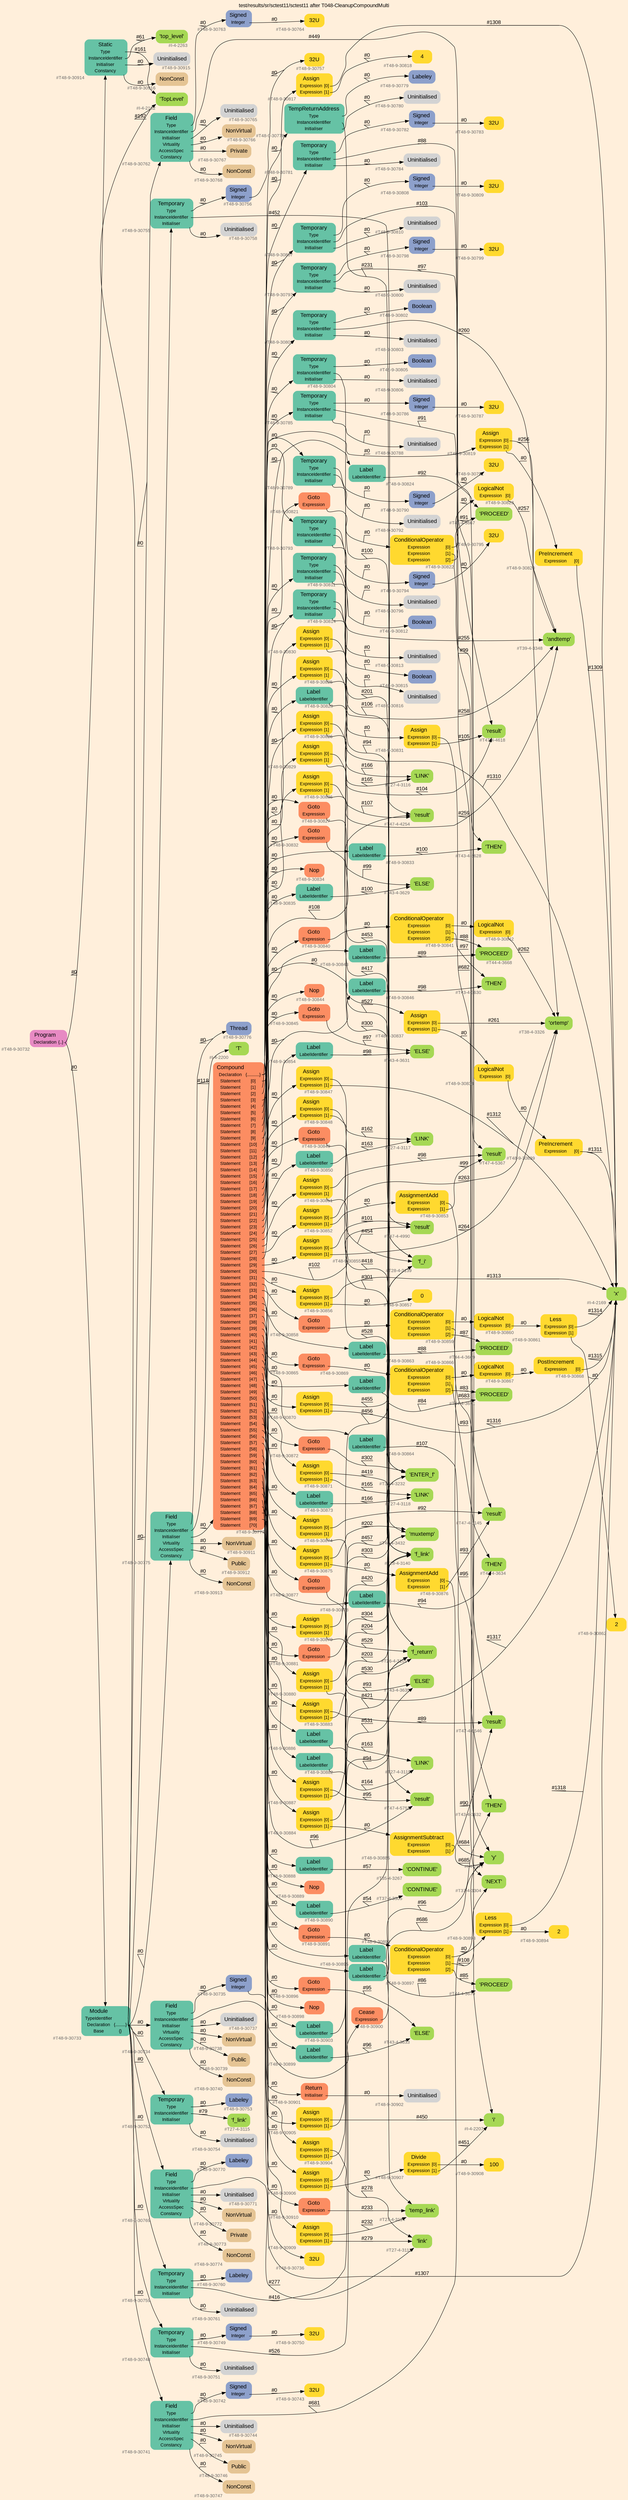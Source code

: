 digraph "test/results/sr/sctest11/sctest11 after T048-CleanupCompoundMulti" {
label = "test/results/sr/sctest11/sctest11 after T048-CleanupCompoundMulti"
labelloc = t
graph [
    rankdir = "LR"
    ranksep = 0.3
    bgcolor = antiquewhite1
    color = black
    fontcolor = black
    fontname = "Arial"
];
node [
    fontname = "Arial"
];
edge [
    fontname = "Arial"
];

// -------------------- node figure --------------------
// -------- block #T48-9-30732 ----------
"#T48-9-30732" [
    fillcolor = "/set28/4"
    xlabel = "#T48-9-30732"
    fontsize = "12"
    fontcolor = grey40
    shape = "plaintext"
    label = <<TABLE BORDER="0" CELLBORDER="0" CELLSPACING="0">
     <TR><TD><FONT COLOR="black" POINT-SIZE="15">Program</FONT></TD></TR>
     <TR><TD><FONT COLOR="black" POINT-SIZE="12">Declaration</FONT></TD><TD PORT="port0"><FONT COLOR="black" POINT-SIZE="12">{..}</FONT></TD></TR>
    </TABLE>>
    style = "rounded,filled"
];

// -------- block #T48-9-30733 ----------
"#T48-9-30733" [
    fillcolor = "/set28/1"
    xlabel = "#T48-9-30733"
    fontsize = "12"
    fontcolor = grey40
    shape = "plaintext"
    label = <<TABLE BORDER="0" CELLBORDER="0" CELLSPACING="0">
     <TR><TD><FONT COLOR="black" POINT-SIZE="15">Module</FONT></TD></TR>
     <TR><TD><FONT COLOR="black" POINT-SIZE="12">TypeIdentifier</FONT></TD><TD PORT="port0"></TD></TR>
     <TR><TD><FONT COLOR="black" POINT-SIZE="12">Declaration</FONT></TD><TD PORT="port1"><FONT COLOR="black" POINT-SIZE="12">{.........}</FONT></TD></TR>
     <TR><TD><FONT COLOR="black" POINT-SIZE="12">Base</FONT></TD><TD PORT="port2"><FONT COLOR="black" POINT-SIZE="12">{}</FONT></TD></TR>
    </TABLE>>
    style = "rounded,filled"
];

// -------- block #I-4-2162 ----------
"#I-4-2162" [
    fillcolor = "/set28/5"
    xlabel = "#I-4-2162"
    fontsize = "12"
    fontcolor = grey40
    shape = "plaintext"
    label = <<TABLE BORDER="0" CELLBORDER="0" CELLSPACING="0">
     <TR><TD><FONT COLOR="black" POINT-SIZE="15">'TopLevel'</FONT></TD></TR>
    </TABLE>>
    style = "rounded,filled"
];

// -------- block #T48-9-30734 ----------
"#T48-9-30734" [
    fillcolor = "/set28/1"
    xlabel = "#T48-9-30734"
    fontsize = "12"
    fontcolor = grey40
    shape = "plaintext"
    label = <<TABLE BORDER="0" CELLBORDER="0" CELLSPACING="0">
     <TR><TD><FONT COLOR="black" POINT-SIZE="15">Field</FONT></TD></TR>
     <TR><TD><FONT COLOR="black" POINT-SIZE="12">Type</FONT></TD><TD PORT="port0"></TD></TR>
     <TR><TD><FONT COLOR="black" POINT-SIZE="12">InstanceIdentifier</FONT></TD><TD PORT="port1"></TD></TR>
     <TR><TD><FONT COLOR="black" POINT-SIZE="12">Initialiser</FONT></TD><TD PORT="port2"></TD></TR>
     <TR><TD><FONT COLOR="black" POINT-SIZE="12">Virtuality</FONT></TD><TD PORT="port3"></TD></TR>
     <TR><TD><FONT COLOR="black" POINT-SIZE="12">AccessSpec</FONT></TD><TD PORT="port4"></TD></TR>
     <TR><TD><FONT COLOR="black" POINT-SIZE="12">Constancy</FONT></TD><TD PORT="port5"></TD></TR>
    </TABLE>>
    style = "rounded,filled"
];

// -------- block #T48-9-30735 ----------
"#T48-9-30735" [
    fillcolor = "/set28/3"
    xlabel = "#T48-9-30735"
    fontsize = "12"
    fontcolor = grey40
    shape = "plaintext"
    label = <<TABLE BORDER="0" CELLBORDER="0" CELLSPACING="0">
     <TR><TD><FONT COLOR="black" POINT-SIZE="15">Signed</FONT></TD></TR>
     <TR><TD><FONT COLOR="black" POINT-SIZE="12">Integer</FONT></TD><TD PORT="port0"></TD></TR>
    </TABLE>>
    style = "rounded,filled"
];

// -------- block #T48-9-30736 ----------
"#T48-9-30736" [
    fillcolor = "/set28/6"
    xlabel = "#T48-9-30736"
    fontsize = "12"
    fontcolor = grey40
    shape = "plaintext"
    label = <<TABLE BORDER="0" CELLBORDER="0" CELLSPACING="0">
     <TR><TD><FONT COLOR="black" POINT-SIZE="15">32U</FONT></TD></TR>
    </TABLE>>
    style = "rounded,filled"
];

// -------- block #I-4-2169 ----------
"#I-4-2169" [
    fillcolor = "/set28/5"
    xlabel = "#I-4-2169"
    fontsize = "12"
    fontcolor = grey40
    shape = "plaintext"
    label = <<TABLE BORDER="0" CELLBORDER="0" CELLSPACING="0">
     <TR><TD><FONT COLOR="black" POINT-SIZE="15">'x'</FONT></TD></TR>
    </TABLE>>
    style = "rounded,filled"
];

// -------- block #T48-9-30737 ----------
"#T48-9-30737" [
    xlabel = "#T48-9-30737"
    fontsize = "12"
    fontcolor = grey40
    shape = "plaintext"
    label = <<TABLE BORDER="0" CELLBORDER="0" CELLSPACING="0">
     <TR><TD><FONT COLOR="black" POINT-SIZE="15">Uninitialised</FONT></TD></TR>
    </TABLE>>
    style = "rounded,filled"
];

// -------- block #T48-9-30738 ----------
"#T48-9-30738" [
    fillcolor = "/set28/7"
    xlabel = "#T48-9-30738"
    fontsize = "12"
    fontcolor = grey40
    shape = "plaintext"
    label = <<TABLE BORDER="0" CELLBORDER="0" CELLSPACING="0">
     <TR><TD><FONT COLOR="black" POINT-SIZE="15">NonVirtual</FONT></TD></TR>
    </TABLE>>
    style = "rounded,filled"
];

// -------- block #T48-9-30739 ----------
"#T48-9-30739" [
    fillcolor = "/set28/7"
    xlabel = "#T48-9-30739"
    fontsize = "12"
    fontcolor = grey40
    shape = "plaintext"
    label = <<TABLE BORDER="0" CELLBORDER="0" CELLSPACING="0">
     <TR><TD><FONT COLOR="black" POINT-SIZE="15">Public</FONT></TD></TR>
    </TABLE>>
    style = "rounded,filled"
];

// -------- block #T48-9-30740 ----------
"#T48-9-30740" [
    fillcolor = "/set28/7"
    xlabel = "#T48-9-30740"
    fontsize = "12"
    fontcolor = grey40
    shape = "plaintext"
    label = <<TABLE BORDER="0" CELLBORDER="0" CELLSPACING="0">
     <TR><TD><FONT COLOR="black" POINT-SIZE="15">NonConst</FONT></TD></TR>
    </TABLE>>
    style = "rounded,filled"
];

// -------- block #T48-9-30741 ----------
"#T48-9-30741" [
    fillcolor = "/set28/1"
    xlabel = "#T48-9-30741"
    fontsize = "12"
    fontcolor = grey40
    shape = "plaintext"
    label = <<TABLE BORDER="0" CELLBORDER="0" CELLSPACING="0">
     <TR><TD><FONT COLOR="black" POINT-SIZE="15">Field</FONT></TD></TR>
     <TR><TD><FONT COLOR="black" POINT-SIZE="12">Type</FONT></TD><TD PORT="port0"></TD></TR>
     <TR><TD><FONT COLOR="black" POINT-SIZE="12">InstanceIdentifier</FONT></TD><TD PORT="port1"></TD></TR>
     <TR><TD><FONT COLOR="black" POINT-SIZE="12">Initialiser</FONT></TD><TD PORT="port2"></TD></TR>
     <TR><TD><FONT COLOR="black" POINT-SIZE="12">Virtuality</FONT></TD><TD PORT="port3"></TD></TR>
     <TR><TD><FONT COLOR="black" POINT-SIZE="12">AccessSpec</FONT></TD><TD PORT="port4"></TD></TR>
     <TR><TD><FONT COLOR="black" POINT-SIZE="12">Constancy</FONT></TD><TD PORT="port5"></TD></TR>
    </TABLE>>
    style = "rounded,filled"
];

// -------- block #T48-9-30742 ----------
"#T48-9-30742" [
    fillcolor = "/set28/3"
    xlabel = "#T48-9-30742"
    fontsize = "12"
    fontcolor = grey40
    shape = "plaintext"
    label = <<TABLE BORDER="0" CELLBORDER="0" CELLSPACING="0">
     <TR><TD><FONT COLOR="black" POINT-SIZE="15">Signed</FONT></TD></TR>
     <TR><TD><FONT COLOR="black" POINT-SIZE="12">Integer</FONT></TD><TD PORT="port0"></TD></TR>
    </TABLE>>
    style = "rounded,filled"
];

// -------- block #T48-9-30743 ----------
"#T48-9-30743" [
    fillcolor = "/set28/6"
    xlabel = "#T48-9-30743"
    fontsize = "12"
    fontcolor = grey40
    shape = "plaintext"
    label = <<TABLE BORDER="0" CELLBORDER="0" CELLSPACING="0">
     <TR><TD><FONT COLOR="black" POINT-SIZE="15">32U</FONT></TD></TR>
    </TABLE>>
    style = "rounded,filled"
];

// -------- block #I-4-2177 ----------
"#I-4-2177" [
    fillcolor = "/set28/5"
    xlabel = "#I-4-2177"
    fontsize = "12"
    fontcolor = grey40
    shape = "plaintext"
    label = <<TABLE BORDER="0" CELLBORDER="0" CELLSPACING="0">
     <TR><TD><FONT COLOR="black" POINT-SIZE="15">'y'</FONT></TD></TR>
    </TABLE>>
    style = "rounded,filled"
];

// -------- block #T48-9-30744 ----------
"#T48-9-30744" [
    xlabel = "#T48-9-30744"
    fontsize = "12"
    fontcolor = grey40
    shape = "plaintext"
    label = <<TABLE BORDER="0" CELLBORDER="0" CELLSPACING="0">
     <TR><TD><FONT COLOR="black" POINT-SIZE="15">Uninitialised</FONT></TD></TR>
    </TABLE>>
    style = "rounded,filled"
];

// -------- block #T48-9-30745 ----------
"#T48-9-30745" [
    fillcolor = "/set28/7"
    xlabel = "#T48-9-30745"
    fontsize = "12"
    fontcolor = grey40
    shape = "plaintext"
    label = <<TABLE BORDER="0" CELLBORDER="0" CELLSPACING="0">
     <TR><TD><FONT COLOR="black" POINT-SIZE="15">NonVirtual</FONT></TD></TR>
    </TABLE>>
    style = "rounded,filled"
];

// -------- block #T48-9-30746 ----------
"#T48-9-30746" [
    fillcolor = "/set28/7"
    xlabel = "#T48-9-30746"
    fontsize = "12"
    fontcolor = grey40
    shape = "plaintext"
    label = <<TABLE BORDER="0" CELLBORDER="0" CELLSPACING="0">
     <TR><TD><FONT COLOR="black" POINT-SIZE="15">Public</FONT></TD></TR>
    </TABLE>>
    style = "rounded,filled"
];

// -------- block #T48-9-30747 ----------
"#T48-9-30747" [
    fillcolor = "/set28/7"
    xlabel = "#T48-9-30747"
    fontsize = "12"
    fontcolor = grey40
    shape = "plaintext"
    label = <<TABLE BORDER="0" CELLBORDER="0" CELLSPACING="0">
     <TR><TD><FONT COLOR="black" POINT-SIZE="15">NonConst</FONT></TD></TR>
    </TABLE>>
    style = "rounded,filled"
];

// -------- block #T48-9-30748 ----------
"#T48-9-30748" [
    fillcolor = "/set28/1"
    xlabel = "#T48-9-30748"
    fontsize = "12"
    fontcolor = grey40
    shape = "plaintext"
    label = <<TABLE BORDER="0" CELLBORDER="0" CELLSPACING="0">
     <TR><TD><FONT COLOR="black" POINT-SIZE="15">Temporary</FONT></TD></TR>
     <TR><TD><FONT COLOR="black" POINT-SIZE="12">Type</FONT></TD><TD PORT="port0"></TD></TR>
     <TR><TD><FONT COLOR="black" POINT-SIZE="12">InstanceIdentifier</FONT></TD><TD PORT="port1"></TD></TR>
     <TR><TD><FONT COLOR="black" POINT-SIZE="12">Initialiser</FONT></TD><TD PORT="port2"></TD></TR>
    </TABLE>>
    style = "rounded,filled"
];

// -------- block #T48-9-30749 ----------
"#T48-9-30749" [
    fillcolor = "/set28/3"
    xlabel = "#T48-9-30749"
    fontsize = "12"
    fontcolor = grey40
    shape = "plaintext"
    label = <<TABLE BORDER="0" CELLBORDER="0" CELLSPACING="0">
     <TR><TD><FONT COLOR="black" POINT-SIZE="15">Signed</FONT></TD></TR>
     <TR><TD><FONT COLOR="black" POINT-SIZE="12">Integer</FONT></TD><TD PORT="port0"></TD></TR>
    </TABLE>>
    style = "rounded,filled"
];

// -------- block #T48-9-30750 ----------
"#T48-9-30750" [
    fillcolor = "/set28/6"
    xlabel = "#T48-9-30750"
    fontsize = "12"
    fontcolor = grey40
    shape = "plaintext"
    label = <<TABLE BORDER="0" CELLBORDER="0" CELLSPACING="0">
     <TR><TD><FONT COLOR="black" POINT-SIZE="15">32U</FONT></TD></TR>
    </TABLE>>
    style = "rounded,filled"
];

// -------- block #T26-4-3101 ----------
"#T26-4-3101" [
    fillcolor = "/set28/5"
    xlabel = "#T26-4-3101"
    fontsize = "12"
    fontcolor = grey40
    shape = "plaintext"
    label = <<TABLE BORDER="0" CELLBORDER="0" CELLSPACING="0">
     <TR><TD><FONT COLOR="black" POINT-SIZE="15">'f_return'</FONT></TD></TR>
    </TABLE>>
    style = "rounded,filled"
];

// -------- block #T48-9-30751 ----------
"#T48-9-30751" [
    xlabel = "#T48-9-30751"
    fontsize = "12"
    fontcolor = grey40
    shape = "plaintext"
    label = <<TABLE BORDER="0" CELLBORDER="0" CELLSPACING="0">
     <TR><TD><FONT COLOR="black" POINT-SIZE="15">Uninitialised</FONT></TD></TR>
    </TABLE>>
    style = "rounded,filled"
];

// -------- block #T48-9-30752 ----------
"#T48-9-30752" [
    fillcolor = "/set28/1"
    xlabel = "#T48-9-30752"
    fontsize = "12"
    fontcolor = grey40
    shape = "plaintext"
    label = <<TABLE BORDER="0" CELLBORDER="0" CELLSPACING="0">
     <TR><TD><FONT COLOR="black" POINT-SIZE="15">Temporary</FONT></TD></TR>
     <TR><TD><FONT COLOR="black" POINT-SIZE="12">Type</FONT></TD><TD PORT="port0"></TD></TR>
     <TR><TD><FONT COLOR="black" POINT-SIZE="12">InstanceIdentifier</FONT></TD><TD PORT="port1"></TD></TR>
     <TR><TD><FONT COLOR="black" POINT-SIZE="12">Initialiser</FONT></TD><TD PORT="port2"></TD></TR>
    </TABLE>>
    style = "rounded,filled"
];

// -------- block #T48-9-30753 ----------
"#T48-9-30753" [
    fillcolor = "/set28/3"
    xlabel = "#T48-9-30753"
    fontsize = "12"
    fontcolor = grey40
    shape = "plaintext"
    label = <<TABLE BORDER="0" CELLBORDER="0" CELLSPACING="0">
     <TR><TD><FONT COLOR="black" POINT-SIZE="15">Labeley</FONT></TD></TR>
    </TABLE>>
    style = "rounded,filled"
];

// -------- block #T27-4-3115 ----------
"#T27-4-3115" [
    fillcolor = "/set28/5"
    xlabel = "#T27-4-3115"
    fontsize = "12"
    fontcolor = grey40
    shape = "plaintext"
    label = <<TABLE BORDER="0" CELLBORDER="0" CELLSPACING="0">
     <TR><TD><FONT COLOR="black" POINT-SIZE="15">'f_link'</FONT></TD></TR>
    </TABLE>>
    style = "rounded,filled"
];

// -------- block #T48-9-30754 ----------
"#T48-9-30754" [
    xlabel = "#T48-9-30754"
    fontsize = "12"
    fontcolor = grey40
    shape = "plaintext"
    label = <<TABLE BORDER="0" CELLBORDER="0" CELLSPACING="0">
     <TR><TD><FONT COLOR="black" POINT-SIZE="15">Uninitialised</FONT></TD></TR>
    </TABLE>>
    style = "rounded,filled"
];

// -------- block #T48-9-30755 ----------
"#T48-9-30755" [
    fillcolor = "/set28/1"
    xlabel = "#T48-9-30755"
    fontsize = "12"
    fontcolor = grey40
    shape = "plaintext"
    label = <<TABLE BORDER="0" CELLBORDER="0" CELLSPACING="0">
     <TR><TD><FONT COLOR="black" POINT-SIZE="15">Temporary</FONT></TD></TR>
     <TR><TD><FONT COLOR="black" POINT-SIZE="12">Type</FONT></TD><TD PORT="port0"></TD></TR>
     <TR><TD><FONT COLOR="black" POINT-SIZE="12">InstanceIdentifier</FONT></TD><TD PORT="port1"></TD></TR>
     <TR><TD><FONT COLOR="black" POINT-SIZE="12">Initialiser</FONT></TD><TD PORT="port2"></TD></TR>
    </TABLE>>
    style = "rounded,filled"
];

// -------- block #T48-9-30756 ----------
"#T48-9-30756" [
    fillcolor = "/set28/3"
    xlabel = "#T48-9-30756"
    fontsize = "12"
    fontcolor = grey40
    shape = "plaintext"
    label = <<TABLE BORDER="0" CELLBORDER="0" CELLSPACING="0">
     <TR><TD><FONT COLOR="black" POINT-SIZE="15">Signed</FONT></TD></TR>
     <TR><TD><FONT COLOR="black" POINT-SIZE="12">Integer</FONT></TD><TD PORT="port0"></TD></TR>
    </TABLE>>
    style = "rounded,filled"
];

// -------- block #T48-9-30757 ----------
"#T48-9-30757" [
    fillcolor = "/set28/6"
    xlabel = "#T48-9-30757"
    fontsize = "12"
    fontcolor = grey40
    shape = "plaintext"
    label = <<TABLE BORDER="0" CELLBORDER="0" CELLSPACING="0">
     <TR><TD><FONT COLOR="black" POINT-SIZE="15">32U</FONT></TD></TR>
    </TABLE>>
    style = "rounded,filled"
];

// -------- block #T28-4-3139 ----------
"#T28-4-3139" [
    fillcolor = "/set28/5"
    xlabel = "#T28-4-3139"
    fontsize = "12"
    fontcolor = grey40
    shape = "plaintext"
    label = <<TABLE BORDER="0" CELLBORDER="0" CELLSPACING="0">
     <TR><TD><FONT COLOR="black" POINT-SIZE="15">'f_i'</FONT></TD></TR>
    </TABLE>>
    style = "rounded,filled"
];

// -------- block #T48-9-30758 ----------
"#T48-9-30758" [
    xlabel = "#T48-9-30758"
    fontsize = "12"
    fontcolor = grey40
    shape = "plaintext"
    label = <<TABLE BORDER="0" CELLBORDER="0" CELLSPACING="0">
     <TR><TD><FONT COLOR="black" POINT-SIZE="15">Uninitialised</FONT></TD></TR>
    </TABLE>>
    style = "rounded,filled"
];

// -------- block #T48-9-30759 ----------
"#T48-9-30759" [
    fillcolor = "/set28/1"
    xlabel = "#T48-9-30759"
    fontsize = "12"
    fontcolor = grey40
    shape = "plaintext"
    label = <<TABLE BORDER="0" CELLBORDER="0" CELLSPACING="0">
     <TR><TD><FONT COLOR="black" POINT-SIZE="15">Temporary</FONT></TD></TR>
     <TR><TD><FONT COLOR="black" POINT-SIZE="12">Type</FONT></TD><TD PORT="port0"></TD></TR>
     <TR><TD><FONT COLOR="black" POINT-SIZE="12">InstanceIdentifier</FONT></TD><TD PORT="port1"></TD></TR>
     <TR><TD><FONT COLOR="black" POINT-SIZE="12">Initialiser</FONT></TD><TD PORT="port2"></TD></TR>
    </TABLE>>
    style = "rounded,filled"
];

// -------- block #T48-9-30760 ----------
"#T48-9-30760" [
    fillcolor = "/set28/3"
    xlabel = "#T48-9-30760"
    fontsize = "12"
    fontcolor = grey40
    shape = "plaintext"
    label = <<TABLE BORDER="0" CELLBORDER="0" CELLSPACING="0">
     <TR><TD><FONT COLOR="black" POINT-SIZE="15">Labeley</FONT></TD></TR>
    </TABLE>>
    style = "rounded,filled"
];

// -------- block #T28-4-3140 ----------
"#T28-4-3140" [
    fillcolor = "/set28/5"
    xlabel = "#T28-4-3140"
    fontsize = "12"
    fontcolor = grey40
    shape = "plaintext"
    label = <<TABLE BORDER="0" CELLBORDER="0" CELLSPACING="0">
     <TR><TD><FONT COLOR="black" POINT-SIZE="15">'f_link'</FONT></TD></TR>
    </TABLE>>
    style = "rounded,filled"
];

// -------- block #T48-9-30761 ----------
"#T48-9-30761" [
    xlabel = "#T48-9-30761"
    fontsize = "12"
    fontcolor = grey40
    shape = "plaintext"
    label = <<TABLE BORDER="0" CELLBORDER="0" CELLSPACING="0">
     <TR><TD><FONT COLOR="black" POINT-SIZE="15">Uninitialised</FONT></TD></TR>
    </TABLE>>
    style = "rounded,filled"
];

// -------- block #T48-9-30762 ----------
"#T48-9-30762" [
    fillcolor = "/set28/1"
    xlabel = "#T48-9-30762"
    fontsize = "12"
    fontcolor = grey40
    shape = "plaintext"
    label = <<TABLE BORDER="0" CELLBORDER="0" CELLSPACING="0">
     <TR><TD><FONT COLOR="black" POINT-SIZE="15">Field</FONT></TD></TR>
     <TR><TD><FONT COLOR="black" POINT-SIZE="12">Type</FONT></TD><TD PORT="port0"></TD></TR>
     <TR><TD><FONT COLOR="black" POINT-SIZE="12">InstanceIdentifier</FONT></TD><TD PORT="port1"></TD></TR>
     <TR><TD><FONT COLOR="black" POINT-SIZE="12">Initialiser</FONT></TD><TD PORT="port2"></TD></TR>
     <TR><TD><FONT COLOR="black" POINT-SIZE="12">Virtuality</FONT></TD><TD PORT="port3"></TD></TR>
     <TR><TD><FONT COLOR="black" POINT-SIZE="12">AccessSpec</FONT></TD><TD PORT="port4"></TD></TR>
     <TR><TD><FONT COLOR="black" POINT-SIZE="12">Constancy</FONT></TD><TD PORT="port5"></TD></TR>
    </TABLE>>
    style = "rounded,filled"
];

// -------- block #T48-9-30763 ----------
"#T48-9-30763" [
    fillcolor = "/set28/3"
    xlabel = "#T48-9-30763"
    fontsize = "12"
    fontcolor = grey40
    shape = "plaintext"
    label = <<TABLE BORDER="0" CELLBORDER="0" CELLSPACING="0">
     <TR><TD><FONT COLOR="black" POINT-SIZE="15">Signed</FONT></TD></TR>
     <TR><TD><FONT COLOR="black" POINT-SIZE="12">Integer</FONT></TD><TD PORT="port0"></TD></TR>
    </TABLE>>
    style = "rounded,filled"
];

// -------- block #T48-9-30764 ----------
"#T48-9-30764" [
    fillcolor = "/set28/6"
    xlabel = "#T48-9-30764"
    fontsize = "12"
    fontcolor = grey40
    shape = "plaintext"
    label = <<TABLE BORDER="0" CELLBORDER="0" CELLSPACING="0">
     <TR><TD><FONT COLOR="black" POINT-SIZE="15">32U</FONT></TD></TR>
    </TABLE>>
    style = "rounded,filled"
];

// -------- block #I-4-2207 ----------
"#I-4-2207" [
    fillcolor = "/set28/5"
    xlabel = "#I-4-2207"
    fontsize = "12"
    fontcolor = grey40
    shape = "plaintext"
    label = <<TABLE BORDER="0" CELLBORDER="0" CELLSPACING="0">
     <TR><TD><FONT COLOR="black" POINT-SIZE="15">'i'</FONT></TD></TR>
    </TABLE>>
    style = "rounded,filled"
];

// -------- block #T48-9-30765 ----------
"#T48-9-30765" [
    xlabel = "#T48-9-30765"
    fontsize = "12"
    fontcolor = grey40
    shape = "plaintext"
    label = <<TABLE BORDER="0" CELLBORDER="0" CELLSPACING="0">
     <TR><TD><FONT COLOR="black" POINT-SIZE="15">Uninitialised</FONT></TD></TR>
    </TABLE>>
    style = "rounded,filled"
];

// -------- block #T48-9-30766 ----------
"#T48-9-30766" [
    fillcolor = "/set28/7"
    xlabel = "#T48-9-30766"
    fontsize = "12"
    fontcolor = grey40
    shape = "plaintext"
    label = <<TABLE BORDER="0" CELLBORDER="0" CELLSPACING="0">
     <TR><TD><FONT COLOR="black" POINT-SIZE="15">NonVirtual</FONT></TD></TR>
    </TABLE>>
    style = "rounded,filled"
];

// -------- block #T48-9-30767 ----------
"#T48-9-30767" [
    fillcolor = "/set28/7"
    xlabel = "#T48-9-30767"
    fontsize = "12"
    fontcolor = grey40
    shape = "plaintext"
    label = <<TABLE BORDER="0" CELLBORDER="0" CELLSPACING="0">
     <TR><TD><FONT COLOR="black" POINT-SIZE="15">Private</FONT></TD></TR>
    </TABLE>>
    style = "rounded,filled"
];

// -------- block #T48-9-30768 ----------
"#T48-9-30768" [
    fillcolor = "/set28/7"
    xlabel = "#T48-9-30768"
    fontsize = "12"
    fontcolor = grey40
    shape = "plaintext"
    label = <<TABLE BORDER="0" CELLBORDER="0" CELLSPACING="0">
     <TR><TD><FONT COLOR="black" POINT-SIZE="15">NonConst</FONT></TD></TR>
    </TABLE>>
    style = "rounded,filled"
];

// -------- block #T48-9-30769 ----------
"#T48-9-30769" [
    fillcolor = "/set28/1"
    xlabel = "#T48-9-30769"
    fontsize = "12"
    fontcolor = grey40
    shape = "plaintext"
    label = <<TABLE BORDER="0" CELLBORDER="0" CELLSPACING="0">
     <TR><TD><FONT COLOR="black" POINT-SIZE="15">Field</FONT></TD></TR>
     <TR><TD><FONT COLOR="black" POINT-SIZE="12">Type</FONT></TD><TD PORT="port0"></TD></TR>
     <TR><TD><FONT COLOR="black" POINT-SIZE="12">InstanceIdentifier</FONT></TD><TD PORT="port1"></TD></TR>
     <TR><TD><FONT COLOR="black" POINT-SIZE="12">Initialiser</FONT></TD><TD PORT="port2"></TD></TR>
     <TR><TD><FONT COLOR="black" POINT-SIZE="12">Virtuality</FONT></TD><TD PORT="port3"></TD></TR>
     <TR><TD><FONT COLOR="black" POINT-SIZE="12">AccessSpec</FONT></TD><TD PORT="port4"></TD></TR>
     <TR><TD><FONT COLOR="black" POINT-SIZE="12">Constancy</FONT></TD><TD PORT="port5"></TD></TR>
    </TABLE>>
    style = "rounded,filled"
];

// -------- block #T48-9-30770 ----------
"#T48-9-30770" [
    fillcolor = "/set28/3"
    xlabel = "#T48-9-30770"
    fontsize = "12"
    fontcolor = grey40
    shape = "plaintext"
    label = <<TABLE BORDER="0" CELLBORDER="0" CELLSPACING="0">
     <TR><TD><FONT COLOR="black" POINT-SIZE="15">Labeley</FONT></TD></TR>
    </TABLE>>
    style = "rounded,filled"
];

// -------- block #T27-4-3113 ----------
"#T27-4-3113" [
    fillcolor = "/set28/5"
    xlabel = "#T27-4-3113"
    fontsize = "12"
    fontcolor = grey40
    shape = "plaintext"
    label = <<TABLE BORDER="0" CELLBORDER="0" CELLSPACING="0">
     <TR><TD><FONT COLOR="black" POINT-SIZE="15">'link'</FONT></TD></TR>
    </TABLE>>
    style = "rounded,filled"
];

// -------- block #T48-9-30771 ----------
"#T48-9-30771" [
    xlabel = "#T48-9-30771"
    fontsize = "12"
    fontcolor = grey40
    shape = "plaintext"
    label = <<TABLE BORDER="0" CELLBORDER="0" CELLSPACING="0">
     <TR><TD><FONT COLOR="black" POINT-SIZE="15">Uninitialised</FONT></TD></TR>
    </TABLE>>
    style = "rounded,filled"
];

// -------- block #T48-9-30772 ----------
"#T48-9-30772" [
    fillcolor = "/set28/7"
    xlabel = "#T48-9-30772"
    fontsize = "12"
    fontcolor = grey40
    shape = "plaintext"
    label = <<TABLE BORDER="0" CELLBORDER="0" CELLSPACING="0">
     <TR><TD><FONT COLOR="black" POINT-SIZE="15">NonVirtual</FONT></TD></TR>
    </TABLE>>
    style = "rounded,filled"
];

// -------- block #T48-9-30773 ----------
"#T48-9-30773" [
    fillcolor = "/set28/7"
    xlabel = "#T48-9-30773"
    fontsize = "12"
    fontcolor = grey40
    shape = "plaintext"
    label = <<TABLE BORDER="0" CELLBORDER="0" CELLSPACING="0">
     <TR><TD><FONT COLOR="black" POINT-SIZE="15">Private</FONT></TD></TR>
    </TABLE>>
    style = "rounded,filled"
];

// -------- block #T48-9-30774 ----------
"#T48-9-30774" [
    fillcolor = "/set28/7"
    xlabel = "#T48-9-30774"
    fontsize = "12"
    fontcolor = grey40
    shape = "plaintext"
    label = <<TABLE BORDER="0" CELLBORDER="0" CELLSPACING="0">
     <TR><TD><FONT COLOR="black" POINT-SIZE="15">NonConst</FONT></TD></TR>
    </TABLE>>
    style = "rounded,filled"
];

// -------- block #T48-9-30775 ----------
"#T48-9-30775" [
    fillcolor = "/set28/1"
    xlabel = "#T48-9-30775"
    fontsize = "12"
    fontcolor = grey40
    shape = "plaintext"
    label = <<TABLE BORDER="0" CELLBORDER="0" CELLSPACING="0">
     <TR><TD><FONT COLOR="black" POINT-SIZE="15">Field</FONT></TD></TR>
     <TR><TD><FONT COLOR="black" POINT-SIZE="12">Type</FONT></TD><TD PORT="port0"></TD></TR>
     <TR><TD><FONT COLOR="black" POINT-SIZE="12">InstanceIdentifier</FONT></TD><TD PORT="port1"></TD></TR>
     <TR><TD><FONT COLOR="black" POINT-SIZE="12">Initialiser</FONT></TD><TD PORT="port2"></TD></TR>
     <TR><TD><FONT COLOR="black" POINT-SIZE="12">Virtuality</FONT></TD><TD PORT="port3"></TD></TR>
     <TR><TD><FONT COLOR="black" POINT-SIZE="12">AccessSpec</FONT></TD><TD PORT="port4"></TD></TR>
     <TR><TD><FONT COLOR="black" POINT-SIZE="12">Constancy</FONT></TD><TD PORT="port5"></TD></TR>
    </TABLE>>
    style = "rounded,filled"
];

// -------- block #T48-9-30776 ----------
"#T48-9-30776" [
    fillcolor = "/set28/3"
    xlabel = "#T48-9-30776"
    fontsize = "12"
    fontcolor = grey40
    shape = "plaintext"
    label = <<TABLE BORDER="0" CELLBORDER="0" CELLSPACING="0">
     <TR><TD><FONT COLOR="black" POINT-SIZE="15">Thread</FONT></TD></TR>
    </TABLE>>
    style = "rounded,filled"
];

// -------- block #I-4-2200 ----------
"#I-4-2200" [
    fillcolor = "/set28/5"
    xlabel = "#I-4-2200"
    fontsize = "12"
    fontcolor = grey40
    shape = "plaintext"
    label = <<TABLE BORDER="0" CELLBORDER="0" CELLSPACING="0">
     <TR><TD><FONT COLOR="black" POINT-SIZE="15">'T'</FONT></TD></TR>
    </TABLE>>
    style = "rounded,filled"
];

// -------- block #T48-9-30777 ----------
"#T48-9-30777" [
    fillcolor = "/set28/2"
    xlabel = "#T48-9-30777"
    fontsize = "12"
    fontcolor = grey40
    shape = "plaintext"
    label = <<TABLE BORDER="0" CELLBORDER="0" CELLSPACING="0">
     <TR><TD><FONT COLOR="black" POINT-SIZE="15">Compound</FONT></TD></TR>
     <TR><TD><FONT COLOR="black" POINT-SIZE="12">Declaration</FONT></TD><TD PORT="port0"><FONT COLOR="black" POINT-SIZE="12">{...........}</FONT></TD></TR>
     <TR><TD><FONT COLOR="black" POINT-SIZE="12">Statement</FONT></TD><TD PORT="port1"><FONT COLOR="black" POINT-SIZE="12">[0]</FONT></TD></TR>
     <TR><TD><FONT COLOR="black" POINT-SIZE="12">Statement</FONT></TD><TD PORT="port2"><FONT COLOR="black" POINT-SIZE="12">[1]</FONT></TD></TR>
     <TR><TD><FONT COLOR="black" POINT-SIZE="12">Statement</FONT></TD><TD PORT="port3"><FONT COLOR="black" POINT-SIZE="12">[2]</FONT></TD></TR>
     <TR><TD><FONT COLOR="black" POINT-SIZE="12">Statement</FONT></TD><TD PORT="port4"><FONT COLOR="black" POINT-SIZE="12">[3]</FONT></TD></TR>
     <TR><TD><FONT COLOR="black" POINT-SIZE="12">Statement</FONT></TD><TD PORT="port5"><FONT COLOR="black" POINT-SIZE="12">[4]</FONT></TD></TR>
     <TR><TD><FONT COLOR="black" POINT-SIZE="12">Statement</FONT></TD><TD PORT="port6"><FONT COLOR="black" POINT-SIZE="12">[5]</FONT></TD></TR>
     <TR><TD><FONT COLOR="black" POINT-SIZE="12">Statement</FONT></TD><TD PORT="port7"><FONT COLOR="black" POINT-SIZE="12">[6]</FONT></TD></TR>
     <TR><TD><FONT COLOR="black" POINT-SIZE="12">Statement</FONT></TD><TD PORT="port8"><FONT COLOR="black" POINT-SIZE="12">[7]</FONT></TD></TR>
     <TR><TD><FONT COLOR="black" POINT-SIZE="12">Statement</FONT></TD><TD PORT="port9"><FONT COLOR="black" POINT-SIZE="12">[8]</FONT></TD></TR>
     <TR><TD><FONT COLOR="black" POINT-SIZE="12">Statement</FONT></TD><TD PORT="port10"><FONT COLOR="black" POINT-SIZE="12">[9]</FONT></TD></TR>
     <TR><TD><FONT COLOR="black" POINT-SIZE="12">Statement</FONT></TD><TD PORT="port11"><FONT COLOR="black" POINT-SIZE="12">[10]</FONT></TD></TR>
     <TR><TD><FONT COLOR="black" POINT-SIZE="12">Statement</FONT></TD><TD PORT="port12"><FONT COLOR="black" POINT-SIZE="12">[11]</FONT></TD></TR>
     <TR><TD><FONT COLOR="black" POINT-SIZE="12">Statement</FONT></TD><TD PORT="port13"><FONT COLOR="black" POINT-SIZE="12">[12]</FONT></TD></TR>
     <TR><TD><FONT COLOR="black" POINT-SIZE="12">Statement</FONT></TD><TD PORT="port14"><FONT COLOR="black" POINT-SIZE="12">[13]</FONT></TD></TR>
     <TR><TD><FONT COLOR="black" POINT-SIZE="12">Statement</FONT></TD><TD PORT="port15"><FONT COLOR="black" POINT-SIZE="12">[14]</FONT></TD></TR>
     <TR><TD><FONT COLOR="black" POINT-SIZE="12">Statement</FONT></TD><TD PORT="port16"><FONT COLOR="black" POINT-SIZE="12">[15]</FONT></TD></TR>
     <TR><TD><FONT COLOR="black" POINT-SIZE="12">Statement</FONT></TD><TD PORT="port17"><FONT COLOR="black" POINT-SIZE="12">[16]</FONT></TD></TR>
     <TR><TD><FONT COLOR="black" POINT-SIZE="12">Statement</FONT></TD><TD PORT="port18"><FONT COLOR="black" POINT-SIZE="12">[17]</FONT></TD></TR>
     <TR><TD><FONT COLOR="black" POINT-SIZE="12">Statement</FONT></TD><TD PORT="port19"><FONT COLOR="black" POINT-SIZE="12">[18]</FONT></TD></TR>
     <TR><TD><FONT COLOR="black" POINT-SIZE="12">Statement</FONT></TD><TD PORT="port20"><FONT COLOR="black" POINT-SIZE="12">[19]</FONT></TD></TR>
     <TR><TD><FONT COLOR="black" POINT-SIZE="12">Statement</FONT></TD><TD PORT="port21"><FONT COLOR="black" POINT-SIZE="12">[20]</FONT></TD></TR>
     <TR><TD><FONT COLOR="black" POINT-SIZE="12">Statement</FONT></TD><TD PORT="port22"><FONT COLOR="black" POINT-SIZE="12">[21]</FONT></TD></TR>
     <TR><TD><FONT COLOR="black" POINT-SIZE="12">Statement</FONT></TD><TD PORT="port23"><FONT COLOR="black" POINT-SIZE="12">[22]</FONT></TD></TR>
     <TR><TD><FONT COLOR="black" POINT-SIZE="12">Statement</FONT></TD><TD PORT="port24"><FONT COLOR="black" POINT-SIZE="12">[23]</FONT></TD></TR>
     <TR><TD><FONT COLOR="black" POINT-SIZE="12">Statement</FONT></TD><TD PORT="port25"><FONT COLOR="black" POINT-SIZE="12">[24]</FONT></TD></TR>
     <TR><TD><FONT COLOR="black" POINT-SIZE="12">Statement</FONT></TD><TD PORT="port26"><FONT COLOR="black" POINT-SIZE="12">[25]</FONT></TD></TR>
     <TR><TD><FONT COLOR="black" POINT-SIZE="12">Statement</FONT></TD><TD PORT="port27"><FONT COLOR="black" POINT-SIZE="12">[26]</FONT></TD></TR>
     <TR><TD><FONT COLOR="black" POINT-SIZE="12">Statement</FONT></TD><TD PORT="port28"><FONT COLOR="black" POINT-SIZE="12">[27]</FONT></TD></TR>
     <TR><TD><FONT COLOR="black" POINT-SIZE="12">Statement</FONT></TD><TD PORT="port29"><FONT COLOR="black" POINT-SIZE="12">[28]</FONT></TD></TR>
     <TR><TD><FONT COLOR="black" POINT-SIZE="12">Statement</FONT></TD><TD PORT="port30"><FONT COLOR="black" POINT-SIZE="12">[29]</FONT></TD></TR>
     <TR><TD><FONT COLOR="black" POINT-SIZE="12">Statement</FONT></TD><TD PORT="port31"><FONT COLOR="black" POINT-SIZE="12">[30]</FONT></TD></TR>
     <TR><TD><FONT COLOR="black" POINT-SIZE="12">Statement</FONT></TD><TD PORT="port32"><FONT COLOR="black" POINT-SIZE="12">[31]</FONT></TD></TR>
     <TR><TD><FONT COLOR="black" POINT-SIZE="12">Statement</FONT></TD><TD PORT="port33"><FONT COLOR="black" POINT-SIZE="12">[32]</FONT></TD></TR>
     <TR><TD><FONT COLOR="black" POINT-SIZE="12">Statement</FONT></TD><TD PORT="port34"><FONT COLOR="black" POINT-SIZE="12">[33]</FONT></TD></TR>
     <TR><TD><FONT COLOR="black" POINT-SIZE="12">Statement</FONT></TD><TD PORT="port35"><FONT COLOR="black" POINT-SIZE="12">[34]</FONT></TD></TR>
     <TR><TD><FONT COLOR="black" POINT-SIZE="12">Statement</FONT></TD><TD PORT="port36"><FONT COLOR="black" POINT-SIZE="12">[35]</FONT></TD></TR>
     <TR><TD><FONT COLOR="black" POINT-SIZE="12">Statement</FONT></TD><TD PORT="port37"><FONT COLOR="black" POINT-SIZE="12">[36]</FONT></TD></TR>
     <TR><TD><FONT COLOR="black" POINT-SIZE="12">Statement</FONT></TD><TD PORT="port38"><FONT COLOR="black" POINT-SIZE="12">[37]</FONT></TD></TR>
     <TR><TD><FONT COLOR="black" POINT-SIZE="12">Statement</FONT></TD><TD PORT="port39"><FONT COLOR="black" POINT-SIZE="12">[38]</FONT></TD></TR>
     <TR><TD><FONT COLOR="black" POINT-SIZE="12">Statement</FONT></TD><TD PORT="port40"><FONT COLOR="black" POINT-SIZE="12">[39]</FONT></TD></TR>
     <TR><TD><FONT COLOR="black" POINT-SIZE="12">Statement</FONT></TD><TD PORT="port41"><FONT COLOR="black" POINT-SIZE="12">[40]</FONT></TD></TR>
     <TR><TD><FONT COLOR="black" POINT-SIZE="12">Statement</FONT></TD><TD PORT="port42"><FONT COLOR="black" POINT-SIZE="12">[41]</FONT></TD></TR>
     <TR><TD><FONT COLOR="black" POINT-SIZE="12">Statement</FONT></TD><TD PORT="port43"><FONT COLOR="black" POINT-SIZE="12">[42]</FONT></TD></TR>
     <TR><TD><FONT COLOR="black" POINT-SIZE="12">Statement</FONT></TD><TD PORT="port44"><FONT COLOR="black" POINT-SIZE="12">[43]</FONT></TD></TR>
     <TR><TD><FONT COLOR="black" POINT-SIZE="12">Statement</FONT></TD><TD PORT="port45"><FONT COLOR="black" POINT-SIZE="12">[44]</FONT></TD></TR>
     <TR><TD><FONT COLOR="black" POINT-SIZE="12">Statement</FONT></TD><TD PORT="port46"><FONT COLOR="black" POINT-SIZE="12">[45]</FONT></TD></TR>
     <TR><TD><FONT COLOR="black" POINT-SIZE="12">Statement</FONT></TD><TD PORT="port47"><FONT COLOR="black" POINT-SIZE="12">[46]</FONT></TD></TR>
     <TR><TD><FONT COLOR="black" POINT-SIZE="12">Statement</FONT></TD><TD PORT="port48"><FONT COLOR="black" POINT-SIZE="12">[47]</FONT></TD></TR>
     <TR><TD><FONT COLOR="black" POINT-SIZE="12">Statement</FONT></TD><TD PORT="port49"><FONT COLOR="black" POINT-SIZE="12">[48]</FONT></TD></TR>
     <TR><TD><FONT COLOR="black" POINT-SIZE="12">Statement</FONT></TD><TD PORT="port50"><FONT COLOR="black" POINT-SIZE="12">[49]</FONT></TD></TR>
     <TR><TD><FONT COLOR="black" POINT-SIZE="12">Statement</FONT></TD><TD PORT="port51"><FONT COLOR="black" POINT-SIZE="12">[50]</FONT></TD></TR>
     <TR><TD><FONT COLOR="black" POINT-SIZE="12">Statement</FONT></TD><TD PORT="port52"><FONT COLOR="black" POINT-SIZE="12">[51]</FONT></TD></TR>
     <TR><TD><FONT COLOR="black" POINT-SIZE="12">Statement</FONT></TD><TD PORT="port53"><FONT COLOR="black" POINT-SIZE="12">[52]</FONT></TD></TR>
     <TR><TD><FONT COLOR="black" POINT-SIZE="12">Statement</FONT></TD><TD PORT="port54"><FONT COLOR="black" POINT-SIZE="12">[53]</FONT></TD></TR>
     <TR><TD><FONT COLOR="black" POINT-SIZE="12">Statement</FONT></TD><TD PORT="port55"><FONT COLOR="black" POINT-SIZE="12">[54]</FONT></TD></TR>
     <TR><TD><FONT COLOR="black" POINT-SIZE="12">Statement</FONT></TD><TD PORT="port56"><FONT COLOR="black" POINT-SIZE="12">[55]</FONT></TD></TR>
     <TR><TD><FONT COLOR="black" POINT-SIZE="12">Statement</FONT></TD><TD PORT="port57"><FONT COLOR="black" POINT-SIZE="12">[56]</FONT></TD></TR>
     <TR><TD><FONT COLOR="black" POINT-SIZE="12">Statement</FONT></TD><TD PORT="port58"><FONT COLOR="black" POINT-SIZE="12">[57]</FONT></TD></TR>
     <TR><TD><FONT COLOR="black" POINT-SIZE="12">Statement</FONT></TD><TD PORT="port59"><FONT COLOR="black" POINT-SIZE="12">[58]</FONT></TD></TR>
     <TR><TD><FONT COLOR="black" POINT-SIZE="12">Statement</FONT></TD><TD PORT="port60"><FONT COLOR="black" POINT-SIZE="12">[59]</FONT></TD></TR>
     <TR><TD><FONT COLOR="black" POINT-SIZE="12">Statement</FONT></TD><TD PORT="port61"><FONT COLOR="black" POINT-SIZE="12">[60]</FONT></TD></TR>
     <TR><TD><FONT COLOR="black" POINT-SIZE="12">Statement</FONT></TD><TD PORT="port62"><FONT COLOR="black" POINT-SIZE="12">[61]</FONT></TD></TR>
     <TR><TD><FONT COLOR="black" POINT-SIZE="12">Statement</FONT></TD><TD PORT="port63"><FONT COLOR="black" POINT-SIZE="12">[62]</FONT></TD></TR>
     <TR><TD><FONT COLOR="black" POINT-SIZE="12">Statement</FONT></TD><TD PORT="port64"><FONT COLOR="black" POINT-SIZE="12">[63]</FONT></TD></TR>
     <TR><TD><FONT COLOR="black" POINT-SIZE="12">Statement</FONT></TD><TD PORT="port65"><FONT COLOR="black" POINT-SIZE="12">[64]</FONT></TD></TR>
     <TR><TD><FONT COLOR="black" POINT-SIZE="12">Statement</FONT></TD><TD PORT="port66"><FONT COLOR="black" POINT-SIZE="12">[65]</FONT></TD></TR>
     <TR><TD><FONT COLOR="black" POINT-SIZE="12">Statement</FONT></TD><TD PORT="port67"><FONT COLOR="black" POINT-SIZE="12">[66]</FONT></TD></TR>
     <TR><TD><FONT COLOR="black" POINT-SIZE="12">Statement</FONT></TD><TD PORT="port68"><FONT COLOR="black" POINT-SIZE="12">[67]</FONT></TD></TR>
     <TR><TD><FONT COLOR="black" POINT-SIZE="12">Statement</FONT></TD><TD PORT="port69"><FONT COLOR="black" POINT-SIZE="12">[68]</FONT></TD></TR>
     <TR><TD><FONT COLOR="black" POINT-SIZE="12">Statement</FONT></TD><TD PORT="port70"><FONT COLOR="black" POINT-SIZE="12">[69]</FONT></TD></TR>
     <TR><TD><FONT COLOR="black" POINT-SIZE="12">Statement</FONT></TD><TD PORT="port71"><FONT COLOR="black" POINT-SIZE="12">[70]</FONT></TD></TR>
    </TABLE>>
    style = "rounded,filled"
];

// -------- block #T48-9-30778 ----------
"#T48-9-30778" [
    fillcolor = "/set28/1"
    xlabel = "#T48-9-30778"
    fontsize = "12"
    fontcolor = grey40
    shape = "plaintext"
    label = <<TABLE BORDER="0" CELLBORDER="0" CELLSPACING="0">
     <TR><TD><FONT COLOR="black" POINT-SIZE="15">TempReturnAddress</FONT></TD></TR>
     <TR><TD><FONT COLOR="black" POINT-SIZE="12">Type</FONT></TD><TD PORT="port0"></TD></TR>
     <TR><TD><FONT COLOR="black" POINT-SIZE="12">InstanceIdentifier</FONT></TD><TD PORT="port1"></TD></TR>
     <TR><TD><FONT COLOR="black" POINT-SIZE="12">Initialiser</FONT></TD><TD PORT="port2"></TD></TR>
    </TABLE>>
    style = "rounded,filled"
];

// -------- block #T48-9-30779 ----------
"#T48-9-30779" [
    fillcolor = "/set28/3"
    xlabel = "#T48-9-30779"
    fontsize = "12"
    fontcolor = grey40
    shape = "plaintext"
    label = <<TABLE BORDER="0" CELLBORDER="0" CELLSPACING="0">
     <TR><TD><FONT COLOR="black" POINT-SIZE="15">Labeley</FONT></TD></TR>
    </TABLE>>
    style = "rounded,filled"
];

// -------- block #T27-4-3114 ----------
"#T27-4-3114" [
    fillcolor = "/set28/5"
    xlabel = "#T27-4-3114"
    fontsize = "12"
    fontcolor = grey40
    shape = "plaintext"
    label = <<TABLE BORDER="0" CELLBORDER="0" CELLSPACING="0">
     <TR><TD><FONT COLOR="black" POINT-SIZE="15">'temp_link'</FONT></TD></TR>
    </TABLE>>
    style = "rounded,filled"
];

// -------- block #T48-9-30780 ----------
"#T48-9-30780" [
    xlabel = "#T48-9-30780"
    fontsize = "12"
    fontcolor = grey40
    shape = "plaintext"
    label = <<TABLE BORDER="0" CELLBORDER="0" CELLSPACING="0">
     <TR><TD><FONT COLOR="black" POINT-SIZE="15">Uninitialised</FONT></TD></TR>
    </TABLE>>
    style = "rounded,filled"
];

// -------- block #T48-9-30781 ----------
"#T48-9-30781" [
    fillcolor = "/set28/1"
    xlabel = "#T48-9-30781"
    fontsize = "12"
    fontcolor = grey40
    shape = "plaintext"
    label = <<TABLE BORDER="0" CELLBORDER="0" CELLSPACING="0">
     <TR><TD><FONT COLOR="black" POINT-SIZE="15">Temporary</FONT></TD></TR>
     <TR><TD><FONT COLOR="black" POINT-SIZE="12">Type</FONT></TD><TD PORT="port0"></TD></TR>
     <TR><TD><FONT COLOR="black" POINT-SIZE="12">InstanceIdentifier</FONT></TD><TD PORT="port1"></TD></TR>
     <TR><TD><FONT COLOR="black" POINT-SIZE="12">Initialiser</FONT></TD><TD PORT="port2"></TD></TR>
    </TABLE>>
    style = "rounded,filled"
];

// -------- block #T48-9-30782 ----------
"#T48-9-30782" [
    fillcolor = "/set28/3"
    xlabel = "#T48-9-30782"
    fontsize = "12"
    fontcolor = grey40
    shape = "plaintext"
    label = <<TABLE BORDER="0" CELLBORDER="0" CELLSPACING="0">
     <TR><TD><FONT COLOR="black" POINT-SIZE="15">Signed</FONT></TD></TR>
     <TR><TD><FONT COLOR="black" POINT-SIZE="12">Integer</FONT></TD><TD PORT="port0"></TD></TR>
    </TABLE>>
    style = "rounded,filled"
];

// -------- block #T48-9-30783 ----------
"#T48-9-30783" [
    fillcolor = "/set28/6"
    xlabel = "#T48-9-30783"
    fontsize = "12"
    fontcolor = grey40
    shape = "plaintext"
    label = <<TABLE BORDER="0" CELLBORDER="0" CELLSPACING="0">
     <TR><TD><FONT COLOR="black" POINT-SIZE="15">32U</FONT></TD></TR>
    </TABLE>>
    style = "rounded,filled"
];

// -------- block #T47-4-6546 ----------
"#T47-4-6546" [
    fillcolor = "/set28/5"
    xlabel = "#T47-4-6546"
    fontsize = "12"
    fontcolor = grey40
    shape = "plaintext"
    label = <<TABLE BORDER="0" CELLBORDER="0" CELLSPACING="0">
     <TR><TD><FONT COLOR="black" POINT-SIZE="15">'result'</FONT></TD></TR>
    </TABLE>>
    style = "rounded,filled"
];

// -------- block #T48-9-30784 ----------
"#T48-9-30784" [
    xlabel = "#T48-9-30784"
    fontsize = "12"
    fontcolor = grey40
    shape = "plaintext"
    label = <<TABLE BORDER="0" CELLBORDER="0" CELLSPACING="0">
     <TR><TD><FONT COLOR="black" POINT-SIZE="15">Uninitialised</FONT></TD></TR>
    </TABLE>>
    style = "rounded,filled"
];

// -------- block #T48-9-30785 ----------
"#T48-9-30785" [
    fillcolor = "/set28/1"
    xlabel = "#T48-9-30785"
    fontsize = "12"
    fontcolor = grey40
    shape = "plaintext"
    label = <<TABLE BORDER="0" CELLBORDER="0" CELLSPACING="0">
     <TR><TD><FONT COLOR="black" POINT-SIZE="15">Temporary</FONT></TD></TR>
     <TR><TD><FONT COLOR="black" POINT-SIZE="12">Type</FONT></TD><TD PORT="port0"></TD></TR>
     <TR><TD><FONT COLOR="black" POINT-SIZE="12">InstanceIdentifier</FONT></TD><TD PORT="port1"></TD></TR>
     <TR><TD><FONT COLOR="black" POINT-SIZE="12">Initialiser</FONT></TD><TD PORT="port2"></TD></TR>
    </TABLE>>
    style = "rounded,filled"
];

// -------- block #T48-9-30786 ----------
"#T48-9-30786" [
    fillcolor = "/set28/3"
    xlabel = "#T48-9-30786"
    fontsize = "12"
    fontcolor = grey40
    shape = "plaintext"
    label = <<TABLE BORDER="0" CELLBORDER="0" CELLSPACING="0">
     <TR><TD><FONT COLOR="black" POINT-SIZE="15">Signed</FONT></TD></TR>
     <TR><TD><FONT COLOR="black" POINT-SIZE="12">Integer</FONT></TD><TD PORT="port0"></TD></TR>
    </TABLE>>
    style = "rounded,filled"
];

// -------- block #T48-9-30787 ----------
"#T48-9-30787" [
    fillcolor = "/set28/6"
    xlabel = "#T48-9-30787"
    fontsize = "12"
    fontcolor = grey40
    shape = "plaintext"
    label = <<TABLE BORDER="0" CELLBORDER="0" CELLSPACING="0">
     <TR><TD><FONT COLOR="black" POINT-SIZE="15">32U</FONT></TD></TR>
    </TABLE>>
    style = "rounded,filled"
];

// -------- block #T47-4-6145 ----------
"#T47-4-6145" [
    fillcolor = "/set28/5"
    xlabel = "#T47-4-6145"
    fontsize = "12"
    fontcolor = grey40
    shape = "plaintext"
    label = <<TABLE BORDER="0" CELLBORDER="0" CELLSPACING="0">
     <TR><TD><FONT COLOR="black" POINT-SIZE="15">'result'</FONT></TD></TR>
    </TABLE>>
    style = "rounded,filled"
];

// -------- block #T48-9-30788 ----------
"#T48-9-30788" [
    xlabel = "#T48-9-30788"
    fontsize = "12"
    fontcolor = grey40
    shape = "plaintext"
    label = <<TABLE BORDER="0" CELLBORDER="0" CELLSPACING="0">
     <TR><TD><FONT COLOR="black" POINT-SIZE="15">Uninitialised</FONT></TD></TR>
    </TABLE>>
    style = "rounded,filled"
];

// -------- block #T48-9-30789 ----------
"#T48-9-30789" [
    fillcolor = "/set28/1"
    xlabel = "#T48-9-30789"
    fontsize = "12"
    fontcolor = grey40
    shape = "plaintext"
    label = <<TABLE BORDER="0" CELLBORDER="0" CELLSPACING="0">
     <TR><TD><FONT COLOR="black" POINT-SIZE="15">Temporary</FONT></TD></TR>
     <TR><TD><FONT COLOR="black" POINT-SIZE="12">Type</FONT></TD><TD PORT="port0"></TD></TR>
     <TR><TD><FONT COLOR="black" POINT-SIZE="12">InstanceIdentifier</FONT></TD><TD PORT="port1"></TD></TR>
     <TR><TD><FONT COLOR="black" POINT-SIZE="12">Initialiser</FONT></TD><TD PORT="port2"></TD></TR>
    </TABLE>>
    style = "rounded,filled"
];

// -------- block #T48-9-30790 ----------
"#T48-9-30790" [
    fillcolor = "/set28/3"
    xlabel = "#T48-9-30790"
    fontsize = "12"
    fontcolor = grey40
    shape = "plaintext"
    label = <<TABLE BORDER="0" CELLBORDER="0" CELLSPACING="0">
     <TR><TD><FONT COLOR="black" POINT-SIZE="15">Signed</FONT></TD></TR>
     <TR><TD><FONT COLOR="black" POINT-SIZE="12">Integer</FONT></TD><TD PORT="port0"></TD></TR>
    </TABLE>>
    style = "rounded,filled"
];

// -------- block #T48-9-30791 ----------
"#T48-9-30791" [
    fillcolor = "/set28/6"
    xlabel = "#T48-9-30791"
    fontsize = "12"
    fontcolor = grey40
    shape = "plaintext"
    label = <<TABLE BORDER="0" CELLBORDER="0" CELLSPACING="0">
     <TR><TD><FONT COLOR="black" POINT-SIZE="15">32U</FONT></TD></TR>
    </TABLE>>
    style = "rounded,filled"
];

// -------- block #T40-4-3432 ----------
"#T40-4-3432" [
    fillcolor = "/set28/5"
    xlabel = "#T40-4-3432"
    fontsize = "12"
    fontcolor = grey40
    shape = "plaintext"
    label = <<TABLE BORDER="0" CELLBORDER="0" CELLSPACING="0">
     <TR><TD><FONT COLOR="black" POINT-SIZE="15">'muxtemp'</FONT></TD></TR>
    </TABLE>>
    style = "rounded,filled"
];

// -------- block #T48-9-30792 ----------
"#T48-9-30792" [
    xlabel = "#T48-9-30792"
    fontsize = "12"
    fontcolor = grey40
    shape = "plaintext"
    label = <<TABLE BORDER="0" CELLBORDER="0" CELLSPACING="0">
     <TR><TD><FONT COLOR="black" POINT-SIZE="15">Uninitialised</FONT></TD></TR>
    </TABLE>>
    style = "rounded,filled"
];

// -------- block #T48-9-30793 ----------
"#T48-9-30793" [
    fillcolor = "/set28/1"
    xlabel = "#T48-9-30793"
    fontsize = "12"
    fontcolor = grey40
    shape = "plaintext"
    label = <<TABLE BORDER="0" CELLBORDER="0" CELLSPACING="0">
     <TR><TD><FONT COLOR="black" POINT-SIZE="15">Temporary</FONT></TD></TR>
     <TR><TD><FONT COLOR="black" POINT-SIZE="12">Type</FONT></TD><TD PORT="port0"></TD></TR>
     <TR><TD><FONT COLOR="black" POINT-SIZE="12">InstanceIdentifier</FONT></TD><TD PORT="port1"></TD></TR>
     <TR><TD><FONT COLOR="black" POINT-SIZE="12">Initialiser</FONT></TD><TD PORT="port2"></TD></TR>
    </TABLE>>
    style = "rounded,filled"
];

// -------- block #T48-9-30794 ----------
"#T48-9-30794" [
    fillcolor = "/set28/3"
    xlabel = "#T48-9-30794"
    fontsize = "12"
    fontcolor = grey40
    shape = "plaintext"
    label = <<TABLE BORDER="0" CELLBORDER="0" CELLSPACING="0">
     <TR><TD><FONT COLOR="black" POINT-SIZE="15">Signed</FONT></TD></TR>
     <TR><TD><FONT COLOR="black" POINT-SIZE="12">Integer</FONT></TD><TD PORT="port0"></TD></TR>
    </TABLE>>
    style = "rounded,filled"
];

// -------- block #T48-9-30795 ----------
"#T48-9-30795" [
    fillcolor = "/set28/6"
    xlabel = "#T48-9-30795"
    fontsize = "12"
    fontcolor = grey40
    shape = "plaintext"
    label = <<TABLE BORDER="0" CELLBORDER="0" CELLSPACING="0">
     <TR><TD><FONT COLOR="black" POINT-SIZE="15">32U</FONT></TD></TR>
    </TABLE>>
    style = "rounded,filled"
];

// -------- block #T47-4-5752 ----------
"#T47-4-5752" [
    fillcolor = "/set28/5"
    xlabel = "#T47-4-5752"
    fontsize = "12"
    fontcolor = grey40
    shape = "plaintext"
    label = <<TABLE BORDER="0" CELLBORDER="0" CELLSPACING="0">
     <TR><TD><FONT COLOR="black" POINT-SIZE="15">'result'</FONT></TD></TR>
    </TABLE>>
    style = "rounded,filled"
];

// -------- block #T48-9-30796 ----------
"#T48-9-30796" [
    xlabel = "#T48-9-30796"
    fontsize = "12"
    fontcolor = grey40
    shape = "plaintext"
    label = <<TABLE BORDER="0" CELLBORDER="0" CELLSPACING="0">
     <TR><TD><FONT COLOR="black" POINT-SIZE="15">Uninitialised</FONT></TD></TR>
    </TABLE>>
    style = "rounded,filled"
];

// -------- block #T48-9-30797 ----------
"#T48-9-30797" [
    fillcolor = "/set28/1"
    xlabel = "#T48-9-30797"
    fontsize = "12"
    fontcolor = grey40
    shape = "plaintext"
    label = <<TABLE BORDER="0" CELLBORDER="0" CELLSPACING="0">
     <TR><TD><FONT COLOR="black" POINT-SIZE="15">Temporary</FONT></TD></TR>
     <TR><TD><FONT COLOR="black" POINT-SIZE="12">Type</FONT></TD><TD PORT="port0"></TD></TR>
     <TR><TD><FONT COLOR="black" POINT-SIZE="12">InstanceIdentifier</FONT></TD><TD PORT="port1"></TD></TR>
     <TR><TD><FONT COLOR="black" POINT-SIZE="12">Initialiser</FONT></TD><TD PORT="port2"></TD></TR>
    </TABLE>>
    style = "rounded,filled"
];

// -------- block #T48-9-30798 ----------
"#T48-9-30798" [
    fillcolor = "/set28/3"
    xlabel = "#T48-9-30798"
    fontsize = "12"
    fontcolor = grey40
    shape = "plaintext"
    label = <<TABLE BORDER="0" CELLBORDER="0" CELLSPACING="0">
     <TR><TD><FONT COLOR="black" POINT-SIZE="15">Signed</FONT></TD></TR>
     <TR><TD><FONT COLOR="black" POINT-SIZE="12">Integer</FONT></TD><TD PORT="port0"></TD></TR>
    </TABLE>>
    style = "rounded,filled"
];

// -------- block #T48-9-30799 ----------
"#T48-9-30799" [
    fillcolor = "/set28/6"
    xlabel = "#T48-9-30799"
    fontsize = "12"
    fontcolor = grey40
    shape = "plaintext"
    label = <<TABLE BORDER="0" CELLBORDER="0" CELLSPACING="0">
     <TR><TD><FONT COLOR="black" POINT-SIZE="15">32U</FONT></TD></TR>
    </TABLE>>
    style = "rounded,filled"
];

// -------- block #T47-4-5367 ----------
"#T47-4-5367" [
    fillcolor = "/set28/5"
    xlabel = "#T47-4-5367"
    fontsize = "12"
    fontcolor = grey40
    shape = "plaintext"
    label = <<TABLE BORDER="0" CELLBORDER="0" CELLSPACING="0">
     <TR><TD><FONT COLOR="black" POINT-SIZE="15">'result'</FONT></TD></TR>
    </TABLE>>
    style = "rounded,filled"
];

// -------- block #T48-9-30800 ----------
"#T48-9-30800" [
    xlabel = "#T48-9-30800"
    fontsize = "12"
    fontcolor = grey40
    shape = "plaintext"
    label = <<TABLE BORDER="0" CELLBORDER="0" CELLSPACING="0">
     <TR><TD><FONT COLOR="black" POINT-SIZE="15">Uninitialised</FONT></TD></TR>
    </TABLE>>
    style = "rounded,filled"
];

// -------- block #T48-9-30801 ----------
"#T48-9-30801" [
    fillcolor = "/set28/1"
    xlabel = "#T48-9-30801"
    fontsize = "12"
    fontcolor = grey40
    shape = "plaintext"
    label = <<TABLE BORDER="0" CELLBORDER="0" CELLSPACING="0">
     <TR><TD><FONT COLOR="black" POINT-SIZE="15">Temporary</FONT></TD></TR>
     <TR><TD><FONT COLOR="black" POINT-SIZE="12">Type</FONT></TD><TD PORT="port0"></TD></TR>
     <TR><TD><FONT COLOR="black" POINT-SIZE="12">InstanceIdentifier</FONT></TD><TD PORT="port1"></TD></TR>
     <TR><TD><FONT COLOR="black" POINT-SIZE="12">Initialiser</FONT></TD><TD PORT="port2"></TD></TR>
    </TABLE>>
    style = "rounded,filled"
];

// -------- block #T48-9-30802 ----------
"#T48-9-30802" [
    fillcolor = "/set28/3"
    xlabel = "#T48-9-30802"
    fontsize = "12"
    fontcolor = grey40
    shape = "plaintext"
    label = <<TABLE BORDER="0" CELLBORDER="0" CELLSPACING="0">
     <TR><TD><FONT COLOR="black" POINT-SIZE="15">Boolean</FONT></TD></TR>
    </TABLE>>
    style = "rounded,filled"
];

// -------- block #T38-4-3326 ----------
"#T38-4-3326" [
    fillcolor = "/set28/5"
    xlabel = "#T38-4-3326"
    fontsize = "12"
    fontcolor = grey40
    shape = "plaintext"
    label = <<TABLE BORDER="0" CELLBORDER="0" CELLSPACING="0">
     <TR><TD><FONT COLOR="black" POINT-SIZE="15">'ortemp'</FONT></TD></TR>
    </TABLE>>
    style = "rounded,filled"
];

// -------- block #T48-9-30803 ----------
"#T48-9-30803" [
    xlabel = "#T48-9-30803"
    fontsize = "12"
    fontcolor = grey40
    shape = "plaintext"
    label = <<TABLE BORDER="0" CELLBORDER="0" CELLSPACING="0">
     <TR><TD><FONT COLOR="black" POINT-SIZE="15">Uninitialised</FONT></TD></TR>
    </TABLE>>
    style = "rounded,filled"
];

// -------- block #T48-9-30804 ----------
"#T48-9-30804" [
    fillcolor = "/set28/1"
    xlabel = "#T48-9-30804"
    fontsize = "12"
    fontcolor = grey40
    shape = "plaintext"
    label = <<TABLE BORDER="0" CELLBORDER="0" CELLSPACING="0">
     <TR><TD><FONT COLOR="black" POINT-SIZE="15">Temporary</FONT></TD></TR>
     <TR><TD><FONT COLOR="black" POINT-SIZE="12">Type</FONT></TD><TD PORT="port0"></TD></TR>
     <TR><TD><FONT COLOR="black" POINT-SIZE="12">InstanceIdentifier</FONT></TD><TD PORT="port1"></TD></TR>
     <TR><TD><FONT COLOR="black" POINT-SIZE="12">Initialiser</FONT></TD><TD PORT="port2"></TD></TR>
    </TABLE>>
    style = "rounded,filled"
];

// -------- block #T48-9-30805 ----------
"#T48-9-30805" [
    fillcolor = "/set28/3"
    xlabel = "#T48-9-30805"
    fontsize = "12"
    fontcolor = grey40
    shape = "plaintext"
    label = <<TABLE BORDER="0" CELLBORDER="0" CELLSPACING="0">
     <TR><TD><FONT COLOR="black" POINT-SIZE="15">Boolean</FONT></TD></TR>
    </TABLE>>
    style = "rounded,filled"
];

// -------- block #T47-4-4990 ----------
"#T47-4-4990" [
    fillcolor = "/set28/5"
    xlabel = "#T47-4-4990"
    fontsize = "12"
    fontcolor = grey40
    shape = "plaintext"
    label = <<TABLE BORDER="0" CELLBORDER="0" CELLSPACING="0">
     <TR><TD><FONT COLOR="black" POINT-SIZE="15">'result'</FONT></TD></TR>
    </TABLE>>
    style = "rounded,filled"
];

// -------- block #T48-9-30806 ----------
"#T48-9-30806" [
    xlabel = "#T48-9-30806"
    fontsize = "12"
    fontcolor = grey40
    shape = "plaintext"
    label = <<TABLE BORDER="0" CELLBORDER="0" CELLSPACING="0">
     <TR><TD><FONT COLOR="black" POINT-SIZE="15">Uninitialised</FONT></TD></TR>
    </TABLE>>
    style = "rounded,filled"
];

// -------- block #T48-9-30807 ----------
"#T48-9-30807" [
    fillcolor = "/set28/1"
    xlabel = "#T48-9-30807"
    fontsize = "12"
    fontcolor = grey40
    shape = "plaintext"
    label = <<TABLE BORDER="0" CELLBORDER="0" CELLSPACING="0">
     <TR><TD><FONT COLOR="black" POINT-SIZE="15">Temporary</FONT></TD></TR>
     <TR><TD><FONT COLOR="black" POINT-SIZE="12">Type</FONT></TD><TD PORT="port0"></TD></TR>
     <TR><TD><FONT COLOR="black" POINT-SIZE="12">InstanceIdentifier</FONT></TD><TD PORT="port1"></TD></TR>
     <TR><TD><FONT COLOR="black" POINT-SIZE="12">Initialiser</FONT></TD><TD PORT="port2"></TD></TR>
    </TABLE>>
    style = "rounded,filled"
];

// -------- block #T48-9-30808 ----------
"#T48-9-30808" [
    fillcolor = "/set28/3"
    xlabel = "#T48-9-30808"
    fontsize = "12"
    fontcolor = grey40
    shape = "plaintext"
    label = <<TABLE BORDER="0" CELLBORDER="0" CELLSPACING="0">
     <TR><TD><FONT COLOR="black" POINT-SIZE="15">Signed</FONT></TD></TR>
     <TR><TD><FONT COLOR="black" POINT-SIZE="12">Integer</FONT></TD><TD PORT="port0"></TD></TR>
    </TABLE>>
    style = "rounded,filled"
];

// -------- block #T48-9-30809 ----------
"#T48-9-30809" [
    fillcolor = "/set28/6"
    xlabel = "#T48-9-30809"
    fontsize = "12"
    fontcolor = grey40
    shape = "plaintext"
    label = <<TABLE BORDER="0" CELLBORDER="0" CELLSPACING="0">
     <TR><TD><FONT COLOR="black" POINT-SIZE="15">32U</FONT></TD></TR>
    </TABLE>>
    style = "rounded,filled"
];

// -------- block #T47-4-4618 ----------
"#T47-4-4618" [
    fillcolor = "/set28/5"
    xlabel = "#T47-4-4618"
    fontsize = "12"
    fontcolor = grey40
    shape = "plaintext"
    label = <<TABLE BORDER="0" CELLBORDER="0" CELLSPACING="0">
     <TR><TD><FONT COLOR="black" POINT-SIZE="15">'result'</FONT></TD></TR>
    </TABLE>>
    style = "rounded,filled"
];

// -------- block #T48-9-30810 ----------
"#T48-9-30810" [
    xlabel = "#T48-9-30810"
    fontsize = "12"
    fontcolor = grey40
    shape = "plaintext"
    label = <<TABLE BORDER="0" CELLBORDER="0" CELLSPACING="0">
     <TR><TD><FONT COLOR="black" POINT-SIZE="15">Uninitialised</FONT></TD></TR>
    </TABLE>>
    style = "rounded,filled"
];

// -------- block #T48-9-30811 ----------
"#T48-9-30811" [
    fillcolor = "/set28/1"
    xlabel = "#T48-9-30811"
    fontsize = "12"
    fontcolor = grey40
    shape = "plaintext"
    label = <<TABLE BORDER="0" CELLBORDER="0" CELLSPACING="0">
     <TR><TD><FONT COLOR="black" POINT-SIZE="15">Temporary</FONT></TD></TR>
     <TR><TD><FONT COLOR="black" POINT-SIZE="12">Type</FONT></TD><TD PORT="port0"></TD></TR>
     <TR><TD><FONT COLOR="black" POINT-SIZE="12">InstanceIdentifier</FONT></TD><TD PORT="port1"></TD></TR>
     <TR><TD><FONT COLOR="black" POINT-SIZE="12">Initialiser</FONT></TD><TD PORT="port2"></TD></TR>
    </TABLE>>
    style = "rounded,filled"
];

// -------- block #T48-9-30812 ----------
"#T48-9-30812" [
    fillcolor = "/set28/3"
    xlabel = "#T48-9-30812"
    fontsize = "12"
    fontcolor = grey40
    shape = "plaintext"
    label = <<TABLE BORDER="0" CELLBORDER="0" CELLSPACING="0">
     <TR><TD><FONT COLOR="black" POINT-SIZE="15">Boolean</FONT></TD></TR>
    </TABLE>>
    style = "rounded,filled"
];

// -------- block #T39-4-3348 ----------
"#T39-4-3348" [
    fillcolor = "/set28/5"
    xlabel = "#T39-4-3348"
    fontsize = "12"
    fontcolor = grey40
    shape = "plaintext"
    label = <<TABLE BORDER="0" CELLBORDER="0" CELLSPACING="0">
     <TR><TD><FONT COLOR="black" POINT-SIZE="15">'andtemp'</FONT></TD></TR>
    </TABLE>>
    style = "rounded,filled"
];

// -------- block #T48-9-30813 ----------
"#T48-9-30813" [
    xlabel = "#T48-9-30813"
    fontsize = "12"
    fontcolor = grey40
    shape = "plaintext"
    label = <<TABLE BORDER="0" CELLBORDER="0" CELLSPACING="0">
     <TR><TD><FONT COLOR="black" POINT-SIZE="15">Uninitialised</FONT></TD></TR>
    </TABLE>>
    style = "rounded,filled"
];

// -------- block #T48-9-30814 ----------
"#T48-9-30814" [
    fillcolor = "/set28/1"
    xlabel = "#T48-9-30814"
    fontsize = "12"
    fontcolor = grey40
    shape = "plaintext"
    label = <<TABLE BORDER="0" CELLBORDER="0" CELLSPACING="0">
     <TR><TD><FONT COLOR="black" POINT-SIZE="15">Temporary</FONT></TD></TR>
     <TR><TD><FONT COLOR="black" POINT-SIZE="12">Type</FONT></TD><TD PORT="port0"></TD></TR>
     <TR><TD><FONT COLOR="black" POINT-SIZE="12">InstanceIdentifier</FONT></TD><TD PORT="port1"></TD></TR>
     <TR><TD><FONT COLOR="black" POINT-SIZE="12">Initialiser</FONT></TD><TD PORT="port2"></TD></TR>
    </TABLE>>
    style = "rounded,filled"
];

// -------- block #T48-9-30815 ----------
"#T48-9-30815" [
    fillcolor = "/set28/3"
    xlabel = "#T48-9-30815"
    fontsize = "12"
    fontcolor = grey40
    shape = "plaintext"
    label = <<TABLE BORDER="0" CELLBORDER="0" CELLSPACING="0">
     <TR><TD><FONT COLOR="black" POINT-SIZE="15">Boolean</FONT></TD></TR>
    </TABLE>>
    style = "rounded,filled"
];

// -------- block #T47-4-4254 ----------
"#T47-4-4254" [
    fillcolor = "/set28/5"
    xlabel = "#T47-4-4254"
    fontsize = "12"
    fontcolor = grey40
    shape = "plaintext"
    label = <<TABLE BORDER="0" CELLBORDER="0" CELLSPACING="0">
     <TR><TD><FONT COLOR="black" POINT-SIZE="15">'result'</FONT></TD></TR>
    </TABLE>>
    style = "rounded,filled"
];

// -------- block #T48-9-30816 ----------
"#T48-9-30816" [
    xlabel = "#T48-9-30816"
    fontsize = "12"
    fontcolor = grey40
    shape = "plaintext"
    label = <<TABLE BORDER="0" CELLBORDER="0" CELLSPACING="0">
     <TR><TD><FONT COLOR="black" POINT-SIZE="15">Uninitialised</FONT></TD></TR>
    </TABLE>>
    style = "rounded,filled"
];

// -------- block #T48-9-30817 ----------
"#T48-9-30817" [
    fillcolor = "/set28/6"
    xlabel = "#T48-9-30817"
    fontsize = "12"
    fontcolor = grey40
    shape = "plaintext"
    label = <<TABLE BORDER="0" CELLBORDER="0" CELLSPACING="0">
     <TR><TD><FONT COLOR="black" POINT-SIZE="15">Assign</FONT></TD></TR>
     <TR><TD><FONT COLOR="black" POINT-SIZE="12">Expression</FONT></TD><TD PORT="port0"><FONT COLOR="black" POINT-SIZE="12">[0]</FONT></TD></TR>
     <TR><TD><FONT COLOR="black" POINT-SIZE="12">Expression</FONT></TD><TD PORT="port1"><FONT COLOR="black" POINT-SIZE="12">[1]</FONT></TD></TR>
    </TABLE>>
    style = "rounded,filled"
];

// -------- block #T48-9-30818 ----------
"#T48-9-30818" [
    fillcolor = "/set28/6"
    xlabel = "#T48-9-30818"
    fontsize = "12"
    fontcolor = grey40
    shape = "plaintext"
    label = <<TABLE BORDER="0" CELLBORDER="0" CELLSPACING="0">
     <TR><TD><FONT COLOR="black" POINT-SIZE="15">4</FONT></TD></TR>
    </TABLE>>
    style = "rounded,filled"
];

// -------- block #T48-9-30819 ----------
"#T48-9-30819" [
    fillcolor = "/set28/6"
    xlabel = "#T48-9-30819"
    fontsize = "12"
    fontcolor = grey40
    shape = "plaintext"
    label = <<TABLE BORDER="0" CELLBORDER="0" CELLSPACING="0">
     <TR><TD><FONT COLOR="black" POINT-SIZE="15">Assign</FONT></TD></TR>
     <TR><TD><FONT COLOR="black" POINT-SIZE="12">Expression</FONT></TD><TD PORT="port0"><FONT COLOR="black" POINT-SIZE="12">[0]</FONT></TD></TR>
     <TR><TD><FONT COLOR="black" POINT-SIZE="12">Expression</FONT></TD><TD PORT="port1"><FONT COLOR="black" POINT-SIZE="12">[1]</FONT></TD></TR>
    </TABLE>>
    style = "rounded,filled"
];

// -------- block #T48-9-30820 ----------
"#T48-9-30820" [
    fillcolor = "/set28/6"
    xlabel = "#T48-9-30820"
    fontsize = "12"
    fontcolor = grey40
    shape = "plaintext"
    label = <<TABLE BORDER="0" CELLBORDER="0" CELLSPACING="0">
     <TR><TD><FONT COLOR="black" POINT-SIZE="15">PreIncrement</FONT></TD></TR>
     <TR><TD><FONT COLOR="black" POINT-SIZE="12">Expression</FONT></TD><TD PORT="port0"><FONT COLOR="black" POINT-SIZE="12">[0]</FONT></TD></TR>
    </TABLE>>
    style = "rounded,filled"
];

// -------- block #T48-9-30821 ----------
"#T48-9-30821" [
    fillcolor = "/set28/2"
    xlabel = "#T48-9-30821"
    fontsize = "12"
    fontcolor = grey40
    shape = "plaintext"
    label = <<TABLE BORDER="0" CELLBORDER="0" CELLSPACING="0">
     <TR><TD><FONT COLOR="black" POINT-SIZE="15">Goto</FONT></TD></TR>
     <TR><TD><FONT COLOR="black" POINT-SIZE="12">Expression</FONT></TD><TD PORT="port0"></TD></TR>
    </TABLE>>
    style = "rounded,filled"
];

// -------- block #T48-9-30822 ----------
"#T48-9-30822" [
    fillcolor = "/set28/6"
    xlabel = "#T48-9-30822"
    fontsize = "12"
    fontcolor = grey40
    shape = "plaintext"
    label = <<TABLE BORDER="0" CELLBORDER="0" CELLSPACING="0">
     <TR><TD><FONT COLOR="black" POINT-SIZE="15">ConditionalOperator</FONT></TD></TR>
     <TR><TD><FONT COLOR="black" POINT-SIZE="12">Expression</FONT></TD><TD PORT="port0"><FONT COLOR="black" POINT-SIZE="12">[0]</FONT></TD></TR>
     <TR><TD><FONT COLOR="black" POINT-SIZE="12">Expression</FONT></TD><TD PORT="port1"><FONT COLOR="black" POINT-SIZE="12">[1]</FONT></TD></TR>
     <TR><TD><FONT COLOR="black" POINT-SIZE="12">Expression</FONT></TD><TD PORT="port2"><FONT COLOR="black" POINT-SIZE="12">[2]</FONT></TD></TR>
    </TABLE>>
    style = "rounded,filled"
];

// -------- block #T48-9-30823 ----------
"#T48-9-30823" [
    fillcolor = "/set28/6"
    xlabel = "#T48-9-30823"
    fontsize = "12"
    fontcolor = grey40
    shape = "plaintext"
    label = <<TABLE BORDER="0" CELLBORDER="0" CELLSPACING="0">
     <TR><TD><FONT COLOR="black" POINT-SIZE="15">LogicalNot</FONT></TD></TR>
     <TR><TD><FONT COLOR="black" POINT-SIZE="12">Expression</FONT></TD><TD PORT="port0"><FONT COLOR="black" POINT-SIZE="12">[0]</FONT></TD></TR>
    </TABLE>>
    style = "rounded,filled"
];

// -------- block #T43-4-3628 ----------
"#T43-4-3628" [
    fillcolor = "/set28/5"
    xlabel = "#T43-4-3628"
    fontsize = "12"
    fontcolor = grey40
    shape = "plaintext"
    label = <<TABLE BORDER="0" CELLBORDER="0" CELLSPACING="0">
     <TR><TD><FONT COLOR="black" POINT-SIZE="15">'THEN'</FONT></TD></TR>
    </TABLE>>
    style = "rounded,filled"
];

// -------- block #T44-4-3667 ----------
"#T44-4-3667" [
    fillcolor = "/set28/5"
    xlabel = "#T44-4-3667"
    fontsize = "12"
    fontcolor = grey40
    shape = "plaintext"
    label = <<TABLE BORDER="0" CELLBORDER="0" CELLSPACING="0">
     <TR><TD><FONT COLOR="black" POINT-SIZE="15">'PROCEED'</FONT></TD></TR>
    </TABLE>>
    style = "rounded,filled"
];

// -------- block #T48-9-30824 ----------
"#T48-9-30824" [
    fillcolor = "/set28/1"
    xlabel = "#T48-9-30824"
    fontsize = "12"
    fontcolor = grey40
    shape = "plaintext"
    label = <<TABLE BORDER="0" CELLBORDER="0" CELLSPACING="0">
     <TR><TD><FONT COLOR="black" POINT-SIZE="15">Label</FONT></TD></TR>
     <TR><TD><FONT COLOR="black" POINT-SIZE="12">LabelIdentifier</FONT></TD><TD PORT="port0"></TD></TR>
    </TABLE>>
    style = "rounded,filled"
];

// -------- block #T48-9-30825 ----------
"#T48-9-30825" [
    fillcolor = "/set28/6"
    xlabel = "#T48-9-30825"
    fontsize = "12"
    fontcolor = grey40
    shape = "plaintext"
    label = <<TABLE BORDER="0" CELLBORDER="0" CELLSPACING="0">
     <TR><TD><FONT COLOR="black" POINT-SIZE="15">Assign</FONT></TD></TR>
     <TR><TD><FONT COLOR="black" POINT-SIZE="12">Expression</FONT></TD><TD PORT="port0"><FONT COLOR="black" POINT-SIZE="12">[0]</FONT></TD></TR>
     <TR><TD><FONT COLOR="black" POINT-SIZE="12">Expression</FONT></TD><TD PORT="port1"><FONT COLOR="black" POINT-SIZE="12">[1]</FONT></TD></TR>
    </TABLE>>
    style = "rounded,filled"
];

// -------- block #T48-9-30826 ----------
"#T48-9-30826" [
    fillcolor = "/set28/6"
    xlabel = "#T48-9-30826"
    fontsize = "12"
    fontcolor = grey40
    shape = "plaintext"
    label = <<TABLE BORDER="0" CELLBORDER="0" CELLSPACING="0">
     <TR><TD><FONT COLOR="black" POINT-SIZE="15">Assign</FONT></TD></TR>
     <TR><TD><FONT COLOR="black" POINT-SIZE="12">Expression</FONT></TD><TD PORT="port0"><FONT COLOR="black" POINT-SIZE="12">[0]</FONT></TD></TR>
     <TR><TD><FONT COLOR="black" POINT-SIZE="12">Expression</FONT></TD><TD PORT="port1"><FONT COLOR="black" POINT-SIZE="12">[1]</FONT></TD></TR>
    </TABLE>>
    style = "rounded,filled"
];

// -------- block #T27-4-3116 ----------
"#T27-4-3116" [
    fillcolor = "/set28/5"
    xlabel = "#T27-4-3116"
    fontsize = "12"
    fontcolor = grey40
    shape = "plaintext"
    label = <<TABLE BORDER="0" CELLBORDER="0" CELLSPACING="0">
     <TR><TD><FONT COLOR="black" POINT-SIZE="15">'LINK'</FONT></TD></TR>
    </TABLE>>
    style = "rounded,filled"
];

// -------- block #T48-9-30827 ----------
"#T48-9-30827" [
    fillcolor = "/set28/2"
    xlabel = "#T48-9-30827"
    fontsize = "12"
    fontcolor = grey40
    shape = "plaintext"
    label = <<TABLE BORDER="0" CELLBORDER="0" CELLSPACING="0">
     <TR><TD><FONT COLOR="black" POINT-SIZE="15">Goto</FONT></TD></TR>
     <TR><TD><FONT COLOR="black" POINT-SIZE="12">Expression</FONT></TD><TD PORT="port0"></TD></TR>
    </TABLE>>
    style = "rounded,filled"
];

// -------- block #T33-4-3232 ----------
"#T33-4-3232" [
    fillcolor = "/set28/5"
    xlabel = "#T33-4-3232"
    fontsize = "12"
    fontcolor = grey40
    shape = "plaintext"
    label = <<TABLE BORDER="0" CELLBORDER="0" CELLSPACING="0">
     <TR><TD><FONT COLOR="black" POINT-SIZE="15">'ENTER_f'</FONT></TD></TR>
    </TABLE>>
    style = "rounded,filled"
];

// -------- block #T48-9-30828 ----------
"#T48-9-30828" [
    fillcolor = "/set28/1"
    xlabel = "#T48-9-30828"
    fontsize = "12"
    fontcolor = grey40
    shape = "plaintext"
    label = <<TABLE BORDER="0" CELLBORDER="0" CELLSPACING="0">
     <TR><TD><FONT COLOR="black" POINT-SIZE="15">Label</FONT></TD></TR>
     <TR><TD><FONT COLOR="black" POINT-SIZE="12">LabelIdentifier</FONT></TD><TD PORT="port0"></TD></TR>
    </TABLE>>
    style = "rounded,filled"
];

// -------- block #T48-9-30829 ----------
"#T48-9-30829" [
    fillcolor = "/set28/6"
    xlabel = "#T48-9-30829"
    fontsize = "12"
    fontcolor = grey40
    shape = "plaintext"
    label = <<TABLE BORDER="0" CELLBORDER="0" CELLSPACING="0">
     <TR><TD><FONT COLOR="black" POINT-SIZE="15">Assign</FONT></TD></TR>
     <TR><TD><FONT COLOR="black" POINT-SIZE="12">Expression</FONT></TD><TD PORT="port0"><FONT COLOR="black" POINT-SIZE="12">[0]</FONT></TD></TR>
     <TR><TD><FONT COLOR="black" POINT-SIZE="12">Expression</FONT></TD><TD PORT="port1"><FONT COLOR="black" POINT-SIZE="12">[1]</FONT></TD></TR>
    </TABLE>>
    style = "rounded,filled"
];

// -------- block #T48-9-30830 ----------
"#T48-9-30830" [
    fillcolor = "/set28/6"
    xlabel = "#T48-9-30830"
    fontsize = "12"
    fontcolor = grey40
    shape = "plaintext"
    label = <<TABLE BORDER="0" CELLBORDER="0" CELLSPACING="0">
     <TR><TD><FONT COLOR="black" POINT-SIZE="15">Assign</FONT></TD></TR>
     <TR><TD><FONT COLOR="black" POINT-SIZE="12">Expression</FONT></TD><TD PORT="port0"><FONT COLOR="black" POINT-SIZE="12">[0]</FONT></TD></TR>
     <TR><TD><FONT COLOR="black" POINT-SIZE="12">Expression</FONT></TD><TD PORT="port1"><FONT COLOR="black" POINT-SIZE="12">[1]</FONT></TD></TR>
    </TABLE>>
    style = "rounded,filled"
];

// -------- block #T48-9-30831 ----------
"#T48-9-30831" [
    fillcolor = "/set28/6"
    xlabel = "#T48-9-30831"
    fontsize = "12"
    fontcolor = grey40
    shape = "plaintext"
    label = <<TABLE BORDER="0" CELLBORDER="0" CELLSPACING="0">
     <TR><TD><FONT COLOR="black" POINT-SIZE="15">Assign</FONT></TD></TR>
     <TR><TD><FONT COLOR="black" POINT-SIZE="12">Expression</FONT></TD><TD PORT="port0"><FONT COLOR="black" POINT-SIZE="12">[0]</FONT></TD></TR>
     <TR><TD><FONT COLOR="black" POINT-SIZE="12">Expression</FONT></TD><TD PORT="port1"><FONT COLOR="black" POINT-SIZE="12">[1]</FONT></TD></TR>
    </TABLE>>
    style = "rounded,filled"
];

// -------- block #T48-9-30832 ----------
"#T48-9-30832" [
    fillcolor = "/set28/2"
    xlabel = "#T48-9-30832"
    fontsize = "12"
    fontcolor = grey40
    shape = "plaintext"
    label = <<TABLE BORDER="0" CELLBORDER="0" CELLSPACING="0">
     <TR><TD><FONT COLOR="black" POINT-SIZE="15">Goto</FONT></TD></TR>
     <TR><TD><FONT COLOR="black" POINT-SIZE="12">Expression</FONT></TD><TD PORT="port0"></TD></TR>
    </TABLE>>
    style = "rounded,filled"
];

// -------- block #T43-4-3629 ----------
"#T43-4-3629" [
    fillcolor = "/set28/5"
    xlabel = "#T43-4-3629"
    fontsize = "12"
    fontcolor = grey40
    shape = "plaintext"
    label = <<TABLE BORDER="0" CELLBORDER="0" CELLSPACING="0">
     <TR><TD><FONT COLOR="black" POINT-SIZE="15">'ELSE'</FONT></TD></TR>
    </TABLE>>
    style = "rounded,filled"
];

// -------- block #T48-9-30833 ----------
"#T48-9-30833" [
    fillcolor = "/set28/1"
    xlabel = "#T48-9-30833"
    fontsize = "12"
    fontcolor = grey40
    shape = "plaintext"
    label = <<TABLE BORDER="0" CELLBORDER="0" CELLSPACING="0">
     <TR><TD><FONT COLOR="black" POINT-SIZE="15">Label</FONT></TD></TR>
     <TR><TD><FONT COLOR="black" POINT-SIZE="12">LabelIdentifier</FONT></TD><TD PORT="port0"></TD></TR>
    </TABLE>>
    style = "rounded,filled"
];

// -------- block #T48-9-30834 ----------
"#T48-9-30834" [
    fillcolor = "/set28/2"
    xlabel = "#T48-9-30834"
    fontsize = "12"
    fontcolor = grey40
    shape = "plaintext"
    label = <<TABLE BORDER="0" CELLBORDER="0" CELLSPACING="0">
     <TR><TD><FONT COLOR="black" POINT-SIZE="15">Nop</FONT></TD></TR>
    </TABLE>>
    style = "rounded,filled"
];

// -------- block #T48-9-30835 ----------
"#T48-9-30835" [
    fillcolor = "/set28/1"
    xlabel = "#T48-9-30835"
    fontsize = "12"
    fontcolor = grey40
    shape = "plaintext"
    label = <<TABLE BORDER="0" CELLBORDER="0" CELLSPACING="0">
     <TR><TD><FONT COLOR="black" POINT-SIZE="15">Label</FONT></TD></TR>
     <TR><TD><FONT COLOR="black" POINT-SIZE="12">LabelIdentifier</FONT></TD><TD PORT="port0"></TD></TR>
    </TABLE>>
    style = "rounded,filled"
];

// -------- block #T48-9-30836 ----------
"#T48-9-30836" [
    fillcolor = "/set28/6"
    xlabel = "#T48-9-30836"
    fontsize = "12"
    fontcolor = grey40
    shape = "plaintext"
    label = <<TABLE BORDER="0" CELLBORDER="0" CELLSPACING="0">
     <TR><TD><FONT COLOR="black" POINT-SIZE="15">Assign</FONT></TD></TR>
     <TR><TD><FONT COLOR="black" POINT-SIZE="12">Expression</FONT></TD><TD PORT="port0"><FONT COLOR="black" POINT-SIZE="12">[0]</FONT></TD></TR>
     <TR><TD><FONT COLOR="black" POINT-SIZE="12">Expression</FONT></TD><TD PORT="port1"><FONT COLOR="black" POINT-SIZE="12">[1]</FONT></TD></TR>
    </TABLE>>
    style = "rounded,filled"
];

// -------- block #T48-9-30837 ----------
"#T48-9-30837" [
    fillcolor = "/set28/6"
    xlabel = "#T48-9-30837"
    fontsize = "12"
    fontcolor = grey40
    shape = "plaintext"
    label = <<TABLE BORDER="0" CELLBORDER="0" CELLSPACING="0">
     <TR><TD><FONT COLOR="black" POINT-SIZE="15">Assign</FONT></TD></TR>
     <TR><TD><FONT COLOR="black" POINT-SIZE="12">Expression</FONT></TD><TD PORT="port0"><FONT COLOR="black" POINT-SIZE="12">[0]</FONT></TD></TR>
     <TR><TD><FONT COLOR="black" POINT-SIZE="12">Expression</FONT></TD><TD PORT="port1"><FONT COLOR="black" POINT-SIZE="12">[1]</FONT></TD></TR>
    </TABLE>>
    style = "rounded,filled"
];

// -------- block #T48-9-30838 ----------
"#T48-9-30838" [
    fillcolor = "/set28/6"
    xlabel = "#T48-9-30838"
    fontsize = "12"
    fontcolor = grey40
    shape = "plaintext"
    label = <<TABLE BORDER="0" CELLBORDER="0" CELLSPACING="0">
     <TR><TD><FONT COLOR="black" POINT-SIZE="15">LogicalNot</FONT></TD></TR>
     <TR><TD><FONT COLOR="black" POINT-SIZE="12">Expression</FONT></TD><TD PORT="port0"><FONT COLOR="black" POINT-SIZE="12">[0]</FONT></TD></TR>
    </TABLE>>
    style = "rounded,filled"
];

// -------- block #T48-9-30839 ----------
"#T48-9-30839" [
    fillcolor = "/set28/6"
    xlabel = "#T48-9-30839"
    fontsize = "12"
    fontcolor = grey40
    shape = "plaintext"
    label = <<TABLE BORDER="0" CELLBORDER="0" CELLSPACING="0">
     <TR><TD><FONT COLOR="black" POINT-SIZE="15">PreIncrement</FONT></TD></TR>
     <TR><TD><FONT COLOR="black" POINT-SIZE="12">Expression</FONT></TD><TD PORT="port0"><FONT COLOR="black" POINT-SIZE="12">[0]</FONT></TD></TR>
    </TABLE>>
    style = "rounded,filled"
];

// -------- block #T48-9-30840 ----------
"#T48-9-30840" [
    fillcolor = "/set28/2"
    xlabel = "#T48-9-30840"
    fontsize = "12"
    fontcolor = grey40
    shape = "plaintext"
    label = <<TABLE BORDER="0" CELLBORDER="0" CELLSPACING="0">
     <TR><TD><FONT COLOR="black" POINT-SIZE="15">Goto</FONT></TD></TR>
     <TR><TD><FONT COLOR="black" POINT-SIZE="12">Expression</FONT></TD><TD PORT="port0"></TD></TR>
    </TABLE>>
    style = "rounded,filled"
];

// -------- block #T48-9-30841 ----------
"#T48-9-30841" [
    fillcolor = "/set28/6"
    xlabel = "#T48-9-30841"
    fontsize = "12"
    fontcolor = grey40
    shape = "plaintext"
    label = <<TABLE BORDER="0" CELLBORDER="0" CELLSPACING="0">
     <TR><TD><FONT COLOR="black" POINT-SIZE="15">ConditionalOperator</FONT></TD></TR>
     <TR><TD><FONT COLOR="black" POINT-SIZE="12">Expression</FONT></TD><TD PORT="port0"><FONT COLOR="black" POINT-SIZE="12">[0]</FONT></TD></TR>
     <TR><TD><FONT COLOR="black" POINT-SIZE="12">Expression</FONT></TD><TD PORT="port1"><FONT COLOR="black" POINT-SIZE="12">[1]</FONT></TD></TR>
     <TR><TD><FONT COLOR="black" POINT-SIZE="12">Expression</FONT></TD><TD PORT="port2"><FONT COLOR="black" POINT-SIZE="12">[2]</FONT></TD></TR>
    </TABLE>>
    style = "rounded,filled"
];

// -------- block #T48-9-30842 ----------
"#T48-9-30842" [
    fillcolor = "/set28/6"
    xlabel = "#T48-9-30842"
    fontsize = "12"
    fontcolor = grey40
    shape = "plaintext"
    label = <<TABLE BORDER="0" CELLBORDER="0" CELLSPACING="0">
     <TR><TD><FONT COLOR="black" POINT-SIZE="15">LogicalNot</FONT></TD></TR>
     <TR><TD><FONT COLOR="black" POINT-SIZE="12">Expression</FONT></TD><TD PORT="port0"><FONT COLOR="black" POINT-SIZE="12">[0]</FONT></TD></TR>
    </TABLE>>
    style = "rounded,filled"
];

// -------- block #T43-4-3630 ----------
"#T43-4-3630" [
    fillcolor = "/set28/5"
    xlabel = "#T43-4-3630"
    fontsize = "12"
    fontcolor = grey40
    shape = "plaintext"
    label = <<TABLE BORDER="0" CELLBORDER="0" CELLSPACING="0">
     <TR><TD><FONT COLOR="black" POINT-SIZE="15">'THEN'</FONT></TD></TR>
    </TABLE>>
    style = "rounded,filled"
];

// -------- block #T44-4-3668 ----------
"#T44-4-3668" [
    fillcolor = "/set28/5"
    xlabel = "#T44-4-3668"
    fontsize = "12"
    fontcolor = grey40
    shape = "plaintext"
    label = <<TABLE BORDER="0" CELLBORDER="0" CELLSPACING="0">
     <TR><TD><FONT COLOR="black" POINT-SIZE="15">'PROCEED'</FONT></TD></TR>
    </TABLE>>
    style = "rounded,filled"
];

// -------- block #T48-9-30843 ----------
"#T48-9-30843" [
    fillcolor = "/set28/1"
    xlabel = "#T48-9-30843"
    fontsize = "12"
    fontcolor = grey40
    shape = "plaintext"
    label = <<TABLE BORDER="0" CELLBORDER="0" CELLSPACING="0">
     <TR><TD><FONT COLOR="black" POINT-SIZE="15">Label</FONT></TD></TR>
     <TR><TD><FONT COLOR="black" POINT-SIZE="12">LabelIdentifier</FONT></TD><TD PORT="port0"></TD></TR>
    </TABLE>>
    style = "rounded,filled"
];

// -------- block #T48-9-30844 ----------
"#T48-9-30844" [
    fillcolor = "/set28/2"
    xlabel = "#T48-9-30844"
    fontsize = "12"
    fontcolor = grey40
    shape = "plaintext"
    label = <<TABLE BORDER="0" CELLBORDER="0" CELLSPACING="0">
     <TR><TD><FONT COLOR="black" POINT-SIZE="15">Nop</FONT></TD></TR>
    </TABLE>>
    style = "rounded,filled"
];

// -------- block #T48-9-30845 ----------
"#T48-9-30845" [
    fillcolor = "/set28/2"
    xlabel = "#T48-9-30845"
    fontsize = "12"
    fontcolor = grey40
    shape = "plaintext"
    label = <<TABLE BORDER="0" CELLBORDER="0" CELLSPACING="0">
     <TR><TD><FONT COLOR="black" POINT-SIZE="15">Goto</FONT></TD></TR>
     <TR><TD><FONT COLOR="black" POINT-SIZE="12">Expression</FONT></TD><TD PORT="port0"></TD></TR>
    </TABLE>>
    style = "rounded,filled"
];

// -------- block #T43-4-3631 ----------
"#T43-4-3631" [
    fillcolor = "/set28/5"
    xlabel = "#T43-4-3631"
    fontsize = "12"
    fontcolor = grey40
    shape = "plaintext"
    label = <<TABLE BORDER="0" CELLBORDER="0" CELLSPACING="0">
     <TR><TD><FONT COLOR="black" POINT-SIZE="15">'ELSE'</FONT></TD></TR>
    </TABLE>>
    style = "rounded,filled"
];

// -------- block #T48-9-30846 ----------
"#T48-9-30846" [
    fillcolor = "/set28/1"
    xlabel = "#T48-9-30846"
    fontsize = "12"
    fontcolor = grey40
    shape = "plaintext"
    label = <<TABLE BORDER="0" CELLBORDER="0" CELLSPACING="0">
     <TR><TD><FONT COLOR="black" POINT-SIZE="15">Label</FONT></TD></TR>
     <TR><TD><FONT COLOR="black" POINT-SIZE="12">LabelIdentifier</FONT></TD><TD PORT="port0"></TD></TR>
    </TABLE>>
    style = "rounded,filled"
];

// -------- block #T48-9-30847 ----------
"#T48-9-30847" [
    fillcolor = "/set28/6"
    xlabel = "#T48-9-30847"
    fontsize = "12"
    fontcolor = grey40
    shape = "plaintext"
    label = <<TABLE BORDER="0" CELLBORDER="0" CELLSPACING="0">
     <TR><TD><FONT COLOR="black" POINT-SIZE="15">Assign</FONT></TD></TR>
     <TR><TD><FONT COLOR="black" POINT-SIZE="12">Expression</FONT></TD><TD PORT="port0"><FONT COLOR="black" POINT-SIZE="12">[0]</FONT></TD></TR>
     <TR><TD><FONT COLOR="black" POINT-SIZE="12">Expression</FONT></TD><TD PORT="port1"><FONT COLOR="black" POINT-SIZE="12">[1]</FONT></TD></TR>
    </TABLE>>
    style = "rounded,filled"
];

// -------- block #T48-9-30848 ----------
"#T48-9-30848" [
    fillcolor = "/set28/6"
    xlabel = "#T48-9-30848"
    fontsize = "12"
    fontcolor = grey40
    shape = "plaintext"
    label = <<TABLE BORDER="0" CELLBORDER="0" CELLSPACING="0">
     <TR><TD><FONT COLOR="black" POINT-SIZE="15">Assign</FONT></TD></TR>
     <TR><TD><FONT COLOR="black" POINT-SIZE="12">Expression</FONT></TD><TD PORT="port0"><FONT COLOR="black" POINT-SIZE="12">[0]</FONT></TD></TR>
     <TR><TD><FONT COLOR="black" POINT-SIZE="12">Expression</FONT></TD><TD PORT="port1"><FONT COLOR="black" POINT-SIZE="12">[1]</FONT></TD></TR>
    </TABLE>>
    style = "rounded,filled"
];

// -------- block #T27-4-3117 ----------
"#T27-4-3117" [
    fillcolor = "/set28/5"
    xlabel = "#T27-4-3117"
    fontsize = "12"
    fontcolor = grey40
    shape = "plaintext"
    label = <<TABLE BORDER="0" CELLBORDER="0" CELLSPACING="0">
     <TR><TD><FONT COLOR="black" POINT-SIZE="15">'LINK'</FONT></TD></TR>
    </TABLE>>
    style = "rounded,filled"
];

// -------- block #T48-9-30849 ----------
"#T48-9-30849" [
    fillcolor = "/set28/2"
    xlabel = "#T48-9-30849"
    fontsize = "12"
    fontcolor = grey40
    shape = "plaintext"
    label = <<TABLE BORDER="0" CELLBORDER="0" CELLSPACING="0">
     <TR><TD><FONT COLOR="black" POINT-SIZE="15">Goto</FONT></TD></TR>
     <TR><TD><FONT COLOR="black" POINT-SIZE="12">Expression</FONT></TD><TD PORT="port0"></TD></TR>
    </TABLE>>
    style = "rounded,filled"
];

// -------- block #T48-9-30850 ----------
"#T48-9-30850" [
    fillcolor = "/set28/1"
    xlabel = "#T48-9-30850"
    fontsize = "12"
    fontcolor = grey40
    shape = "plaintext"
    label = <<TABLE BORDER="0" CELLBORDER="0" CELLSPACING="0">
     <TR><TD><FONT COLOR="black" POINT-SIZE="15">Label</FONT></TD></TR>
     <TR><TD><FONT COLOR="black" POINT-SIZE="12">LabelIdentifier</FONT></TD><TD PORT="port0"></TD></TR>
    </TABLE>>
    style = "rounded,filled"
];

// -------- block #T48-9-30851 ----------
"#T48-9-30851" [
    fillcolor = "/set28/6"
    xlabel = "#T48-9-30851"
    fontsize = "12"
    fontcolor = grey40
    shape = "plaintext"
    label = <<TABLE BORDER="0" CELLBORDER="0" CELLSPACING="0">
     <TR><TD><FONT COLOR="black" POINT-SIZE="15">Assign</FONT></TD></TR>
     <TR><TD><FONT COLOR="black" POINT-SIZE="12">Expression</FONT></TD><TD PORT="port0"><FONT COLOR="black" POINT-SIZE="12">[0]</FONT></TD></TR>
     <TR><TD><FONT COLOR="black" POINT-SIZE="12">Expression</FONT></TD><TD PORT="port1"><FONT COLOR="black" POINT-SIZE="12">[1]</FONT></TD></TR>
    </TABLE>>
    style = "rounded,filled"
];

// -------- block #T48-9-30852 ----------
"#T48-9-30852" [
    fillcolor = "/set28/6"
    xlabel = "#T48-9-30852"
    fontsize = "12"
    fontcolor = grey40
    shape = "plaintext"
    label = <<TABLE BORDER="0" CELLBORDER="0" CELLSPACING="0">
     <TR><TD><FONT COLOR="black" POINT-SIZE="15">Assign</FONT></TD></TR>
     <TR><TD><FONT COLOR="black" POINT-SIZE="12">Expression</FONT></TD><TD PORT="port0"><FONT COLOR="black" POINT-SIZE="12">[0]</FONT></TD></TR>
     <TR><TD><FONT COLOR="black" POINT-SIZE="12">Expression</FONT></TD><TD PORT="port1"><FONT COLOR="black" POINT-SIZE="12">[1]</FONT></TD></TR>
    </TABLE>>
    style = "rounded,filled"
];

// -------- block #T48-9-30853 ----------
"#T48-9-30853" [
    fillcolor = "/set28/6"
    xlabel = "#T48-9-30853"
    fontsize = "12"
    fontcolor = grey40
    shape = "plaintext"
    label = <<TABLE BORDER="0" CELLBORDER="0" CELLSPACING="0">
     <TR><TD><FONT COLOR="black" POINT-SIZE="15">AssignmentAdd</FONT></TD></TR>
     <TR><TD><FONT COLOR="black" POINT-SIZE="12">Expression</FONT></TD><TD PORT="port0"><FONT COLOR="black" POINT-SIZE="12">[0]</FONT></TD></TR>
     <TR><TD><FONT COLOR="black" POINT-SIZE="12">Expression</FONT></TD><TD PORT="port1"><FONT COLOR="black" POINT-SIZE="12">[1]</FONT></TD></TR>
    </TABLE>>
    style = "rounded,filled"
];

// -------- block #T48-9-30854 ----------
"#T48-9-30854" [
    fillcolor = "/set28/1"
    xlabel = "#T48-9-30854"
    fontsize = "12"
    fontcolor = grey40
    shape = "plaintext"
    label = <<TABLE BORDER="0" CELLBORDER="0" CELLSPACING="0">
     <TR><TD><FONT COLOR="black" POINT-SIZE="15">Label</FONT></TD></TR>
     <TR><TD><FONT COLOR="black" POINT-SIZE="12">LabelIdentifier</FONT></TD><TD PORT="port0"></TD></TR>
    </TABLE>>
    style = "rounded,filled"
];

// -------- block #T48-9-30855 ----------
"#T48-9-30855" [
    fillcolor = "/set28/6"
    xlabel = "#T48-9-30855"
    fontsize = "12"
    fontcolor = grey40
    shape = "plaintext"
    label = <<TABLE BORDER="0" CELLBORDER="0" CELLSPACING="0">
     <TR><TD><FONT COLOR="black" POINT-SIZE="15">Assign</FONT></TD></TR>
     <TR><TD><FONT COLOR="black" POINT-SIZE="12">Expression</FONT></TD><TD PORT="port0"><FONT COLOR="black" POINT-SIZE="12">[0]</FONT></TD></TR>
     <TR><TD><FONT COLOR="black" POINT-SIZE="12">Expression</FONT></TD><TD PORT="port1"><FONT COLOR="black" POINT-SIZE="12">[1]</FONT></TD></TR>
    </TABLE>>
    style = "rounded,filled"
];

// -------- block #T48-9-30856 ----------
"#T48-9-30856" [
    fillcolor = "/set28/6"
    xlabel = "#T48-9-30856"
    fontsize = "12"
    fontcolor = grey40
    shape = "plaintext"
    label = <<TABLE BORDER="0" CELLBORDER="0" CELLSPACING="0">
     <TR><TD><FONT COLOR="black" POINT-SIZE="15">Assign</FONT></TD></TR>
     <TR><TD><FONT COLOR="black" POINT-SIZE="12">Expression</FONT></TD><TD PORT="port0"><FONT COLOR="black" POINT-SIZE="12">[0]</FONT></TD></TR>
     <TR><TD><FONT COLOR="black" POINT-SIZE="12">Expression</FONT></TD><TD PORT="port1"><FONT COLOR="black" POINT-SIZE="12">[1]</FONT></TD></TR>
    </TABLE>>
    style = "rounded,filled"
];

// -------- block #T48-9-30857 ----------
"#T48-9-30857" [
    fillcolor = "/set28/6"
    xlabel = "#T48-9-30857"
    fontsize = "12"
    fontcolor = grey40
    shape = "plaintext"
    label = <<TABLE BORDER="0" CELLBORDER="0" CELLSPACING="0">
     <TR><TD><FONT COLOR="black" POINT-SIZE="15">0</FONT></TD></TR>
    </TABLE>>
    style = "rounded,filled"
];

// -------- block #T48-9-30858 ----------
"#T48-9-30858" [
    fillcolor = "/set28/2"
    xlabel = "#T48-9-30858"
    fontsize = "12"
    fontcolor = grey40
    shape = "plaintext"
    label = <<TABLE BORDER="0" CELLBORDER="0" CELLSPACING="0">
     <TR><TD><FONT COLOR="black" POINT-SIZE="15">Goto</FONT></TD></TR>
     <TR><TD><FONT COLOR="black" POINT-SIZE="12">Expression</FONT></TD><TD PORT="port0"></TD></TR>
    </TABLE>>
    style = "rounded,filled"
];

// -------- block #T48-9-30859 ----------
"#T48-9-30859" [
    fillcolor = "/set28/6"
    xlabel = "#T48-9-30859"
    fontsize = "12"
    fontcolor = grey40
    shape = "plaintext"
    label = <<TABLE BORDER="0" CELLBORDER="0" CELLSPACING="0">
     <TR><TD><FONT COLOR="black" POINT-SIZE="15">ConditionalOperator</FONT></TD></TR>
     <TR><TD><FONT COLOR="black" POINT-SIZE="12">Expression</FONT></TD><TD PORT="port0"><FONT COLOR="black" POINT-SIZE="12">[0]</FONT></TD></TR>
     <TR><TD><FONT COLOR="black" POINT-SIZE="12">Expression</FONT></TD><TD PORT="port1"><FONT COLOR="black" POINT-SIZE="12">[1]</FONT></TD></TR>
     <TR><TD><FONT COLOR="black" POINT-SIZE="12">Expression</FONT></TD><TD PORT="port2"><FONT COLOR="black" POINT-SIZE="12">[2]</FONT></TD></TR>
    </TABLE>>
    style = "rounded,filled"
];

// -------- block #T48-9-30860 ----------
"#T48-9-30860" [
    fillcolor = "/set28/6"
    xlabel = "#T48-9-30860"
    fontsize = "12"
    fontcolor = grey40
    shape = "plaintext"
    label = <<TABLE BORDER="0" CELLBORDER="0" CELLSPACING="0">
     <TR><TD><FONT COLOR="black" POINT-SIZE="15">LogicalNot</FONT></TD></TR>
     <TR><TD><FONT COLOR="black" POINT-SIZE="12">Expression</FONT></TD><TD PORT="port0"><FONT COLOR="black" POINT-SIZE="12">[0]</FONT></TD></TR>
    </TABLE>>
    style = "rounded,filled"
];

// -------- block #T48-9-30861 ----------
"#T48-9-30861" [
    fillcolor = "/set28/6"
    xlabel = "#T48-9-30861"
    fontsize = "12"
    fontcolor = grey40
    shape = "plaintext"
    label = <<TABLE BORDER="0" CELLBORDER="0" CELLSPACING="0">
     <TR><TD><FONT COLOR="black" POINT-SIZE="15">Less</FONT></TD></TR>
     <TR><TD><FONT COLOR="black" POINT-SIZE="12">Expression</FONT></TD><TD PORT="port0"><FONT COLOR="black" POINT-SIZE="12">[0]</FONT></TD></TR>
     <TR><TD><FONT COLOR="black" POINT-SIZE="12">Expression</FONT></TD><TD PORT="port1"><FONT COLOR="black" POINT-SIZE="12">[1]</FONT></TD></TR>
    </TABLE>>
    style = "rounded,filled"
];

// -------- block #T48-9-30862 ----------
"#T48-9-30862" [
    fillcolor = "/set28/6"
    xlabel = "#T48-9-30862"
    fontsize = "12"
    fontcolor = grey40
    shape = "plaintext"
    label = <<TABLE BORDER="0" CELLBORDER="0" CELLSPACING="0">
     <TR><TD><FONT COLOR="black" POINT-SIZE="15">2</FONT></TD></TR>
    </TABLE>>
    style = "rounded,filled"
];

// -------- block #T43-4-3632 ----------
"#T43-4-3632" [
    fillcolor = "/set28/5"
    xlabel = "#T43-4-3632"
    fontsize = "12"
    fontcolor = grey40
    shape = "plaintext"
    label = <<TABLE BORDER="0" CELLBORDER="0" CELLSPACING="0">
     <TR><TD><FONT COLOR="black" POINT-SIZE="15">'THEN'</FONT></TD></TR>
    </TABLE>>
    style = "rounded,filled"
];

// -------- block #T44-4-3669 ----------
"#T44-4-3669" [
    fillcolor = "/set28/5"
    xlabel = "#T44-4-3669"
    fontsize = "12"
    fontcolor = grey40
    shape = "plaintext"
    label = <<TABLE BORDER="0" CELLBORDER="0" CELLSPACING="0">
     <TR><TD><FONT COLOR="black" POINT-SIZE="15">'PROCEED'</FONT></TD></TR>
    </TABLE>>
    style = "rounded,filled"
];

// -------- block #T48-9-30863 ----------
"#T48-9-30863" [
    fillcolor = "/set28/1"
    xlabel = "#T48-9-30863"
    fontsize = "12"
    fontcolor = grey40
    shape = "plaintext"
    label = <<TABLE BORDER="0" CELLBORDER="0" CELLSPACING="0">
     <TR><TD><FONT COLOR="black" POINT-SIZE="15">Label</FONT></TD></TR>
     <TR><TD><FONT COLOR="black" POINT-SIZE="12">LabelIdentifier</FONT></TD><TD PORT="port0"></TD></TR>
    </TABLE>>
    style = "rounded,filled"
];

// -------- block #T48-9-30864 ----------
"#T48-9-30864" [
    fillcolor = "/set28/1"
    xlabel = "#T48-9-30864"
    fontsize = "12"
    fontcolor = grey40
    shape = "plaintext"
    label = <<TABLE BORDER="0" CELLBORDER="0" CELLSPACING="0">
     <TR><TD><FONT COLOR="black" POINT-SIZE="15">Label</FONT></TD></TR>
     <TR><TD><FONT COLOR="black" POINT-SIZE="12">LabelIdentifier</FONT></TD><TD PORT="port0"></TD></TR>
    </TABLE>>
    style = "rounded,filled"
];

// -------- block #T37-4-3304 ----------
"#T37-4-3304" [
    fillcolor = "/set28/5"
    xlabel = "#T37-4-3304"
    fontsize = "12"
    fontcolor = grey40
    shape = "plaintext"
    label = <<TABLE BORDER="0" CELLBORDER="0" CELLSPACING="0">
     <TR><TD><FONT COLOR="black" POINT-SIZE="15">'NEXT'</FONT></TD></TR>
    </TABLE>>
    style = "rounded,filled"
];

// -------- block #T48-9-30865 ----------
"#T48-9-30865" [
    fillcolor = "/set28/2"
    xlabel = "#T48-9-30865"
    fontsize = "12"
    fontcolor = grey40
    shape = "plaintext"
    label = <<TABLE BORDER="0" CELLBORDER="0" CELLSPACING="0">
     <TR><TD><FONT COLOR="black" POINT-SIZE="15">Goto</FONT></TD></TR>
     <TR><TD><FONT COLOR="black" POINT-SIZE="12">Expression</FONT></TD><TD PORT="port0"></TD></TR>
    </TABLE>>
    style = "rounded,filled"
];

// -------- block #T48-9-30866 ----------
"#T48-9-30866" [
    fillcolor = "/set28/6"
    xlabel = "#T48-9-30866"
    fontsize = "12"
    fontcolor = grey40
    shape = "plaintext"
    label = <<TABLE BORDER="0" CELLBORDER="0" CELLSPACING="0">
     <TR><TD><FONT COLOR="black" POINT-SIZE="15">ConditionalOperator</FONT></TD></TR>
     <TR><TD><FONT COLOR="black" POINT-SIZE="12">Expression</FONT></TD><TD PORT="port0"><FONT COLOR="black" POINT-SIZE="12">[0]</FONT></TD></TR>
     <TR><TD><FONT COLOR="black" POINT-SIZE="12">Expression</FONT></TD><TD PORT="port1"><FONT COLOR="black" POINT-SIZE="12">[1]</FONT></TD></TR>
     <TR><TD><FONT COLOR="black" POINT-SIZE="12">Expression</FONT></TD><TD PORT="port2"><FONT COLOR="black" POINT-SIZE="12">[2]</FONT></TD></TR>
    </TABLE>>
    style = "rounded,filled"
];

// -------- block #T48-9-30867 ----------
"#T48-9-30867" [
    fillcolor = "/set28/6"
    xlabel = "#T48-9-30867"
    fontsize = "12"
    fontcolor = grey40
    shape = "plaintext"
    label = <<TABLE BORDER="0" CELLBORDER="0" CELLSPACING="0">
     <TR><TD><FONT COLOR="black" POINT-SIZE="15">LogicalNot</FONT></TD></TR>
     <TR><TD><FONT COLOR="black" POINT-SIZE="12">Expression</FONT></TD><TD PORT="port0"><FONT COLOR="black" POINT-SIZE="12">[0]</FONT></TD></TR>
    </TABLE>>
    style = "rounded,filled"
];

// -------- block #T48-9-30868 ----------
"#T48-9-30868" [
    fillcolor = "/set28/6"
    xlabel = "#T48-9-30868"
    fontsize = "12"
    fontcolor = grey40
    shape = "plaintext"
    label = <<TABLE BORDER="0" CELLBORDER="0" CELLSPACING="0">
     <TR><TD><FONT COLOR="black" POINT-SIZE="15">PostIncrement</FONT></TD></TR>
     <TR><TD><FONT COLOR="black" POINT-SIZE="12">Expression</FONT></TD><TD PORT="port0"><FONT COLOR="black" POINT-SIZE="12">[0]</FONT></TD></TR>
    </TABLE>>
    style = "rounded,filled"
];

// -------- block #T43-4-3634 ----------
"#T43-4-3634" [
    fillcolor = "/set28/5"
    xlabel = "#T43-4-3634"
    fontsize = "12"
    fontcolor = grey40
    shape = "plaintext"
    label = <<TABLE BORDER="0" CELLBORDER="0" CELLSPACING="0">
     <TR><TD><FONT COLOR="black" POINT-SIZE="15">'THEN'</FONT></TD></TR>
    </TABLE>>
    style = "rounded,filled"
];

// -------- block #T44-4-3671 ----------
"#T44-4-3671" [
    fillcolor = "/set28/5"
    xlabel = "#T44-4-3671"
    fontsize = "12"
    fontcolor = grey40
    shape = "plaintext"
    label = <<TABLE BORDER="0" CELLBORDER="0" CELLSPACING="0">
     <TR><TD><FONT COLOR="black" POINT-SIZE="15">'PROCEED'</FONT></TD></TR>
    </TABLE>>
    style = "rounded,filled"
];

// -------- block #T48-9-30869 ----------
"#T48-9-30869" [
    fillcolor = "/set28/1"
    xlabel = "#T48-9-30869"
    fontsize = "12"
    fontcolor = grey40
    shape = "plaintext"
    label = <<TABLE BORDER="0" CELLBORDER="0" CELLSPACING="0">
     <TR><TD><FONT COLOR="black" POINT-SIZE="15">Label</FONT></TD></TR>
     <TR><TD><FONT COLOR="black" POINT-SIZE="12">LabelIdentifier</FONT></TD><TD PORT="port0"></TD></TR>
    </TABLE>>
    style = "rounded,filled"
];

// -------- block #T48-9-30870 ----------
"#T48-9-30870" [
    fillcolor = "/set28/6"
    xlabel = "#T48-9-30870"
    fontsize = "12"
    fontcolor = grey40
    shape = "plaintext"
    label = <<TABLE BORDER="0" CELLBORDER="0" CELLSPACING="0">
     <TR><TD><FONT COLOR="black" POINT-SIZE="15">Assign</FONT></TD></TR>
     <TR><TD><FONT COLOR="black" POINT-SIZE="12">Expression</FONT></TD><TD PORT="port0"><FONT COLOR="black" POINT-SIZE="12">[0]</FONT></TD></TR>
     <TR><TD><FONT COLOR="black" POINT-SIZE="12">Expression</FONT></TD><TD PORT="port1"><FONT COLOR="black" POINT-SIZE="12">[1]</FONT></TD></TR>
    </TABLE>>
    style = "rounded,filled"
];

// -------- block #T48-9-30871 ----------
"#T48-9-30871" [
    fillcolor = "/set28/6"
    xlabel = "#T48-9-30871"
    fontsize = "12"
    fontcolor = grey40
    shape = "plaintext"
    label = <<TABLE BORDER="0" CELLBORDER="0" CELLSPACING="0">
     <TR><TD><FONT COLOR="black" POINT-SIZE="15">Assign</FONT></TD></TR>
     <TR><TD><FONT COLOR="black" POINT-SIZE="12">Expression</FONT></TD><TD PORT="port0"><FONT COLOR="black" POINT-SIZE="12">[0]</FONT></TD></TR>
     <TR><TD><FONT COLOR="black" POINT-SIZE="12">Expression</FONT></TD><TD PORT="port1"><FONT COLOR="black" POINT-SIZE="12">[1]</FONT></TD></TR>
    </TABLE>>
    style = "rounded,filled"
];

// -------- block #T27-4-3118 ----------
"#T27-4-3118" [
    fillcolor = "/set28/5"
    xlabel = "#T27-4-3118"
    fontsize = "12"
    fontcolor = grey40
    shape = "plaintext"
    label = <<TABLE BORDER="0" CELLBORDER="0" CELLSPACING="0">
     <TR><TD><FONT COLOR="black" POINT-SIZE="15">'LINK'</FONT></TD></TR>
    </TABLE>>
    style = "rounded,filled"
];

// -------- block #T48-9-30872 ----------
"#T48-9-30872" [
    fillcolor = "/set28/2"
    xlabel = "#T48-9-30872"
    fontsize = "12"
    fontcolor = grey40
    shape = "plaintext"
    label = <<TABLE BORDER="0" CELLBORDER="0" CELLSPACING="0">
     <TR><TD><FONT COLOR="black" POINT-SIZE="15">Goto</FONT></TD></TR>
     <TR><TD><FONT COLOR="black" POINT-SIZE="12">Expression</FONT></TD><TD PORT="port0"></TD></TR>
    </TABLE>>
    style = "rounded,filled"
];

// -------- block #T48-9-30873 ----------
"#T48-9-30873" [
    fillcolor = "/set28/1"
    xlabel = "#T48-9-30873"
    fontsize = "12"
    fontcolor = grey40
    shape = "plaintext"
    label = <<TABLE BORDER="0" CELLBORDER="0" CELLSPACING="0">
     <TR><TD><FONT COLOR="black" POINT-SIZE="15">Label</FONT></TD></TR>
     <TR><TD><FONT COLOR="black" POINT-SIZE="12">LabelIdentifier</FONT></TD><TD PORT="port0"></TD></TR>
    </TABLE>>
    style = "rounded,filled"
];

// -------- block #T48-9-30874 ----------
"#T48-9-30874" [
    fillcolor = "/set28/6"
    xlabel = "#T48-9-30874"
    fontsize = "12"
    fontcolor = grey40
    shape = "plaintext"
    label = <<TABLE BORDER="0" CELLBORDER="0" CELLSPACING="0">
     <TR><TD><FONT COLOR="black" POINT-SIZE="15">Assign</FONT></TD></TR>
     <TR><TD><FONT COLOR="black" POINT-SIZE="12">Expression</FONT></TD><TD PORT="port0"><FONT COLOR="black" POINT-SIZE="12">[0]</FONT></TD></TR>
     <TR><TD><FONT COLOR="black" POINT-SIZE="12">Expression</FONT></TD><TD PORT="port1"><FONT COLOR="black" POINT-SIZE="12">[1]</FONT></TD></TR>
    </TABLE>>
    style = "rounded,filled"
];

// -------- block #T48-9-30875 ----------
"#T48-9-30875" [
    fillcolor = "/set28/6"
    xlabel = "#T48-9-30875"
    fontsize = "12"
    fontcolor = grey40
    shape = "plaintext"
    label = <<TABLE BORDER="0" CELLBORDER="0" CELLSPACING="0">
     <TR><TD><FONT COLOR="black" POINT-SIZE="15">Assign</FONT></TD></TR>
     <TR><TD><FONT COLOR="black" POINT-SIZE="12">Expression</FONT></TD><TD PORT="port0"><FONT COLOR="black" POINT-SIZE="12">[0]</FONT></TD></TR>
     <TR><TD><FONT COLOR="black" POINT-SIZE="12">Expression</FONT></TD><TD PORT="port1"><FONT COLOR="black" POINT-SIZE="12">[1]</FONT></TD></TR>
    </TABLE>>
    style = "rounded,filled"
];

// -------- block #T48-9-30876 ----------
"#T48-9-30876" [
    fillcolor = "/set28/6"
    xlabel = "#T48-9-30876"
    fontsize = "12"
    fontcolor = grey40
    shape = "plaintext"
    label = <<TABLE BORDER="0" CELLBORDER="0" CELLSPACING="0">
     <TR><TD><FONT COLOR="black" POINT-SIZE="15">AssignmentAdd</FONT></TD></TR>
     <TR><TD><FONT COLOR="black" POINT-SIZE="12">Expression</FONT></TD><TD PORT="port0"><FONT COLOR="black" POINT-SIZE="12">[0]</FONT></TD></TR>
     <TR><TD><FONT COLOR="black" POINT-SIZE="12">Expression</FONT></TD><TD PORT="port1"><FONT COLOR="black" POINT-SIZE="12">[1]</FONT></TD></TR>
    </TABLE>>
    style = "rounded,filled"
];

// -------- block #T48-9-30877 ----------
"#T48-9-30877" [
    fillcolor = "/set28/2"
    xlabel = "#T48-9-30877"
    fontsize = "12"
    fontcolor = grey40
    shape = "plaintext"
    label = <<TABLE BORDER="0" CELLBORDER="0" CELLSPACING="0">
     <TR><TD><FONT COLOR="black" POINT-SIZE="15">Goto</FONT></TD></TR>
     <TR><TD><FONT COLOR="black" POINT-SIZE="12">Expression</FONT></TD><TD PORT="port0"></TD></TR>
    </TABLE>>
    style = "rounded,filled"
];

// -------- block #T43-4-3635 ----------
"#T43-4-3635" [
    fillcolor = "/set28/5"
    xlabel = "#T43-4-3635"
    fontsize = "12"
    fontcolor = grey40
    shape = "plaintext"
    label = <<TABLE BORDER="0" CELLBORDER="0" CELLSPACING="0">
     <TR><TD><FONT COLOR="black" POINT-SIZE="15">'ELSE'</FONT></TD></TR>
    </TABLE>>
    style = "rounded,filled"
];

// -------- block #T48-9-30878 ----------
"#T48-9-30878" [
    fillcolor = "/set28/1"
    xlabel = "#T48-9-30878"
    fontsize = "12"
    fontcolor = grey40
    shape = "plaintext"
    label = <<TABLE BORDER="0" CELLBORDER="0" CELLSPACING="0">
     <TR><TD><FONT COLOR="black" POINT-SIZE="15">Label</FONT></TD></TR>
     <TR><TD><FONT COLOR="black" POINT-SIZE="12">LabelIdentifier</FONT></TD><TD PORT="port0"></TD></TR>
    </TABLE>>
    style = "rounded,filled"
];

// -------- block #T48-9-30879 ----------
"#T48-9-30879" [
    fillcolor = "/set28/6"
    xlabel = "#T48-9-30879"
    fontsize = "12"
    fontcolor = grey40
    shape = "plaintext"
    label = <<TABLE BORDER="0" CELLBORDER="0" CELLSPACING="0">
     <TR><TD><FONT COLOR="black" POINT-SIZE="15">Assign</FONT></TD></TR>
     <TR><TD><FONT COLOR="black" POINT-SIZE="12">Expression</FONT></TD><TD PORT="port0"><FONT COLOR="black" POINT-SIZE="12">[0]</FONT></TD></TR>
     <TR><TD><FONT COLOR="black" POINT-SIZE="12">Expression</FONT></TD><TD PORT="port1"><FONT COLOR="black" POINT-SIZE="12">[1]</FONT></TD></TR>
    </TABLE>>
    style = "rounded,filled"
];

// -------- block #T48-9-30880 ----------
"#T48-9-30880" [
    fillcolor = "/set28/6"
    xlabel = "#T48-9-30880"
    fontsize = "12"
    fontcolor = grey40
    shape = "plaintext"
    label = <<TABLE BORDER="0" CELLBORDER="0" CELLSPACING="0">
     <TR><TD><FONT COLOR="black" POINT-SIZE="15">Assign</FONT></TD></TR>
     <TR><TD><FONT COLOR="black" POINT-SIZE="12">Expression</FONT></TD><TD PORT="port0"><FONT COLOR="black" POINT-SIZE="12">[0]</FONT></TD></TR>
     <TR><TD><FONT COLOR="black" POINT-SIZE="12">Expression</FONT></TD><TD PORT="port1"><FONT COLOR="black" POINT-SIZE="12">[1]</FONT></TD></TR>
    </TABLE>>
    style = "rounded,filled"
];

// -------- block #T27-4-3119 ----------
"#T27-4-3119" [
    fillcolor = "/set28/5"
    xlabel = "#T27-4-3119"
    fontsize = "12"
    fontcolor = grey40
    shape = "plaintext"
    label = <<TABLE BORDER="0" CELLBORDER="0" CELLSPACING="0">
     <TR><TD><FONT COLOR="black" POINT-SIZE="15">'LINK'</FONT></TD></TR>
    </TABLE>>
    style = "rounded,filled"
];

// -------- block #T48-9-30881 ----------
"#T48-9-30881" [
    fillcolor = "/set28/2"
    xlabel = "#T48-9-30881"
    fontsize = "12"
    fontcolor = grey40
    shape = "plaintext"
    label = <<TABLE BORDER="0" CELLBORDER="0" CELLSPACING="0">
     <TR><TD><FONT COLOR="black" POINT-SIZE="15">Goto</FONT></TD></TR>
     <TR><TD><FONT COLOR="black" POINT-SIZE="12">Expression</FONT></TD><TD PORT="port0"></TD></TR>
    </TABLE>>
    style = "rounded,filled"
];

// -------- block #T48-9-30882 ----------
"#T48-9-30882" [
    fillcolor = "/set28/1"
    xlabel = "#T48-9-30882"
    fontsize = "12"
    fontcolor = grey40
    shape = "plaintext"
    label = <<TABLE BORDER="0" CELLBORDER="0" CELLSPACING="0">
     <TR><TD><FONT COLOR="black" POINT-SIZE="15">Label</FONT></TD></TR>
     <TR><TD><FONT COLOR="black" POINT-SIZE="12">LabelIdentifier</FONT></TD><TD PORT="port0"></TD></TR>
    </TABLE>>
    style = "rounded,filled"
];

// -------- block #T48-9-30883 ----------
"#T48-9-30883" [
    fillcolor = "/set28/6"
    xlabel = "#T48-9-30883"
    fontsize = "12"
    fontcolor = grey40
    shape = "plaintext"
    label = <<TABLE BORDER="0" CELLBORDER="0" CELLSPACING="0">
     <TR><TD><FONT COLOR="black" POINT-SIZE="15">Assign</FONT></TD></TR>
     <TR><TD><FONT COLOR="black" POINT-SIZE="12">Expression</FONT></TD><TD PORT="port0"><FONT COLOR="black" POINT-SIZE="12">[0]</FONT></TD></TR>
     <TR><TD><FONT COLOR="black" POINT-SIZE="12">Expression</FONT></TD><TD PORT="port1"><FONT COLOR="black" POINT-SIZE="12">[1]</FONT></TD></TR>
    </TABLE>>
    style = "rounded,filled"
];

// -------- block #T48-9-30884 ----------
"#T48-9-30884" [
    fillcolor = "/set28/6"
    xlabel = "#T48-9-30884"
    fontsize = "12"
    fontcolor = grey40
    shape = "plaintext"
    label = <<TABLE BORDER="0" CELLBORDER="0" CELLSPACING="0">
     <TR><TD><FONT COLOR="black" POINT-SIZE="15">Assign</FONT></TD></TR>
     <TR><TD><FONT COLOR="black" POINT-SIZE="12">Expression</FONT></TD><TD PORT="port0"><FONT COLOR="black" POINT-SIZE="12">[0]</FONT></TD></TR>
     <TR><TD><FONT COLOR="black" POINT-SIZE="12">Expression</FONT></TD><TD PORT="port1"><FONT COLOR="black" POINT-SIZE="12">[1]</FONT></TD></TR>
    </TABLE>>
    style = "rounded,filled"
];

// -------- block #T48-9-30885 ----------
"#T48-9-30885" [
    fillcolor = "/set28/6"
    xlabel = "#T48-9-30885"
    fontsize = "12"
    fontcolor = grey40
    shape = "plaintext"
    label = <<TABLE BORDER="0" CELLBORDER="0" CELLSPACING="0">
     <TR><TD><FONT COLOR="black" POINT-SIZE="15">AssignmentSubtract</FONT></TD></TR>
     <TR><TD><FONT COLOR="black" POINT-SIZE="12">Expression</FONT></TD><TD PORT="port0"><FONT COLOR="black" POINT-SIZE="12">[0]</FONT></TD></TR>
     <TR><TD><FONT COLOR="black" POINT-SIZE="12">Expression</FONT></TD><TD PORT="port1"><FONT COLOR="black" POINT-SIZE="12">[1]</FONT></TD></TR>
    </TABLE>>
    style = "rounded,filled"
];

// -------- block #T48-9-30886 ----------
"#T48-9-30886" [
    fillcolor = "/set28/1"
    xlabel = "#T48-9-30886"
    fontsize = "12"
    fontcolor = grey40
    shape = "plaintext"
    label = <<TABLE BORDER="0" CELLBORDER="0" CELLSPACING="0">
     <TR><TD><FONT COLOR="black" POINT-SIZE="15">Label</FONT></TD></TR>
     <TR><TD><FONT COLOR="black" POINT-SIZE="12">LabelIdentifier</FONT></TD><TD PORT="port0"></TD></TR>
    </TABLE>>
    style = "rounded,filled"
];

// -------- block #T48-9-30887 ----------
"#T48-9-30887" [
    fillcolor = "/set28/6"
    xlabel = "#T48-9-30887"
    fontsize = "12"
    fontcolor = grey40
    shape = "plaintext"
    label = <<TABLE BORDER="0" CELLBORDER="0" CELLSPACING="0">
     <TR><TD><FONT COLOR="black" POINT-SIZE="15">Assign</FONT></TD></TR>
     <TR><TD><FONT COLOR="black" POINT-SIZE="12">Expression</FONT></TD><TD PORT="port0"><FONT COLOR="black" POINT-SIZE="12">[0]</FONT></TD></TR>
     <TR><TD><FONT COLOR="black" POINT-SIZE="12">Expression</FONT></TD><TD PORT="port1"><FONT COLOR="black" POINT-SIZE="12">[1]</FONT></TD></TR>
    </TABLE>>
    style = "rounded,filled"
];

// -------- block #T48-9-30888 ----------
"#T48-9-30888" [
    fillcolor = "/set28/1"
    xlabel = "#T48-9-30888"
    fontsize = "12"
    fontcolor = grey40
    shape = "plaintext"
    label = <<TABLE BORDER="0" CELLBORDER="0" CELLSPACING="0">
     <TR><TD><FONT COLOR="black" POINT-SIZE="15">Label</FONT></TD></TR>
     <TR><TD><FONT COLOR="black" POINT-SIZE="12">LabelIdentifier</FONT></TD><TD PORT="port0"></TD></TR>
    </TABLE>>
    style = "rounded,filled"
];

// -------- block #T35-4-3267 ----------
"#T35-4-3267" [
    fillcolor = "/set28/5"
    xlabel = "#T35-4-3267"
    fontsize = "12"
    fontcolor = grey40
    shape = "plaintext"
    label = <<TABLE BORDER="0" CELLBORDER="0" CELLSPACING="0">
     <TR><TD><FONT COLOR="black" POINT-SIZE="15">'CONTINUE'</FONT></TD></TR>
    </TABLE>>
    style = "rounded,filled"
];

// -------- block #T48-9-30889 ----------
"#T48-9-30889" [
    fillcolor = "/set28/2"
    xlabel = "#T48-9-30889"
    fontsize = "12"
    fontcolor = grey40
    shape = "plaintext"
    label = <<TABLE BORDER="0" CELLBORDER="0" CELLSPACING="0">
     <TR><TD><FONT COLOR="black" POINT-SIZE="15">Nop</FONT></TD></TR>
    </TABLE>>
    style = "rounded,filled"
];

// -------- block #T48-9-30890 ----------
"#T48-9-30890" [
    fillcolor = "/set28/1"
    xlabel = "#T48-9-30890"
    fontsize = "12"
    fontcolor = grey40
    shape = "plaintext"
    label = <<TABLE BORDER="0" CELLBORDER="0" CELLSPACING="0">
     <TR><TD><FONT COLOR="black" POINT-SIZE="15">Label</FONT></TD></TR>
     <TR><TD><FONT COLOR="black" POINT-SIZE="12">LabelIdentifier</FONT></TD><TD PORT="port0"></TD></TR>
    </TABLE>>
    style = "rounded,filled"
];

// -------- block #T37-4-3305 ----------
"#T37-4-3305" [
    fillcolor = "/set28/5"
    xlabel = "#T37-4-3305"
    fontsize = "12"
    fontcolor = grey40
    shape = "plaintext"
    label = <<TABLE BORDER="0" CELLBORDER="0" CELLSPACING="0">
     <TR><TD><FONT COLOR="black" POINT-SIZE="15">'CONTINUE'</FONT></TD></TR>
    </TABLE>>
    style = "rounded,filled"
];

// -------- block #T48-9-30891 ----------
"#T48-9-30891" [
    fillcolor = "/set28/2"
    xlabel = "#T48-9-30891"
    fontsize = "12"
    fontcolor = grey40
    shape = "plaintext"
    label = <<TABLE BORDER="0" CELLBORDER="0" CELLSPACING="0">
     <TR><TD><FONT COLOR="black" POINT-SIZE="15">Goto</FONT></TD></TR>
     <TR><TD><FONT COLOR="black" POINT-SIZE="12">Expression</FONT></TD><TD PORT="port0"></TD></TR>
    </TABLE>>
    style = "rounded,filled"
];

// -------- block #T48-9-30892 ----------
"#T48-9-30892" [
    fillcolor = "/set28/6"
    xlabel = "#T48-9-30892"
    fontsize = "12"
    fontcolor = grey40
    shape = "plaintext"
    label = <<TABLE BORDER="0" CELLBORDER="0" CELLSPACING="0">
     <TR><TD><FONT COLOR="black" POINT-SIZE="15">ConditionalOperator</FONT></TD></TR>
     <TR><TD><FONT COLOR="black" POINT-SIZE="12">Expression</FONT></TD><TD PORT="port0"><FONT COLOR="black" POINT-SIZE="12">[0]</FONT></TD></TR>
     <TR><TD><FONT COLOR="black" POINT-SIZE="12">Expression</FONT></TD><TD PORT="port1"><FONT COLOR="black" POINT-SIZE="12">[1]</FONT></TD></TR>
     <TR><TD><FONT COLOR="black" POINT-SIZE="12">Expression</FONT></TD><TD PORT="port2"><FONT COLOR="black" POINT-SIZE="12">[2]</FONT></TD></TR>
    </TABLE>>
    style = "rounded,filled"
];

// -------- block #T48-9-30893 ----------
"#T48-9-30893" [
    fillcolor = "/set28/6"
    xlabel = "#T48-9-30893"
    fontsize = "12"
    fontcolor = grey40
    shape = "plaintext"
    label = <<TABLE BORDER="0" CELLBORDER="0" CELLSPACING="0">
     <TR><TD><FONT COLOR="black" POINT-SIZE="15">Less</FONT></TD></TR>
     <TR><TD><FONT COLOR="black" POINT-SIZE="12">Expression</FONT></TD><TD PORT="port0"><FONT COLOR="black" POINT-SIZE="12">[0]</FONT></TD></TR>
     <TR><TD><FONT COLOR="black" POINT-SIZE="12">Expression</FONT></TD><TD PORT="port1"><FONT COLOR="black" POINT-SIZE="12">[1]</FONT></TD></TR>
    </TABLE>>
    style = "rounded,filled"
];

// -------- block #T48-9-30894 ----------
"#T48-9-30894" [
    fillcolor = "/set28/6"
    xlabel = "#T48-9-30894"
    fontsize = "12"
    fontcolor = grey40
    shape = "plaintext"
    label = <<TABLE BORDER="0" CELLBORDER="0" CELLSPACING="0">
     <TR><TD><FONT COLOR="black" POINT-SIZE="15">2</FONT></TD></TR>
    </TABLE>>
    style = "rounded,filled"
];

// -------- block #T44-4-3670 ----------
"#T44-4-3670" [
    fillcolor = "/set28/5"
    xlabel = "#T44-4-3670"
    fontsize = "12"
    fontcolor = grey40
    shape = "plaintext"
    label = <<TABLE BORDER="0" CELLBORDER="0" CELLSPACING="0">
     <TR><TD><FONT COLOR="black" POINT-SIZE="15">'PROCEED'</FONT></TD></TR>
    </TABLE>>
    style = "rounded,filled"
];

// -------- block #T48-9-30895 ----------
"#T48-9-30895" [
    fillcolor = "/set28/1"
    xlabel = "#T48-9-30895"
    fontsize = "12"
    fontcolor = grey40
    shape = "plaintext"
    label = <<TABLE BORDER="0" CELLBORDER="0" CELLSPACING="0">
     <TR><TD><FONT COLOR="black" POINT-SIZE="15">Label</FONT></TD></TR>
     <TR><TD><FONT COLOR="black" POINT-SIZE="12">LabelIdentifier</FONT></TD><TD PORT="port0"></TD></TR>
    </TABLE>>
    style = "rounded,filled"
];

// -------- block #T48-9-30896 ----------
"#T48-9-30896" [
    fillcolor = "/set28/2"
    xlabel = "#T48-9-30896"
    fontsize = "12"
    fontcolor = grey40
    shape = "plaintext"
    label = <<TABLE BORDER="0" CELLBORDER="0" CELLSPACING="0">
     <TR><TD><FONT COLOR="black" POINT-SIZE="15">Goto</FONT></TD></TR>
     <TR><TD><FONT COLOR="black" POINT-SIZE="12">Expression</FONT></TD><TD PORT="port0"></TD></TR>
    </TABLE>>
    style = "rounded,filled"
];

// -------- block #T43-4-3633 ----------
"#T43-4-3633" [
    fillcolor = "/set28/5"
    xlabel = "#T43-4-3633"
    fontsize = "12"
    fontcolor = grey40
    shape = "plaintext"
    label = <<TABLE BORDER="0" CELLBORDER="0" CELLSPACING="0">
     <TR><TD><FONT COLOR="black" POINT-SIZE="15">'ELSE'</FONT></TD></TR>
    </TABLE>>
    style = "rounded,filled"
];

// -------- block #T48-9-30897 ----------
"#T48-9-30897" [
    fillcolor = "/set28/1"
    xlabel = "#T48-9-30897"
    fontsize = "12"
    fontcolor = grey40
    shape = "plaintext"
    label = <<TABLE BORDER="0" CELLBORDER="0" CELLSPACING="0">
     <TR><TD><FONT COLOR="black" POINT-SIZE="15">Label</FONT></TD></TR>
     <TR><TD><FONT COLOR="black" POINT-SIZE="12">LabelIdentifier</FONT></TD><TD PORT="port0"></TD></TR>
    </TABLE>>
    style = "rounded,filled"
];

// -------- block #T48-9-30898 ----------
"#T48-9-30898" [
    fillcolor = "/set28/2"
    xlabel = "#T48-9-30898"
    fontsize = "12"
    fontcolor = grey40
    shape = "plaintext"
    label = <<TABLE BORDER="0" CELLBORDER="0" CELLSPACING="0">
     <TR><TD><FONT COLOR="black" POINT-SIZE="15">Nop</FONT></TD></TR>
    </TABLE>>
    style = "rounded,filled"
];

// -------- block #T48-9-30899 ----------
"#T48-9-30899" [
    fillcolor = "/set28/1"
    xlabel = "#T48-9-30899"
    fontsize = "12"
    fontcolor = grey40
    shape = "plaintext"
    label = <<TABLE BORDER="0" CELLBORDER="0" CELLSPACING="0">
     <TR><TD><FONT COLOR="black" POINT-SIZE="15">Label</FONT></TD></TR>
     <TR><TD><FONT COLOR="black" POINT-SIZE="12">LabelIdentifier</FONT></TD><TD PORT="port0"></TD></TR>
    </TABLE>>
    style = "rounded,filled"
];

// -------- block #T48-9-30900 ----------
"#T48-9-30900" [
    fillcolor = "/set28/2"
    xlabel = "#T48-9-30900"
    fontsize = "12"
    fontcolor = grey40
    shape = "plaintext"
    label = <<TABLE BORDER="0" CELLBORDER="0" CELLSPACING="0">
     <TR><TD><FONT COLOR="black" POINT-SIZE="15">Cease</FONT></TD></TR>
     <TR><TD><FONT COLOR="black" POINT-SIZE="12">Expression</FONT></TD><TD PORT="port0"></TD></TR>
    </TABLE>>
    style = "rounded,filled"
];

// -------- block #T48-9-30901 ----------
"#T48-9-30901" [
    fillcolor = "/set28/2"
    xlabel = "#T48-9-30901"
    fontsize = "12"
    fontcolor = grey40
    shape = "plaintext"
    label = <<TABLE BORDER="0" CELLBORDER="0" CELLSPACING="0">
     <TR><TD><FONT COLOR="black" POINT-SIZE="15">Return</FONT></TD></TR>
     <TR><TD><FONT COLOR="black" POINT-SIZE="12">Initialiser</FONT></TD><TD PORT="port0"></TD></TR>
    </TABLE>>
    style = "rounded,filled"
];

// -------- block #T48-9-30902 ----------
"#T48-9-30902" [
    xlabel = "#T48-9-30902"
    fontsize = "12"
    fontcolor = grey40
    shape = "plaintext"
    label = <<TABLE BORDER="0" CELLBORDER="0" CELLSPACING="0">
     <TR><TD><FONT COLOR="black" POINT-SIZE="15">Uninitialised</FONT></TD></TR>
    </TABLE>>
    style = "rounded,filled"
];

// -------- block #T48-9-30903 ----------
"#T48-9-30903" [
    fillcolor = "/set28/1"
    xlabel = "#T48-9-30903"
    fontsize = "12"
    fontcolor = grey40
    shape = "plaintext"
    label = <<TABLE BORDER="0" CELLBORDER="0" CELLSPACING="0">
     <TR><TD><FONT COLOR="black" POINT-SIZE="15">Label</FONT></TD></TR>
     <TR><TD><FONT COLOR="black" POINT-SIZE="12">LabelIdentifier</FONT></TD><TD PORT="port0"></TD></TR>
    </TABLE>>
    style = "rounded,filled"
];

// -------- block #T48-9-30904 ----------
"#T48-9-30904" [
    fillcolor = "/set28/6"
    xlabel = "#T48-9-30904"
    fontsize = "12"
    fontcolor = grey40
    shape = "plaintext"
    label = <<TABLE BORDER="0" CELLBORDER="0" CELLSPACING="0">
     <TR><TD><FONT COLOR="black" POINT-SIZE="15">Assign</FONT></TD></TR>
     <TR><TD><FONT COLOR="black" POINT-SIZE="12">Expression</FONT></TD><TD PORT="port0"><FONT COLOR="black" POINT-SIZE="12">[0]</FONT></TD></TR>
     <TR><TD><FONT COLOR="black" POINT-SIZE="12">Expression</FONT></TD><TD PORT="port1"><FONT COLOR="black" POINT-SIZE="12">[1]</FONT></TD></TR>
    </TABLE>>
    style = "rounded,filled"
];

// -------- block #T48-9-30905 ----------
"#T48-9-30905" [
    fillcolor = "/set28/6"
    xlabel = "#T48-9-30905"
    fontsize = "12"
    fontcolor = grey40
    shape = "plaintext"
    label = <<TABLE BORDER="0" CELLBORDER="0" CELLSPACING="0">
     <TR><TD><FONT COLOR="black" POINT-SIZE="15">Assign</FONT></TD></TR>
     <TR><TD><FONT COLOR="black" POINT-SIZE="12">Expression</FONT></TD><TD PORT="port0"><FONT COLOR="black" POINT-SIZE="12">[0]</FONT></TD></TR>
     <TR><TD><FONT COLOR="black" POINT-SIZE="12">Expression</FONT></TD><TD PORT="port1"><FONT COLOR="black" POINT-SIZE="12">[1]</FONT></TD></TR>
    </TABLE>>
    style = "rounded,filled"
];

// -------- block #T48-9-30906 ----------
"#T48-9-30906" [
    fillcolor = "/set28/6"
    xlabel = "#T48-9-30906"
    fontsize = "12"
    fontcolor = grey40
    shape = "plaintext"
    label = <<TABLE BORDER="0" CELLBORDER="0" CELLSPACING="0">
     <TR><TD><FONT COLOR="black" POINT-SIZE="15">Assign</FONT></TD></TR>
     <TR><TD><FONT COLOR="black" POINT-SIZE="12">Expression</FONT></TD><TD PORT="port0"><FONT COLOR="black" POINT-SIZE="12">[0]</FONT></TD></TR>
     <TR><TD><FONT COLOR="black" POINT-SIZE="12">Expression</FONT></TD><TD PORT="port1"><FONT COLOR="black" POINT-SIZE="12">[1]</FONT></TD></TR>
    </TABLE>>
    style = "rounded,filled"
];

// -------- block #T48-9-30907 ----------
"#T48-9-30907" [
    fillcolor = "/set28/6"
    xlabel = "#T48-9-30907"
    fontsize = "12"
    fontcolor = grey40
    shape = "plaintext"
    label = <<TABLE BORDER="0" CELLBORDER="0" CELLSPACING="0">
     <TR><TD><FONT COLOR="black" POINT-SIZE="15">Divide</FONT></TD></TR>
     <TR><TD><FONT COLOR="black" POINT-SIZE="12">Expression</FONT></TD><TD PORT="port0"><FONT COLOR="black" POINT-SIZE="12">[0]</FONT></TD></TR>
     <TR><TD><FONT COLOR="black" POINT-SIZE="12">Expression</FONT></TD><TD PORT="port1"><FONT COLOR="black" POINT-SIZE="12">[1]</FONT></TD></TR>
    </TABLE>>
    style = "rounded,filled"
];

// -------- block #T48-9-30908 ----------
"#T48-9-30908" [
    fillcolor = "/set28/6"
    xlabel = "#T48-9-30908"
    fontsize = "12"
    fontcolor = grey40
    shape = "plaintext"
    label = <<TABLE BORDER="0" CELLBORDER="0" CELLSPACING="0">
     <TR><TD><FONT COLOR="black" POINT-SIZE="15">100</FONT></TD></TR>
    </TABLE>>
    style = "rounded,filled"
];

// -------- block #T48-9-30909 ----------
"#T48-9-30909" [
    fillcolor = "/set28/6"
    xlabel = "#T48-9-30909"
    fontsize = "12"
    fontcolor = grey40
    shape = "plaintext"
    label = <<TABLE BORDER="0" CELLBORDER="0" CELLSPACING="0">
     <TR><TD><FONT COLOR="black" POINT-SIZE="15">Assign</FONT></TD></TR>
     <TR><TD><FONT COLOR="black" POINT-SIZE="12">Expression</FONT></TD><TD PORT="port0"><FONT COLOR="black" POINT-SIZE="12">[0]</FONT></TD></TR>
     <TR><TD><FONT COLOR="black" POINT-SIZE="12">Expression</FONT></TD><TD PORT="port1"><FONT COLOR="black" POINT-SIZE="12">[1]</FONT></TD></TR>
    </TABLE>>
    style = "rounded,filled"
];

// -------- block #T48-9-30910 ----------
"#T48-9-30910" [
    fillcolor = "/set28/2"
    xlabel = "#T48-9-30910"
    fontsize = "12"
    fontcolor = grey40
    shape = "plaintext"
    label = <<TABLE BORDER="0" CELLBORDER="0" CELLSPACING="0">
     <TR><TD><FONT COLOR="black" POINT-SIZE="15">Goto</FONT></TD></TR>
     <TR><TD><FONT COLOR="black" POINT-SIZE="12">Expression</FONT></TD><TD PORT="port0"></TD></TR>
    </TABLE>>
    style = "rounded,filled"
];

// -------- block #T48-9-30911 ----------
"#T48-9-30911" [
    fillcolor = "/set28/7"
    xlabel = "#T48-9-30911"
    fontsize = "12"
    fontcolor = grey40
    shape = "plaintext"
    label = <<TABLE BORDER="0" CELLBORDER="0" CELLSPACING="0">
     <TR><TD><FONT COLOR="black" POINT-SIZE="15">NonVirtual</FONT></TD></TR>
    </TABLE>>
    style = "rounded,filled"
];

// -------- block #T48-9-30912 ----------
"#T48-9-30912" [
    fillcolor = "/set28/7"
    xlabel = "#T48-9-30912"
    fontsize = "12"
    fontcolor = grey40
    shape = "plaintext"
    label = <<TABLE BORDER="0" CELLBORDER="0" CELLSPACING="0">
     <TR><TD><FONT COLOR="black" POINT-SIZE="15">Public</FONT></TD></TR>
    </TABLE>>
    style = "rounded,filled"
];

// -------- block #T48-9-30913 ----------
"#T48-9-30913" [
    fillcolor = "/set28/7"
    xlabel = "#T48-9-30913"
    fontsize = "12"
    fontcolor = grey40
    shape = "plaintext"
    label = <<TABLE BORDER="0" CELLBORDER="0" CELLSPACING="0">
     <TR><TD><FONT COLOR="black" POINT-SIZE="15">NonConst</FONT></TD></TR>
    </TABLE>>
    style = "rounded,filled"
];

// -------- block #T48-9-30914 ----------
"#T48-9-30914" [
    fillcolor = "/set28/1"
    xlabel = "#T48-9-30914"
    fontsize = "12"
    fontcolor = grey40
    shape = "plaintext"
    label = <<TABLE BORDER="0" CELLBORDER="0" CELLSPACING="0">
     <TR><TD><FONT COLOR="black" POINT-SIZE="15">Static</FONT></TD></TR>
     <TR><TD><FONT COLOR="black" POINT-SIZE="12">Type</FONT></TD><TD PORT="port0"></TD></TR>
     <TR><TD><FONT COLOR="black" POINT-SIZE="12">InstanceIdentifier</FONT></TD><TD PORT="port1"></TD></TR>
     <TR><TD><FONT COLOR="black" POINT-SIZE="12">Initialiser</FONT></TD><TD PORT="port2"></TD></TR>
     <TR><TD><FONT COLOR="black" POINT-SIZE="12">Constancy</FONT></TD><TD PORT="port3"></TD></TR>
    </TABLE>>
    style = "rounded,filled"
];

// -------- block #I-4-2263 ----------
"#I-4-2263" [
    fillcolor = "/set28/5"
    xlabel = "#I-4-2263"
    fontsize = "12"
    fontcolor = grey40
    shape = "plaintext"
    label = <<TABLE BORDER="0" CELLBORDER="0" CELLSPACING="0">
     <TR><TD><FONT COLOR="black" POINT-SIZE="15">'top_level'</FONT></TD></TR>
    </TABLE>>
    style = "rounded,filled"
];

// -------- block #T48-9-30915 ----------
"#T48-9-30915" [
    xlabel = "#T48-9-30915"
    fontsize = "12"
    fontcolor = grey40
    shape = "plaintext"
    label = <<TABLE BORDER="0" CELLBORDER="0" CELLSPACING="0">
     <TR><TD><FONT COLOR="black" POINT-SIZE="15">Uninitialised</FONT></TD></TR>
    </TABLE>>
    style = "rounded,filled"
];

// -------- block #T48-9-30916 ----------
"#T48-9-30916" [
    fillcolor = "/set28/7"
    xlabel = "#T48-9-30916"
    fontsize = "12"
    fontcolor = grey40
    shape = "plaintext"
    label = <<TABLE BORDER="0" CELLBORDER="0" CELLSPACING="0">
     <TR><TD><FONT COLOR="black" POINT-SIZE="15">NonConst</FONT></TD></TR>
    </TABLE>>
    style = "rounded,filled"
];

"#T48-9-30732":port0 -> "#T48-9-30733" [
    label = "#0"
    decorate = true
    color = black
    fontcolor = black
];

"#T48-9-30732":port0 -> "#T48-9-30914" [
    label = "#0"
    decorate = true
    color = black
    fontcolor = black
];

"#T48-9-30733":port0 -> "#I-4-2162" [
    label = "#192"
    decorate = true
    color = black
    fontcolor = black
];

"#T48-9-30733":port1 -> "#T48-9-30734" [
    label = "#0"
    decorate = true
    color = black
    fontcolor = black
];

"#T48-9-30733":port1 -> "#T48-9-30741" [
    label = "#0"
    decorate = true
    color = black
    fontcolor = black
];

"#T48-9-30733":port1 -> "#T48-9-30748" [
    label = "#0"
    decorate = true
    color = black
    fontcolor = black
];

"#T48-9-30733":port1 -> "#T48-9-30752" [
    label = "#0"
    decorate = true
    color = black
    fontcolor = black
];

"#T48-9-30733":port1 -> "#T48-9-30755" [
    label = "#0"
    decorate = true
    color = black
    fontcolor = black
];

"#T48-9-30733":port1 -> "#T48-9-30759" [
    label = "#0"
    decorate = true
    color = black
    fontcolor = black
];

"#T48-9-30733":port1 -> "#T48-9-30762" [
    label = "#0"
    decorate = true
    color = black
    fontcolor = black
];

"#T48-9-30733":port1 -> "#T48-9-30769" [
    label = "#0"
    decorate = true
    color = black
    fontcolor = black
];

"#T48-9-30733":port1 -> "#T48-9-30775" [
    label = "#0"
    decorate = true
    color = black
    fontcolor = black
];

"#T48-9-30734":port0 -> "#T48-9-30735" [
    label = "#0"
    decorate = true
    color = black
    fontcolor = black
];

"#T48-9-30734":port1 -> "#I-4-2169" [
    label = "#1307"
    decorate = true
    color = black
    fontcolor = black
];

"#T48-9-30734":port2 -> "#T48-9-30737" [
    label = "#0"
    decorate = true
    color = black
    fontcolor = black
];

"#T48-9-30734":port3 -> "#T48-9-30738" [
    label = "#0"
    decorate = true
    color = black
    fontcolor = black
];

"#T48-9-30734":port4 -> "#T48-9-30739" [
    label = "#0"
    decorate = true
    color = black
    fontcolor = black
];

"#T48-9-30734":port5 -> "#T48-9-30740" [
    label = "#0"
    decorate = true
    color = black
    fontcolor = black
];

"#T48-9-30735":port0 -> "#T48-9-30736" [
    label = "#0"
    decorate = true
    color = black
    fontcolor = black
];

"#T48-9-30741":port0 -> "#T48-9-30742" [
    label = "#0"
    decorate = true
    color = black
    fontcolor = black
];

"#T48-9-30741":port1 -> "#I-4-2177" [
    label = "#681"
    decorate = true
    color = black
    fontcolor = black
];

"#T48-9-30741":port2 -> "#T48-9-30744" [
    label = "#0"
    decorate = true
    color = black
    fontcolor = black
];

"#T48-9-30741":port3 -> "#T48-9-30745" [
    label = "#0"
    decorate = true
    color = black
    fontcolor = black
];

"#T48-9-30741":port4 -> "#T48-9-30746" [
    label = "#0"
    decorate = true
    color = black
    fontcolor = black
];

"#T48-9-30741":port5 -> "#T48-9-30747" [
    label = "#0"
    decorate = true
    color = black
    fontcolor = black
];

"#T48-9-30742":port0 -> "#T48-9-30743" [
    label = "#0"
    decorate = true
    color = black
    fontcolor = black
];

"#T48-9-30748":port0 -> "#T48-9-30749" [
    label = "#0"
    decorate = true
    color = black
    fontcolor = black
];

"#T48-9-30748":port1 -> "#T26-4-3101" [
    label = "#526"
    decorate = true
    color = black
    fontcolor = black
];

"#T48-9-30748":port2 -> "#T48-9-30751" [
    label = "#0"
    decorate = true
    color = black
    fontcolor = black
];

"#T48-9-30749":port0 -> "#T48-9-30750" [
    label = "#0"
    decorate = true
    color = black
    fontcolor = black
];

"#T48-9-30752":port0 -> "#T48-9-30753" [
    label = "#0"
    decorate = true
    color = black
    fontcolor = black
];

"#T48-9-30752":port1 -> "#T27-4-3115" [
    label = "#79"
    decorate = true
    color = black
    fontcolor = black
];

"#T48-9-30752":port2 -> "#T48-9-30754" [
    label = "#0"
    decorate = true
    color = black
    fontcolor = black
];

"#T48-9-30755":port0 -> "#T48-9-30756" [
    label = "#0"
    decorate = true
    color = black
    fontcolor = black
];

"#T48-9-30755":port1 -> "#T28-4-3139" [
    label = "#452"
    decorate = true
    color = black
    fontcolor = black
];

"#T48-9-30755":port2 -> "#T48-9-30758" [
    label = "#0"
    decorate = true
    color = black
    fontcolor = black
];

"#T48-9-30756":port0 -> "#T48-9-30757" [
    label = "#0"
    decorate = true
    color = black
    fontcolor = black
];

"#T48-9-30759":port0 -> "#T48-9-30760" [
    label = "#0"
    decorate = true
    color = black
    fontcolor = black
];

"#T48-9-30759":port1 -> "#T28-4-3140" [
    label = "#416"
    decorate = true
    color = black
    fontcolor = black
];

"#T48-9-30759":port2 -> "#T48-9-30761" [
    label = "#0"
    decorate = true
    color = black
    fontcolor = black
];

"#T48-9-30762":port0 -> "#T48-9-30763" [
    label = "#0"
    decorate = true
    color = black
    fontcolor = black
];

"#T48-9-30762":port1 -> "#I-4-2207" [
    label = "#449"
    decorate = true
    color = black
    fontcolor = black
];

"#T48-9-30762":port2 -> "#T48-9-30765" [
    label = "#0"
    decorate = true
    color = black
    fontcolor = black
];

"#T48-9-30762":port3 -> "#T48-9-30766" [
    label = "#0"
    decorate = true
    color = black
    fontcolor = black
];

"#T48-9-30762":port4 -> "#T48-9-30767" [
    label = "#0"
    decorate = true
    color = black
    fontcolor = black
];

"#T48-9-30762":port5 -> "#T48-9-30768" [
    label = "#0"
    decorate = true
    color = black
    fontcolor = black
];

"#T48-9-30763":port0 -> "#T48-9-30764" [
    label = "#0"
    decorate = true
    color = black
    fontcolor = black
];

"#T48-9-30769":port0 -> "#T48-9-30770" [
    label = "#0"
    decorate = true
    color = black
    fontcolor = black
];

"#T48-9-30769":port1 -> "#T27-4-3113" [
    label = "#277"
    decorate = true
    color = black
    fontcolor = black
];

"#T48-9-30769":port2 -> "#T48-9-30771" [
    label = "#0"
    decorate = true
    color = black
    fontcolor = black
];

"#T48-9-30769":port3 -> "#T48-9-30772" [
    label = "#0"
    decorate = true
    color = black
    fontcolor = black
];

"#T48-9-30769":port4 -> "#T48-9-30773" [
    label = "#0"
    decorate = true
    color = black
    fontcolor = black
];

"#T48-9-30769":port5 -> "#T48-9-30774" [
    label = "#0"
    decorate = true
    color = black
    fontcolor = black
];

"#T48-9-30775":port0 -> "#T48-9-30776" [
    label = "#0"
    decorate = true
    color = black
    fontcolor = black
];

"#T48-9-30775":port1 -> "#I-4-2200" [
    label = "#118"
    decorate = true
    color = black
    fontcolor = black
];

"#T48-9-30775":port2 -> "#T48-9-30777" [
    label = "#0"
    decorate = true
    color = black
    fontcolor = black
];

"#T48-9-30775":port3 -> "#T48-9-30911" [
    label = "#0"
    decorate = true
    color = black
    fontcolor = black
];

"#T48-9-30775":port4 -> "#T48-9-30912" [
    label = "#0"
    decorate = true
    color = black
    fontcolor = black
];

"#T48-9-30775":port5 -> "#T48-9-30913" [
    label = "#0"
    decorate = true
    color = black
    fontcolor = black
];

"#T48-9-30777":port0 -> "#T48-9-30778" [
    label = "#0"
    decorate = true
    color = black
    fontcolor = black
];

"#T48-9-30777":port0 -> "#T48-9-30781" [
    label = "#0"
    decorate = true
    color = black
    fontcolor = black
];

"#T48-9-30777":port0 -> "#T48-9-30785" [
    label = "#0"
    decorate = true
    color = black
    fontcolor = black
];

"#T48-9-30777":port0 -> "#T48-9-30789" [
    label = "#0"
    decorate = true
    color = black
    fontcolor = black
];

"#T48-9-30777":port0 -> "#T48-9-30793" [
    label = "#0"
    decorate = true
    color = black
    fontcolor = black
];

"#T48-9-30777":port0 -> "#T48-9-30797" [
    label = "#0"
    decorate = true
    color = black
    fontcolor = black
];

"#T48-9-30777":port0 -> "#T48-9-30801" [
    label = "#0"
    decorate = true
    color = black
    fontcolor = black
];

"#T48-9-30777":port0 -> "#T48-9-30804" [
    label = "#0"
    decorate = true
    color = black
    fontcolor = black
];

"#T48-9-30777":port0 -> "#T48-9-30807" [
    label = "#0"
    decorate = true
    color = black
    fontcolor = black
];

"#T48-9-30777":port0 -> "#T48-9-30811" [
    label = "#0"
    decorate = true
    color = black
    fontcolor = black
];

"#T48-9-30777":port0 -> "#T48-9-30814" [
    label = "#0"
    decorate = true
    color = black
    fontcolor = black
];

"#T48-9-30777":port1 -> "#T48-9-30817" [
    label = "#0"
    decorate = true
    color = black
    fontcolor = black
];

"#T48-9-30777":port2 -> "#T48-9-30819" [
    label = "#0"
    decorate = true
    color = black
    fontcolor = black
];

"#T48-9-30777":port3 -> "#T48-9-30821" [
    label = "#0"
    decorate = true
    color = black
    fontcolor = black
];

"#T48-9-30777":port4 -> "#T48-9-30824" [
    label = "#0"
    decorate = true
    color = black
    fontcolor = black
];

"#T48-9-30777":port5 -> "#T48-9-30825" [
    label = "#0"
    decorate = true
    color = black
    fontcolor = black
];

"#T48-9-30777":port6 -> "#T48-9-30826" [
    label = "#0"
    decorate = true
    color = black
    fontcolor = black
];

"#T48-9-30777":port7 -> "#T48-9-30827" [
    label = "#0"
    decorate = true
    color = black
    fontcolor = black
];

"#T48-9-30777":port8 -> "#T48-9-30828" [
    label = "#0"
    decorate = true
    color = black
    fontcolor = black
];

"#T48-9-30777":port9 -> "#T48-9-30829" [
    label = "#0"
    decorate = true
    color = black
    fontcolor = black
];

"#T48-9-30777":port10 -> "#T48-9-30830" [
    label = "#0"
    decorate = true
    color = black
    fontcolor = black
];

"#T48-9-30777":port11 -> "#T48-9-30832" [
    label = "#0"
    decorate = true
    color = black
    fontcolor = black
];

"#T48-9-30777":port12 -> "#T48-9-30833" [
    label = "#0"
    decorate = true
    color = black
    fontcolor = black
];

"#T48-9-30777":port13 -> "#T48-9-30834" [
    label = "#0"
    decorate = true
    color = black
    fontcolor = black
];

"#T48-9-30777":port14 -> "#T48-9-30835" [
    label = "#0"
    decorate = true
    color = black
    fontcolor = black
];

"#T48-9-30777":port15 -> "#T48-9-30836" [
    label = "#0"
    decorate = true
    color = black
    fontcolor = black
];

"#T48-9-30777":port16 -> "#T47-4-4254" [
    label = "#108"
    decorate = true
    color = black
    fontcolor = black
];

"#T48-9-30777":port17 -> "#T48-9-30837" [
    label = "#0"
    decorate = true
    color = black
    fontcolor = black
];

"#T48-9-30777":port18 -> "#T48-9-30840" [
    label = "#0"
    decorate = true
    color = black
    fontcolor = black
];

"#T48-9-30777":port19 -> "#T48-9-30843" [
    label = "#0"
    decorate = true
    color = black
    fontcolor = black
];

"#T48-9-30777":port20 -> "#T48-9-30844" [
    label = "#0"
    decorate = true
    color = black
    fontcolor = black
];

"#T48-9-30777":port21 -> "#T48-9-30845" [
    label = "#0"
    decorate = true
    color = black
    fontcolor = black
];

"#T48-9-30777":port22 -> "#T48-9-30846" [
    label = "#0"
    decorate = true
    color = black
    fontcolor = black
];

"#T48-9-30777":port23 -> "#T48-9-30847" [
    label = "#0"
    decorate = true
    color = black
    fontcolor = black
];

"#T48-9-30777":port24 -> "#T48-9-30848" [
    label = "#0"
    decorate = true
    color = black
    fontcolor = black
];

"#T48-9-30777":port25 -> "#T48-9-30849" [
    label = "#0"
    decorate = true
    color = black
    fontcolor = black
];

"#T48-9-30777":port26 -> "#T48-9-30850" [
    label = "#0"
    decorate = true
    color = black
    fontcolor = black
];

"#T48-9-30777":port27 -> "#T48-9-30851" [
    label = "#0"
    decorate = true
    color = black
    fontcolor = black
];

"#T48-9-30777":port28 -> "#T48-9-30852" [
    label = "#0"
    decorate = true
    color = black
    fontcolor = black
];

"#T48-9-30777":port29 -> "#T48-9-30854" [
    label = "#0"
    decorate = true
    color = black
    fontcolor = black
];

"#T48-9-30777":port30 -> "#T48-9-30855" [
    label = "#0"
    decorate = true
    color = black
    fontcolor = black
];

"#T48-9-30777":port31 -> "#T47-4-4990" [
    label = "#102"
    decorate = true
    color = black
    fontcolor = black
];

"#T48-9-30777":port32 -> "#T48-9-30856" [
    label = "#0"
    decorate = true
    color = black
    fontcolor = black
];

"#T48-9-30777":port33 -> "#T48-9-30858" [
    label = "#0"
    decorate = true
    color = black
    fontcolor = black
];

"#T48-9-30777":port34 -> "#T48-9-30863" [
    label = "#0"
    decorate = true
    color = black
    fontcolor = black
];

"#T48-9-30777":port35 -> "#T48-9-30864" [
    label = "#0"
    decorate = true
    color = black
    fontcolor = black
];

"#T48-9-30777":port36 -> "#T48-9-30865" [
    label = "#0"
    decorate = true
    color = black
    fontcolor = black
];

"#T48-9-30777":port37 -> "#T48-9-30869" [
    label = "#0"
    decorate = true
    color = black
    fontcolor = black
];

"#T48-9-30777":port38 -> "#T48-9-30870" [
    label = "#0"
    decorate = true
    color = black
    fontcolor = black
];

"#T48-9-30777":port39 -> "#T48-9-30871" [
    label = "#0"
    decorate = true
    color = black
    fontcolor = black
];

"#T48-9-30777":port40 -> "#T48-9-30872" [
    label = "#0"
    decorate = true
    color = black
    fontcolor = black
];

"#T48-9-30777":port41 -> "#T48-9-30873" [
    label = "#0"
    decorate = true
    color = black
    fontcolor = black
];

"#T48-9-30777":port42 -> "#T48-9-30874" [
    label = "#0"
    decorate = true
    color = black
    fontcolor = black
];

"#T48-9-30777":port43 -> "#T48-9-30875" [
    label = "#0"
    decorate = true
    color = black
    fontcolor = black
];

"#T48-9-30777":port44 -> "#T48-9-30877" [
    label = "#0"
    decorate = true
    color = black
    fontcolor = black
];

"#T48-9-30777":port45 -> "#T48-9-30878" [
    label = "#0"
    decorate = true
    color = black
    fontcolor = black
];

"#T48-9-30777":port46 -> "#T48-9-30879" [
    label = "#0"
    decorate = true
    color = black
    fontcolor = black
];

"#T48-9-30777":port47 -> "#T48-9-30880" [
    label = "#0"
    decorate = true
    color = black
    fontcolor = black
];

"#T48-9-30777":port48 -> "#T48-9-30881" [
    label = "#0"
    decorate = true
    color = black
    fontcolor = black
];

"#T48-9-30777":port49 -> "#T48-9-30882" [
    label = "#0"
    decorate = true
    color = black
    fontcolor = black
];

"#T48-9-30777":port50 -> "#T48-9-30883" [
    label = "#0"
    decorate = true
    color = black
    fontcolor = black
];

"#T48-9-30777":port51 -> "#T48-9-30884" [
    label = "#0"
    decorate = true
    color = black
    fontcolor = black
];

"#T48-9-30777":port52 -> "#T48-9-30886" [
    label = "#0"
    decorate = true
    color = black
    fontcolor = black
];

"#T48-9-30777":port53 -> "#T48-9-30887" [
    label = "#0"
    decorate = true
    color = black
    fontcolor = black
];

"#T48-9-30777":port54 -> "#T47-4-5752" [
    label = "#96"
    decorate = true
    color = black
    fontcolor = black
];

"#T48-9-30777":port55 -> "#T48-9-30888" [
    label = "#0"
    decorate = true
    color = black
    fontcolor = black
];

"#T48-9-30777":port56 -> "#T48-9-30889" [
    label = "#0"
    decorate = true
    color = black
    fontcolor = black
];

"#T48-9-30777":port57 -> "#T48-9-30890" [
    label = "#0"
    decorate = true
    color = black
    fontcolor = black
];

"#T48-9-30777":port58 -> "#T48-9-30891" [
    label = "#0"
    decorate = true
    color = black
    fontcolor = black
];

"#T48-9-30777":port59 -> "#T48-9-30895" [
    label = "#0"
    decorate = true
    color = black
    fontcolor = black
];

"#T48-9-30777":port60 -> "#T48-9-30896" [
    label = "#0"
    decorate = true
    color = black
    fontcolor = black
];

"#T48-9-30777":port61 -> "#T48-9-30897" [
    label = "#0"
    decorate = true
    color = black
    fontcolor = black
];

"#T48-9-30777":port62 -> "#T48-9-30898" [
    label = "#0"
    decorate = true
    color = black
    fontcolor = black
];

"#T48-9-30777":port63 -> "#T48-9-30899" [
    label = "#0"
    decorate = true
    color = black
    fontcolor = black
];

"#T48-9-30777":port64 -> "#T48-9-30900" [
    label = "#0"
    decorate = true
    color = black
    fontcolor = black
];

"#T48-9-30777":port65 -> "#T48-9-30901" [
    label = "#0"
    decorate = true
    color = black
    fontcolor = black
];

"#T48-9-30777":port66 -> "#T48-9-30903" [
    label = "#0"
    decorate = true
    color = black
    fontcolor = black
];

"#T48-9-30777":port67 -> "#T48-9-30904" [
    label = "#0"
    decorate = true
    color = black
    fontcolor = black
];

"#T48-9-30777":port68 -> "#T48-9-30905" [
    label = "#0"
    decorate = true
    color = black
    fontcolor = black
];

"#T48-9-30777":port69 -> "#T48-9-30906" [
    label = "#0"
    decorate = true
    color = black
    fontcolor = black
];

"#T48-9-30777":port70 -> "#T48-9-30909" [
    label = "#0"
    decorate = true
    color = black
    fontcolor = black
];

"#T48-9-30777":port71 -> "#T48-9-30910" [
    label = "#0"
    decorate = true
    color = black
    fontcolor = black
];

"#T48-9-30778":port0 -> "#T48-9-30779" [
    label = "#0"
    decorate = true
    color = black
    fontcolor = black
];

"#T48-9-30778":port1 -> "#T27-4-3114" [
    label = "#231"
    decorate = true
    color = black
    fontcolor = black
];

"#T48-9-30778":port2 -> "#T48-9-30780" [
    label = "#0"
    decorate = true
    color = black
    fontcolor = black
];

"#T48-9-30781":port0 -> "#T48-9-30782" [
    label = "#0"
    decorate = true
    color = black
    fontcolor = black
];

"#T48-9-30781":port1 -> "#T47-4-6546" [
    label = "#88"
    decorate = true
    color = black
    fontcolor = black
];

"#T48-9-30781":port2 -> "#T48-9-30784" [
    label = "#0"
    decorate = true
    color = black
    fontcolor = black
];

"#T48-9-30782":port0 -> "#T48-9-30783" [
    label = "#0"
    decorate = true
    color = black
    fontcolor = black
];

"#T48-9-30785":port0 -> "#T48-9-30786" [
    label = "#0"
    decorate = true
    color = black
    fontcolor = black
];

"#T48-9-30785":port1 -> "#T47-4-6145" [
    label = "#91"
    decorate = true
    color = black
    fontcolor = black
];

"#T48-9-30785":port2 -> "#T48-9-30788" [
    label = "#0"
    decorate = true
    color = black
    fontcolor = black
];

"#T48-9-30786":port0 -> "#T48-9-30787" [
    label = "#0"
    decorate = true
    color = black
    fontcolor = black
];

"#T48-9-30789":port0 -> "#T48-9-30790" [
    label = "#0"
    decorate = true
    color = black
    fontcolor = black
];

"#T48-9-30789":port1 -> "#T40-4-3432" [
    label = "#201"
    decorate = true
    color = black
    fontcolor = black
];

"#T48-9-30789":port2 -> "#T48-9-30792" [
    label = "#0"
    decorate = true
    color = black
    fontcolor = black
];

"#T48-9-30790":port0 -> "#T48-9-30791" [
    label = "#0"
    decorate = true
    color = black
    fontcolor = black
];

"#T48-9-30793":port0 -> "#T48-9-30794" [
    label = "#0"
    decorate = true
    color = black
    fontcolor = black
];

"#T48-9-30793":port1 -> "#T47-4-5752" [
    label = "#94"
    decorate = true
    color = black
    fontcolor = black
];

"#T48-9-30793":port2 -> "#T48-9-30796" [
    label = "#0"
    decorate = true
    color = black
    fontcolor = black
];

"#T48-9-30794":port0 -> "#T48-9-30795" [
    label = "#0"
    decorate = true
    color = black
    fontcolor = black
];

"#T48-9-30797":port0 -> "#T48-9-30798" [
    label = "#0"
    decorate = true
    color = black
    fontcolor = black
];

"#T48-9-30797":port1 -> "#T47-4-5367" [
    label = "#97"
    decorate = true
    color = black
    fontcolor = black
];

"#T48-9-30797":port2 -> "#T48-9-30800" [
    label = "#0"
    decorate = true
    color = black
    fontcolor = black
];

"#T48-9-30798":port0 -> "#T48-9-30799" [
    label = "#0"
    decorate = true
    color = black
    fontcolor = black
];

"#T48-9-30801":port0 -> "#T48-9-30802" [
    label = "#0"
    decorate = true
    color = black
    fontcolor = black
];

"#T48-9-30801":port1 -> "#T38-4-3326" [
    label = "#260"
    decorate = true
    color = black
    fontcolor = black
];

"#T48-9-30801":port2 -> "#T48-9-30803" [
    label = "#0"
    decorate = true
    color = black
    fontcolor = black
];

"#T48-9-30804":port0 -> "#T48-9-30805" [
    label = "#0"
    decorate = true
    color = black
    fontcolor = black
];

"#T48-9-30804":port1 -> "#T47-4-4990" [
    label = "#100"
    decorate = true
    color = black
    fontcolor = black
];

"#T48-9-30804":port2 -> "#T48-9-30806" [
    label = "#0"
    decorate = true
    color = black
    fontcolor = black
];

"#T48-9-30807":port0 -> "#T48-9-30808" [
    label = "#0"
    decorate = true
    color = black
    fontcolor = black
];

"#T48-9-30807":port1 -> "#T47-4-4618" [
    label = "#103"
    decorate = true
    color = black
    fontcolor = black
];

"#T48-9-30807":port2 -> "#T48-9-30810" [
    label = "#0"
    decorate = true
    color = black
    fontcolor = black
];

"#T48-9-30808":port0 -> "#T48-9-30809" [
    label = "#0"
    decorate = true
    color = black
    fontcolor = black
];

"#T48-9-30811":port0 -> "#T48-9-30812" [
    label = "#0"
    decorate = true
    color = black
    fontcolor = black
];

"#T48-9-30811":port1 -> "#T39-4-3348" [
    label = "#255"
    decorate = true
    color = black
    fontcolor = black
];

"#T48-9-30811":port2 -> "#T48-9-30813" [
    label = "#0"
    decorate = true
    color = black
    fontcolor = black
];

"#T48-9-30814":port0 -> "#T48-9-30815" [
    label = "#0"
    decorate = true
    color = black
    fontcolor = black
];

"#T48-9-30814":port1 -> "#T47-4-4254" [
    label = "#106"
    decorate = true
    color = black
    fontcolor = black
];

"#T48-9-30814":port2 -> "#T48-9-30816" [
    label = "#0"
    decorate = true
    color = black
    fontcolor = black
];

"#T48-9-30817":port0 -> "#I-4-2169" [
    label = "#1308"
    decorate = true
    color = black
    fontcolor = black
];

"#T48-9-30817":port1 -> "#T48-9-30818" [
    label = "#0"
    decorate = true
    color = black
    fontcolor = black
];

"#T48-9-30819":port0 -> "#T39-4-3348" [
    label = "#256"
    decorate = true
    color = black
    fontcolor = black
];

"#T48-9-30819":port1 -> "#T48-9-30820" [
    label = "#0"
    decorate = true
    color = black
    fontcolor = black
];

"#T48-9-30820":port0 -> "#I-4-2169" [
    label = "#1309"
    decorate = true
    color = black
    fontcolor = black
];

"#T48-9-30821":port0 -> "#T48-9-30822" [
    label = "#0"
    decorate = true
    color = black
    fontcolor = black
];

"#T48-9-30822":port0 -> "#T48-9-30823" [
    label = "#0"
    decorate = true
    color = black
    fontcolor = black
];

"#T48-9-30822":port1 -> "#T43-4-3628" [
    label = "#99"
    decorate = true
    color = black
    fontcolor = black
];

"#T48-9-30822":port2 -> "#T44-4-3667" [
    label = "#91"
    decorate = true
    color = black
    fontcolor = black
];

"#T48-9-30823":port0 -> "#T39-4-3348" [
    label = "#257"
    decorate = true
    color = black
    fontcolor = black
];

"#T48-9-30824":port0 -> "#T44-4-3667" [
    label = "#92"
    decorate = true
    color = black
    fontcolor = black
];

"#T48-9-30825":port0 -> "#T28-4-3139" [
    label = "#453"
    decorate = true
    color = black
    fontcolor = black
];

"#T48-9-30825":port1 -> "#I-4-2169" [
    label = "#1310"
    decorate = true
    color = black
    fontcolor = black
];

"#T48-9-30826":port0 -> "#T28-4-3140" [
    label = "#417"
    decorate = true
    color = black
    fontcolor = black
];

"#T48-9-30826":port1 -> "#T27-4-3116" [
    label = "#165"
    decorate = true
    color = black
    fontcolor = black
];

"#T48-9-30827":port0 -> "#T33-4-3232" [
    label = "#300"
    decorate = true
    color = black
    fontcolor = black
];

"#T48-9-30828":port0 -> "#T27-4-3116" [
    label = "#166"
    decorate = true
    color = black
    fontcolor = black
];

"#T48-9-30829":port0 -> "#T47-4-4618" [
    label = "#104"
    decorate = true
    color = black
    fontcolor = black
];

"#T48-9-30829":port1 -> "#T26-4-3101" [
    label = "#527"
    decorate = true
    color = black
    fontcolor = black
];

"#T48-9-30830":port0 -> "#T39-4-3348" [
    label = "#258"
    decorate = true
    color = black
    fontcolor = black
];

"#T48-9-30830":port1 -> "#T48-9-30831" [
    label = "#0"
    decorate = true
    color = black
    fontcolor = black
];

"#T48-9-30831":port0 -> "#I-4-2177" [
    label = "#682"
    decorate = true
    color = black
    fontcolor = black
];

"#T48-9-30831":port1 -> "#T47-4-4618" [
    label = "#105"
    decorate = true
    color = black
    fontcolor = black
];

"#T48-9-30832":port0 -> "#T43-4-3629" [
    label = "#99"
    decorate = true
    color = black
    fontcolor = black
];

"#T48-9-30833":port0 -> "#T43-4-3628" [
    label = "#100"
    decorate = true
    color = black
    fontcolor = black
];

"#T48-9-30835":port0 -> "#T43-4-3629" [
    label = "#100"
    decorate = true
    color = black
    fontcolor = black
];

"#T48-9-30836":port0 -> "#T47-4-4254" [
    label = "#107"
    decorate = true
    color = black
    fontcolor = black
];

"#T48-9-30836":port1 -> "#T39-4-3348" [
    label = "#259"
    decorate = true
    color = black
    fontcolor = black
];

"#T48-9-30837":port0 -> "#T38-4-3326" [
    label = "#261"
    decorate = true
    color = black
    fontcolor = black
];

"#T48-9-30837":port1 -> "#T48-9-30838" [
    label = "#0"
    decorate = true
    color = black
    fontcolor = black
];

"#T48-9-30838":port0 -> "#T48-9-30839" [
    label = "#0"
    decorate = true
    color = black
    fontcolor = black
];

"#T48-9-30839":port0 -> "#I-4-2169" [
    label = "#1311"
    decorate = true
    color = black
    fontcolor = black
];

"#T48-9-30840":port0 -> "#T48-9-30841" [
    label = "#0"
    decorate = true
    color = black
    fontcolor = black
];

"#T48-9-30841":port0 -> "#T48-9-30842" [
    label = "#0"
    decorate = true
    color = black
    fontcolor = black
];

"#T48-9-30841":port1 -> "#T43-4-3630" [
    label = "#97"
    decorate = true
    color = black
    fontcolor = black
];

"#T48-9-30841":port2 -> "#T44-4-3668" [
    label = "#88"
    decorate = true
    color = black
    fontcolor = black
];

"#T48-9-30842":port0 -> "#T38-4-3326" [
    label = "#262"
    decorate = true
    color = black
    fontcolor = black
];

"#T48-9-30843":port0 -> "#T44-4-3668" [
    label = "#89"
    decorate = true
    color = black
    fontcolor = black
];

"#T48-9-30845":port0 -> "#T43-4-3631" [
    label = "#97"
    decorate = true
    color = black
    fontcolor = black
];

"#T48-9-30846":port0 -> "#T43-4-3630" [
    label = "#98"
    decorate = true
    color = black
    fontcolor = black
];

"#T48-9-30847":port0 -> "#T28-4-3139" [
    label = "#454"
    decorate = true
    color = black
    fontcolor = black
];

"#T48-9-30847":port1 -> "#I-4-2169" [
    label = "#1312"
    decorate = true
    color = black
    fontcolor = black
];

"#T48-9-30848":port0 -> "#T28-4-3140" [
    label = "#418"
    decorate = true
    color = black
    fontcolor = black
];

"#T48-9-30848":port1 -> "#T27-4-3117" [
    label = "#162"
    decorate = true
    color = black
    fontcolor = black
];

"#T48-9-30849":port0 -> "#T33-4-3232" [
    label = "#301"
    decorate = true
    color = black
    fontcolor = black
];

"#T48-9-30850":port0 -> "#T27-4-3117" [
    label = "#163"
    decorate = true
    color = black
    fontcolor = black
];

"#T48-9-30851":port0 -> "#T47-4-5367" [
    label = "#98"
    decorate = true
    color = black
    fontcolor = black
];

"#T48-9-30851":port1 -> "#T26-4-3101" [
    label = "#528"
    decorate = true
    color = black
    fontcolor = black
];

"#T48-9-30852":port0 -> "#T38-4-3326" [
    label = "#263"
    decorate = true
    color = black
    fontcolor = black
];

"#T48-9-30852":port1 -> "#T48-9-30853" [
    label = "#0"
    decorate = true
    color = black
    fontcolor = black
];

"#T48-9-30853":port0 -> "#I-4-2177" [
    label = "#683"
    decorate = true
    color = black
    fontcolor = black
];

"#T48-9-30853":port1 -> "#T47-4-5367" [
    label = "#99"
    decorate = true
    color = black
    fontcolor = black
];

"#T48-9-30854":port0 -> "#T43-4-3631" [
    label = "#98"
    decorate = true
    color = black
    fontcolor = black
];

"#T48-9-30855":port0 -> "#T47-4-4990" [
    label = "#101"
    decorate = true
    color = black
    fontcolor = black
];

"#T48-9-30855":port1 -> "#T38-4-3326" [
    label = "#264"
    decorate = true
    color = black
    fontcolor = black
];

"#T48-9-30856":port0 -> "#I-4-2169" [
    label = "#1313"
    decorate = true
    color = black
    fontcolor = black
];

"#T48-9-30856":port1 -> "#T48-9-30857" [
    label = "#0"
    decorate = true
    color = black
    fontcolor = black
];

"#T48-9-30858":port0 -> "#T48-9-30859" [
    label = "#0"
    decorate = true
    color = black
    fontcolor = black
];

"#T48-9-30859":port0 -> "#T48-9-30860" [
    label = "#0"
    decorate = true
    color = black
    fontcolor = black
];

"#T48-9-30859":port1 -> "#T43-4-3632" [
    label = "#95"
    decorate = true
    color = black
    fontcolor = black
];

"#T48-9-30859":port2 -> "#T44-4-3669" [
    label = "#87"
    decorate = true
    color = black
    fontcolor = black
];

"#T48-9-30860":port0 -> "#T48-9-30861" [
    label = "#0"
    decorate = true
    color = black
    fontcolor = black
];

"#T48-9-30861":port0 -> "#I-4-2169" [
    label = "#1314"
    decorate = true
    color = black
    fontcolor = black
];

"#T48-9-30861":port1 -> "#T48-9-30862" [
    label = "#0"
    decorate = true
    color = black
    fontcolor = black
];

"#T48-9-30863":port0 -> "#T44-4-3669" [
    label = "#88"
    decorate = true
    color = black
    fontcolor = black
];

"#T48-9-30864":port0 -> "#T37-4-3304" [
    label = "#107"
    decorate = true
    color = black
    fontcolor = black
];

"#T48-9-30865":port0 -> "#T48-9-30866" [
    label = "#0"
    decorate = true
    color = black
    fontcolor = black
];

"#T48-9-30866":port0 -> "#T48-9-30867" [
    label = "#0"
    decorate = true
    color = black
    fontcolor = black
];

"#T48-9-30866":port1 -> "#T43-4-3634" [
    label = "#93"
    decorate = true
    color = black
    fontcolor = black
];

"#T48-9-30866":port2 -> "#T44-4-3671" [
    label = "#83"
    decorate = true
    color = black
    fontcolor = black
];

"#T48-9-30867":port0 -> "#T48-9-30868" [
    label = "#0"
    decorate = true
    color = black
    fontcolor = black
];

"#T48-9-30868":port0 -> "#I-4-2169" [
    label = "#1315"
    decorate = true
    color = black
    fontcolor = black
];

"#T48-9-30869":port0 -> "#T44-4-3671" [
    label = "#84"
    decorate = true
    color = black
    fontcolor = black
];

"#T48-9-30870":port0 -> "#T28-4-3139" [
    label = "#455"
    decorate = true
    color = black
    fontcolor = black
];

"#T48-9-30870":port1 -> "#I-4-2169" [
    label = "#1316"
    decorate = true
    color = black
    fontcolor = black
];

"#T48-9-30871":port0 -> "#T28-4-3140" [
    label = "#419"
    decorate = true
    color = black
    fontcolor = black
];

"#T48-9-30871":port1 -> "#T27-4-3118" [
    label = "#165"
    decorate = true
    color = black
    fontcolor = black
];

"#T48-9-30872":port0 -> "#T33-4-3232" [
    label = "#302"
    decorate = true
    color = black
    fontcolor = black
];

"#T48-9-30873":port0 -> "#T27-4-3118" [
    label = "#166"
    decorate = true
    color = black
    fontcolor = black
];

"#T48-9-30874":port0 -> "#T47-4-6145" [
    label = "#92"
    decorate = true
    color = black
    fontcolor = black
];

"#T48-9-30874":port1 -> "#T26-4-3101" [
    label = "#529"
    decorate = true
    color = black
    fontcolor = black
];

"#T48-9-30875":port0 -> "#T40-4-3432" [
    label = "#202"
    decorate = true
    color = black
    fontcolor = black
];

"#T48-9-30875":port1 -> "#T48-9-30876" [
    label = "#0"
    decorate = true
    color = black
    fontcolor = black
];

"#T48-9-30876":port0 -> "#I-4-2177" [
    label = "#684"
    decorate = true
    color = black
    fontcolor = black
];

"#T48-9-30876":port1 -> "#T47-4-6145" [
    label = "#93"
    decorate = true
    color = black
    fontcolor = black
];

"#T48-9-30877":port0 -> "#T43-4-3635" [
    label = "#93"
    decorate = true
    color = black
    fontcolor = black
];

"#T48-9-30878":port0 -> "#T43-4-3634" [
    label = "#94"
    decorate = true
    color = black
    fontcolor = black
];

"#T48-9-30879":port0 -> "#T28-4-3139" [
    label = "#456"
    decorate = true
    color = black
    fontcolor = black
];

"#T48-9-30879":port1 -> "#I-4-2169" [
    label = "#1317"
    decorate = true
    color = black
    fontcolor = black
];

"#T48-9-30880":port0 -> "#T28-4-3140" [
    label = "#420"
    decorate = true
    color = black
    fontcolor = black
];

"#T48-9-30880":port1 -> "#T27-4-3119" [
    label = "#163"
    decorate = true
    color = black
    fontcolor = black
];

"#T48-9-30881":port0 -> "#T33-4-3232" [
    label = "#303"
    decorate = true
    color = black
    fontcolor = black
];

"#T48-9-30882":port0 -> "#T27-4-3119" [
    label = "#164"
    decorate = true
    color = black
    fontcolor = black
];

"#T48-9-30883":port0 -> "#T47-4-6546" [
    label = "#89"
    decorate = true
    color = black
    fontcolor = black
];

"#T48-9-30883":port1 -> "#T26-4-3101" [
    label = "#530"
    decorate = true
    color = black
    fontcolor = black
];

"#T48-9-30884":port0 -> "#T40-4-3432" [
    label = "#203"
    decorate = true
    color = black
    fontcolor = black
];

"#T48-9-30884":port1 -> "#T48-9-30885" [
    label = "#0"
    decorate = true
    color = black
    fontcolor = black
];

"#T48-9-30885":port0 -> "#I-4-2177" [
    label = "#685"
    decorate = true
    color = black
    fontcolor = black
];

"#T48-9-30885":port1 -> "#T47-4-6546" [
    label = "#90"
    decorate = true
    color = black
    fontcolor = black
];

"#T48-9-30886":port0 -> "#T43-4-3635" [
    label = "#94"
    decorate = true
    color = black
    fontcolor = black
];

"#T48-9-30887":port0 -> "#T47-4-5752" [
    label = "#95"
    decorate = true
    color = black
    fontcolor = black
];

"#T48-9-30887":port1 -> "#T40-4-3432" [
    label = "#204"
    decorate = true
    color = black
    fontcolor = black
];

"#T48-9-30888":port0 -> "#T35-4-3267" [
    label = "#57"
    decorate = true
    color = black
    fontcolor = black
];

"#T48-9-30890":port0 -> "#T37-4-3305" [
    label = "#54"
    decorate = true
    color = black
    fontcolor = black
];

"#T48-9-30891":port0 -> "#T48-9-30892" [
    label = "#0"
    decorate = true
    color = black
    fontcolor = black
];

"#T48-9-30892":port0 -> "#T48-9-30893" [
    label = "#0"
    decorate = true
    color = black
    fontcolor = black
];

"#T48-9-30892":port1 -> "#T37-4-3304" [
    label = "#108"
    decorate = true
    color = black
    fontcolor = black
];

"#T48-9-30892":port2 -> "#T44-4-3670" [
    label = "#85"
    decorate = true
    color = black
    fontcolor = black
];

"#T48-9-30893":port0 -> "#I-4-2169" [
    label = "#1318"
    decorate = true
    color = black
    fontcolor = black
];

"#T48-9-30893":port1 -> "#T48-9-30894" [
    label = "#0"
    decorate = true
    color = black
    fontcolor = black
];

"#T48-9-30895":port0 -> "#T44-4-3670" [
    label = "#86"
    decorate = true
    color = black
    fontcolor = black
];

"#T48-9-30896":port0 -> "#T43-4-3633" [
    label = "#95"
    decorate = true
    color = black
    fontcolor = black
];

"#T48-9-30897":port0 -> "#T43-4-3632" [
    label = "#96"
    decorate = true
    color = black
    fontcolor = black
];

"#T48-9-30899":port0 -> "#T43-4-3633" [
    label = "#96"
    decorate = true
    color = black
    fontcolor = black
];

"#T48-9-30900":port0 -> "#I-4-2177" [
    label = "#686"
    decorate = true
    color = black
    fontcolor = black
];

"#T48-9-30901":port0 -> "#T48-9-30902" [
    label = "#0"
    decorate = true
    color = black
    fontcolor = black
];

"#T48-9-30903":port0 -> "#T33-4-3232" [
    label = "#304"
    decorate = true
    color = black
    fontcolor = black
];

"#T48-9-30904":port0 -> "#T27-4-3113" [
    label = "#278"
    decorate = true
    color = black
    fontcolor = black
];

"#T48-9-30904":port1 -> "#T28-4-3140" [
    label = "#421"
    decorate = true
    color = black
    fontcolor = black
];

"#T48-9-30905":port0 -> "#I-4-2207" [
    label = "#450"
    decorate = true
    color = black
    fontcolor = black
];

"#T48-9-30905":port1 -> "#T28-4-3139" [
    label = "#457"
    decorate = true
    color = black
    fontcolor = black
];

"#T48-9-30906":port0 -> "#T26-4-3101" [
    label = "#531"
    decorate = true
    color = black
    fontcolor = black
];

"#T48-9-30906":port1 -> "#T48-9-30907" [
    label = "#0"
    decorate = true
    color = black
    fontcolor = black
];

"#T48-9-30907":port0 -> "#T48-9-30908" [
    label = "#0"
    decorate = true
    color = black
    fontcolor = black
];

"#T48-9-30907":port1 -> "#I-4-2207" [
    label = "#451"
    decorate = true
    color = black
    fontcolor = black
];

"#T48-9-30909":port0 -> "#T27-4-3114" [
    label = "#232"
    decorate = true
    color = black
    fontcolor = black
];

"#T48-9-30909":port1 -> "#T27-4-3113" [
    label = "#279"
    decorate = true
    color = black
    fontcolor = black
];

"#T48-9-30910":port0 -> "#T27-4-3114" [
    label = "#233"
    decorate = true
    color = black
    fontcolor = black
];

"#T48-9-30914":port0 -> "#I-4-2162" [
    label = "#161"
    decorate = true
    color = black
    fontcolor = black
];

"#T48-9-30914":port1 -> "#I-4-2263" [
    label = "#61"
    decorate = true
    color = black
    fontcolor = black
];

"#T48-9-30914":port2 -> "#T48-9-30915" [
    label = "#0"
    decorate = true
    color = black
    fontcolor = black
];

"#T48-9-30914":port3 -> "#T48-9-30916" [
    label = "#0"
    decorate = true
    color = black
    fontcolor = black
];


}

